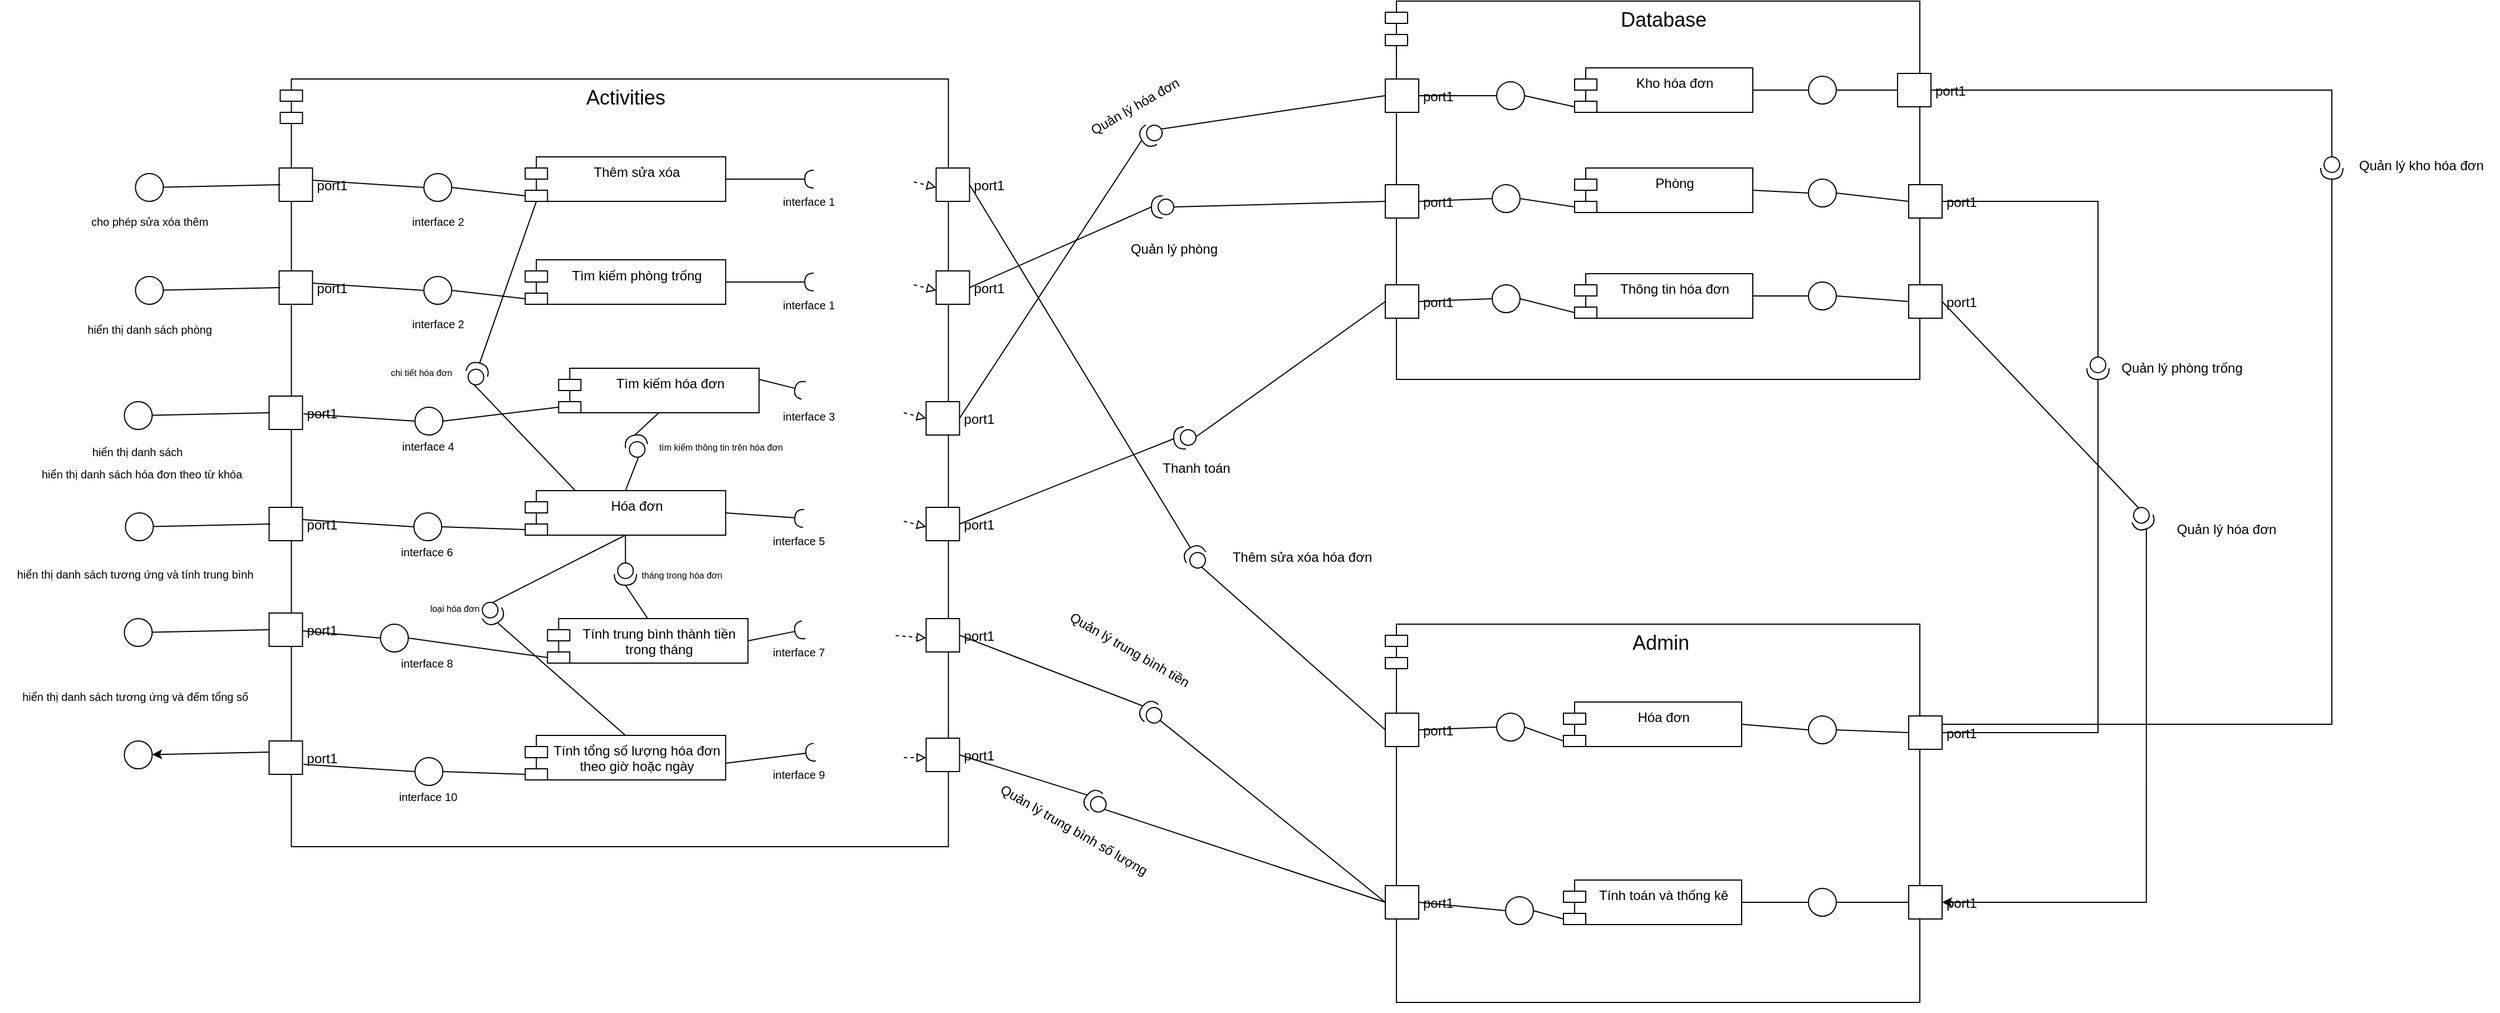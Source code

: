 <mxfile>
    <diagram id="9S3zPr6l5nNT-LvFTdlO" name="sơ đồ thành phần">
        <mxGraphModel dx="2126" dy="742" grid="1" gridSize="10" guides="1" tooltips="1" connect="1" arrows="1" fold="1" page="1" pageScale="1" pageWidth="827" pageHeight="1169" math="0" shadow="0">
            <root>
                <mxCell id="0"/>
                <mxCell id="1" parent="0"/>
                <mxCell id="WauERoY0KgJNIh-unkEI-7" value="&lt;font style=&quot;font-size: 18px;&quot;&gt;Activities&lt;/font&gt;" style="shape=module;align=left;spacingLeft=20;align=center;verticalAlign=top;whiteSpace=wrap;html=1;" parent="1" vertex="1">
                    <mxGeometry x="127.66" y="120" width="600" height="690" as="geometry"/>
                </mxCell>
                <mxCell id="t8p535H8UBnPwVdp-5TA-89" style="rounded=0;orthogonalLoop=1;jettySize=auto;html=1;exitX=0.5;exitY=0;exitDx=0;exitDy=0;entryX=0;entryY=0.5;entryDx=0;entryDy=0;entryPerimeter=0;endArrow=none;endFill=0;" parent="1" source="Nv4EullTK4DX1NzS-c1E-1" target="t8p535H8UBnPwVdp-5TA-84" edge="1">
                    <mxGeometry relative="1" as="geometry"/>
                </mxCell>
                <mxCell id="t8p535H8UBnPwVdp-5TA-93" style="rounded=0;orthogonalLoop=1;jettySize=auto;html=1;exitX=0.5;exitY=1;exitDx=0;exitDy=0;entryX=0;entryY=0.5;entryDx=0;entryDy=0;entryPerimeter=0;endArrow=none;endFill=0;" parent="1" source="Nv4EullTK4DX1NzS-c1E-1" target="t8p535H8UBnPwVdp-5TA-92" edge="1">
                    <mxGeometry relative="1" as="geometry"/>
                </mxCell>
                <mxCell id="t8p535H8UBnPwVdp-5TA-97" style="rounded=0;orthogonalLoop=1;jettySize=auto;html=1;exitX=0.5;exitY=1;exitDx=0;exitDy=0;entryX=0.104;entryY=0.301;entryDx=0;entryDy=0;entryPerimeter=0;endArrow=none;endFill=0;" parent="1" source="Nv4EullTK4DX1NzS-c1E-1" target="t8p535H8UBnPwVdp-5TA-96" edge="1">
                    <mxGeometry relative="1" as="geometry"/>
                </mxCell>
                <mxCell id="Nv4EullTK4DX1NzS-c1E-1" value="Hóa đơn" style="shape=module;align=left;spacingLeft=20;align=center;verticalAlign=top;whiteSpace=wrap;html=1;" parent="1" vertex="1">
                    <mxGeometry x="347.66" y="490" width="180" height="40" as="geometry"/>
                </mxCell>
                <mxCell id="t8p535H8UBnPwVdp-5TA-90" style="rounded=0;orthogonalLoop=1;jettySize=auto;html=1;exitX=0.5;exitY=1;exitDx=0;exitDy=0;entryX=1;entryY=0.5;entryDx=0;entryDy=0;entryPerimeter=0;endArrow=none;endFill=0;" parent="1" source="Nv4EullTK4DX1NzS-c1E-3" target="t8p535H8UBnPwVdp-5TA-84" edge="1">
                    <mxGeometry relative="1" as="geometry"/>
                </mxCell>
                <mxCell id="Nv4EullTK4DX1NzS-c1E-3" value="Tìm kiếm hóa đơn" style="shape=module;align=left;spacingLeft=20;align=center;verticalAlign=top;whiteSpace=wrap;html=1;" parent="1" vertex="1">
                    <mxGeometry x="377.66" y="380" width="180" height="40" as="geometry"/>
                </mxCell>
                <mxCell id="Nv4EullTK4DX1NzS-c1E-4" value="Tính trung bình thành tiền trong tháng" style="shape=module;align=left;spacingLeft=20;align=center;verticalAlign=top;whiteSpace=wrap;html=1;" parent="1" vertex="1">
                    <mxGeometry x="367.66" y="605" width="180" height="40" as="geometry"/>
                </mxCell>
                <mxCell id="Nv4EullTK4DX1NzS-c1E-5" value="Tính tổng số lượng hóa đơn theo giờ hoặc ngày" style="shape=module;align=left;spacingLeft=20;align=center;verticalAlign=top;whiteSpace=wrap;html=1;" parent="1" vertex="1">
                    <mxGeometry x="347.66" y="710" width="180" height="40" as="geometry"/>
                </mxCell>
                <mxCell id="t8p535H8UBnPwVdp-5TA-3" value="port1" style="fontStyle=0;labelPosition=right;verticalLabelPosition=middle;align=left;verticalAlign=middle;spacingLeft=2;" parent="1" vertex="1">
                    <mxGeometry x="117.66" y="405" width="30" height="30" as="geometry"/>
                </mxCell>
                <mxCell id="t8p535H8UBnPwVdp-5TA-4" value="port1" style="fontStyle=0;labelPosition=right;verticalLabelPosition=middle;align=left;verticalAlign=middle;spacingLeft=2;" parent="1" vertex="1">
                    <mxGeometry x="117.66" y="505" width="30" height="30" as="geometry"/>
                </mxCell>
                <mxCell id="t8p535H8UBnPwVdp-5TA-5" value="port1" style="fontStyle=0;labelPosition=right;verticalLabelPosition=middle;align=left;verticalAlign=middle;spacingLeft=2;" parent="1" vertex="1">
                    <mxGeometry x="117.66" y="600" width="30" height="30" as="geometry"/>
                </mxCell>
                <mxCell id="t8p535H8UBnPwVdp-5TA-6" value="port1" style="fontStyle=0;labelPosition=right;verticalLabelPosition=middle;align=left;verticalAlign=middle;spacingLeft=2;" parent="1" vertex="1">
                    <mxGeometry x="117.66" y="715" width="30" height="30" as="geometry"/>
                </mxCell>
                <mxCell id="t8p535H8UBnPwVdp-5TA-22" value="" style="rounded=0;orthogonalLoop=1;jettySize=auto;html=1;endArrow=none;endFill=0;" parent="1" target="t8p535H8UBnPwVdp-5TA-23" edge="1">
                    <mxGeometry relative="1" as="geometry">
                        <mxPoint x="117.66" y="420" as="sourcePoint"/>
                    </mxGeometry>
                </mxCell>
                <mxCell id="t8p535H8UBnPwVdp-5TA-23" value="" style="ellipse;whiteSpace=wrap;html=1;align=left;fontStyle=0;spacingLeft=2;" parent="1" vertex="1">
                    <mxGeometry x="-12.34" y="410" width="25" height="25" as="geometry"/>
                </mxCell>
                <mxCell id="t8p535H8UBnPwVdp-5TA-24" value="&lt;font style=&quot;font-size: 10px;&quot;&gt;hiển thị danh sách&lt;br&gt;&lt;/font&gt;" style="text;html=1;align=center;verticalAlign=middle;resizable=0;points=[];autosize=1;strokeColor=none;fillColor=none;" parent="1" vertex="1">
                    <mxGeometry x="-50.84" y="440" width="100" height="30" as="geometry"/>
                </mxCell>
                <mxCell id="t8p535H8UBnPwVdp-5TA-25" value="" style="rounded=0;orthogonalLoop=1;jettySize=auto;html=1;endArrow=none;endFill=0;" parent="1" target="t8p535H8UBnPwVdp-5TA-26" edge="1">
                    <mxGeometry relative="1" as="geometry">
                        <mxPoint x="118.66" y="520" as="sourcePoint"/>
                    </mxGeometry>
                </mxCell>
                <mxCell id="t8p535H8UBnPwVdp-5TA-26" value="" style="ellipse;whiteSpace=wrap;html=1;align=left;fontStyle=0;spacingLeft=2;" parent="1" vertex="1">
                    <mxGeometry x="-11.34" y="510" width="25" height="25" as="geometry"/>
                </mxCell>
                <mxCell id="t8p535H8UBnPwVdp-5TA-27" value="&lt;font style=&quot;font-size: 10px;&quot;&gt;hiển thị danh sách hóa đơn theo từ khóa&lt;br&gt;&lt;/font&gt;" style="text;html=1;align=center;verticalAlign=middle;resizable=0;points=[];autosize=1;strokeColor=none;fillColor=none;" parent="1" vertex="1">
                    <mxGeometry x="-97.5" y="460" width="200" height="30" as="geometry"/>
                </mxCell>
                <mxCell id="t8p535H8UBnPwVdp-5TA-28" value="" style="rounded=0;orthogonalLoop=1;jettySize=auto;html=1;endArrow=none;endFill=0;" parent="1" target="t8p535H8UBnPwVdp-5TA-29" edge="1">
                    <mxGeometry relative="1" as="geometry">
                        <mxPoint x="117.66" y="615" as="sourcePoint"/>
                    </mxGeometry>
                </mxCell>
                <mxCell id="t8p535H8UBnPwVdp-5TA-29" value="" style="ellipse;whiteSpace=wrap;html=1;align=left;fontStyle=0;spacingLeft=2;" parent="1" vertex="1">
                    <mxGeometry x="-12.34" y="605" width="25" height="25" as="geometry"/>
                </mxCell>
                <mxCell id="t8p535H8UBnPwVdp-5TA-30" value="&lt;font style=&quot;font-size: 10px;&quot;&gt;hiển thị danh sách tương ứng và tính trung bình&lt;br&gt;&lt;/font&gt;" style="text;html=1;align=center;verticalAlign=middle;resizable=0;points=[];autosize=1;strokeColor=none;fillColor=none;" parent="1" vertex="1">
                    <mxGeometry x="-123.5" y="550" width="240" height="30" as="geometry"/>
                </mxCell>
                <mxCell id="t8p535H8UBnPwVdp-5TA-31" value="" style="rounded=0;orthogonalLoop=1;jettySize=auto;html=1;" parent="1" target="t8p535H8UBnPwVdp-5TA-32" edge="1">
                    <mxGeometry relative="1" as="geometry">
                        <mxPoint x="117.66" y="725" as="sourcePoint"/>
                    </mxGeometry>
                </mxCell>
                <mxCell id="t8p535H8UBnPwVdp-5TA-32" value="" style="ellipse;whiteSpace=wrap;html=1;align=left;fontStyle=0;spacingLeft=2;" parent="1" vertex="1">
                    <mxGeometry x="-12.34" y="715" width="25" height="25" as="geometry"/>
                </mxCell>
                <mxCell id="t8p535H8UBnPwVdp-5TA-33" value="&lt;font style=&quot;font-size: 10px;&quot;&gt;hiển thị danh sách tương ứng và đếm tổng số&lt;br&gt;&lt;/font&gt;" style="text;html=1;align=center;verticalAlign=middle;resizable=0;points=[];autosize=1;strokeColor=none;fillColor=none;" parent="1" vertex="1">
                    <mxGeometry x="-118.5" y="660" width="230" height="30" as="geometry"/>
                </mxCell>
                <mxCell id="t8p535H8UBnPwVdp-5TA-46" value="" style="rounded=0;orthogonalLoop=1;jettySize=auto;html=1;entryX=0;entryY=0.5;entryDx=0;entryDy=0;endArrow=none;endFill=0;" parent="1" target="t8p535H8UBnPwVdp-5TA-48" edge="1">
                    <mxGeometry relative="1" as="geometry">
                        <mxPoint x="148.66" y="421" as="sourcePoint"/>
                        <mxPoint x="271.16" y="440" as="targetPoint"/>
                    </mxGeometry>
                </mxCell>
                <mxCell id="t8p535H8UBnPwVdp-5TA-47" style="rounded=0;orthogonalLoop=1;jettySize=auto;html=1;exitX=1;exitY=0.5;exitDx=0;exitDy=0;entryX=0;entryY=0;entryDx=0;entryDy=35;entryPerimeter=0;endArrow=none;endFill=0;" parent="1" source="t8p535H8UBnPwVdp-5TA-48" target="Nv4EullTK4DX1NzS-c1E-3" edge="1">
                    <mxGeometry relative="1" as="geometry">
                        <mxPoint x="338.66" y="435" as="targetPoint"/>
                    </mxGeometry>
                </mxCell>
                <mxCell id="t8p535H8UBnPwVdp-5TA-48" value="" style="ellipse;whiteSpace=wrap;html=1;align=left;fontStyle=0;spacingLeft=2;" parent="1" vertex="1">
                    <mxGeometry x="248.66" y="415" width="25" height="25" as="geometry"/>
                </mxCell>
                <mxCell id="t8p535H8UBnPwVdp-5TA-49" value="&lt;span style=&quot;font-size: 10px;&quot;&gt;interface 4&lt;/span&gt;" style="text;html=1;align=center;verticalAlign=middle;resizable=0;points=[];autosize=1;strokeColor=none;fillColor=none;" parent="1" vertex="1">
                    <mxGeometry x="225.16" y="435" width="70" height="30" as="geometry"/>
                </mxCell>
                <mxCell id="t8p535H8UBnPwVdp-5TA-50" value="" style="rounded=0;orthogonalLoop=1;jettySize=auto;html=1;entryX=0;entryY=0.5;entryDx=0;entryDy=0;endArrow=none;endFill=0;" parent="1" target="t8p535H8UBnPwVdp-5TA-52" edge="1">
                    <mxGeometry relative="1" as="geometry">
                        <mxPoint x="147.66" y="516" as="sourcePoint"/>
                        <mxPoint x="270.16" y="535" as="targetPoint"/>
                    </mxGeometry>
                </mxCell>
                <mxCell id="t8p535H8UBnPwVdp-5TA-51" style="rounded=0;orthogonalLoop=1;jettySize=auto;html=1;exitX=1;exitY=0.5;exitDx=0;exitDy=0;entryX=0;entryY=0;entryDx=0;entryDy=35;entryPerimeter=0;endArrow=none;endFill=0;" parent="1" source="t8p535H8UBnPwVdp-5TA-52" target="Nv4EullTK4DX1NzS-c1E-1" edge="1">
                    <mxGeometry relative="1" as="geometry">
                        <mxPoint x="337.66" y="530" as="targetPoint"/>
                    </mxGeometry>
                </mxCell>
                <mxCell id="t8p535H8UBnPwVdp-5TA-52" value="" style="ellipse;whiteSpace=wrap;html=1;align=left;fontStyle=0;spacingLeft=2;" parent="1" vertex="1">
                    <mxGeometry x="247.66" y="510" width="25" height="25" as="geometry"/>
                </mxCell>
                <mxCell id="t8p535H8UBnPwVdp-5TA-53" value="&lt;span style=&quot;font-size: 10px;&quot;&gt;interface 6&lt;br&gt;&lt;/span&gt;" style="text;html=1;align=center;verticalAlign=middle;resizable=0;points=[];autosize=1;strokeColor=none;fillColor=none;" parent="1" vertex="1">
                    <mxGeometry x="224.16" y="530" width="70" height="30" as="geometry"/>
                </mxCell>
                <mxCell id="t8p535H8UBnPwVdp-5TA-54" value="" style="rounded=0;orthogonalLoop=1;jettySize=auto;html=1;entryX=0;entryY=0.5;entryDx=0;entryDy=0;endArrow=none;endFill=0;" parent="1" target="t8p535H8UBnPwVdp-5TA-56" edge="1">
                    <mxGeometry relative="1" as="geometry">
                        <mxPoint x="147.66" y="616" as="sourcePoint"/>
                        <mxPoint x="270.16" y="635" as="targetPoint"/>
                    </mxGeometry>
                </mxCell>
                <mxCell id="t8p535H8UBnPwVdp-5TA-55" style="rounded=0;orthogonalLoop=1;jettySize=auto;html=1;exitX=1;exitY=0.5;exitDx=0;exitDy=0;entryX=0;entryY=0;entryDx=0;entryDy=35;entryPerimeter=0;endArrow=none;endFill=0;" parent="1" source="t8p535H8UBnPwVdp-5TA-56" target="Nv4EullTK4DX1NzS-c1E-4" edge="1">
                    <mxGeometry relative="1" as="geometry">
                        <mxPoint x="337.66" y="630" as="targetPoint"/>
                    </mxGeometry>
                </mxCell>
                <mxCell id="t8p535H8UBnPwVdp-5TA-56" value="" style="ellipse;whiteSpace=wrap;html=1;align=left;fontStyle=0;spacingLeft=2;" parent="1" vertex="1">
                    <mxGeometry x="217.66" y="610" width="25" height="25" as="geometry"/>
                </mxCell>
                <mxCell id="t8p535H8UBnPwVdp-5TA-57" value="&lt;span style=&quot;font-size: 10px;&quot;&gt;interface 8&lt;br&gt;&lt;/span&gt;" style="text;html=1;align=center;verticalAlign=middle;resizable=0;points=[];autosize=1;strokeColor=none;fillColor=none;" parent="1" vertex="1">
                    <mxGeometry x="224.16" y="630" width="70" height="30" as="geometry"/>
                </mxCell>
                <mxCell id="t8p535H8UBnPwVdp-5TA-58" value="" style="rounded=0;orthogonalLoop=1;jettySize=auto;html=1;entryX=0;entryY=0.5;entryDx=0;entryDy=0;endArrow=none;endFill=0;" parent="1" target="t8p535H8UBnPwVdp-5TA-60" edge="1">
                    <mxGeometry relative="1" as="geometry">
                        <mxPoint x="148.66" y="736" as="sourcePoint"/>
                        <mxPoint x="271.16" y="755" as="targetPoint"/>
                    </mxGeometry>
                </mxCell>
                <mxCell id="t8p535H8UBnPwVdp-5TA-59" style="rounded=0;orthogonalLoop=1;jettySize=auto;html=1;exitX=1;exitY=0.5;exitDx=0;exitDy=0;entryX=0;entryY=0;entryDx=0;entryDy=35;entryPerimeter=0;endArrow=none;endFill=0;" parent="1" source="t8p535H8UBnPwVdp-5TA-60" target="Nv4EullTK4DX1NzS-c1E-5" edge="1">
                    <mxGeometry relative="1" as="geometry">
                        <mxPoint x="338.66" y="750" as="targetPoint"/>
                    </mxGeometry>
                </mxCell>
                <mxCell id="t8p535H8UBnPwVdp-5TA-60" value="" style="ellipse;whiteSpace=wrap;html=1;align=left;fontStyle=0;spacingLeft=2;" parent="1" vertex="1">
                    <mxGeometry x="248.66" y="730" width="25" height="25" as="geometry"/>
                </mxCell>
                <mxCell id="t8p535H8UBnPwVdp-5TA-61" value="&lt;span style=&quot;font-size: 10px;&quot;&gt;interface 10&lt;br&gt;&lt;/span&gt;" style="text;html=1;align=center;verticalAlign=middle;resizable=0;points=[];autosize=1;strokeColor=none;fillColor=none;" parent="1" vertex="1">
                    <mxGeometry x="220.16" y="750" width="80" height="30" as="geometry"/>
                </mxCell>
                <mxCell id="t8p535H8UBnPwVdp-5TA-124" style="rounded=0;orthogonalLoop=1;jettySize=auto;html=1;exitX=1;exitY=0.5;exitDx=0;exitDy=0;entryX=1;entryY=0.5;entryDx=0;entryDy=0;entryPerimeter=0;endArrow=none;endFill=0;" parent="1" source="t8p535H8UBnPwVdp-5TA-64" target="t8p535H8UBnPwVdp-5TA-120" edge="1">
                    <mxGeometry relative="1" as="geometry"/>
                </mxCell>
                <mxCell id="t8p535H8UBnPwVdp-5TA-64" value="port1" style="fontStyle=0;labelPosition=right;verticalLabelPosition=middle;align=left;verticalAlign=middle;spacingLeft=2;" parent="1" vertex="1">
                    <mxGeometry x="707.66" y="410" width="30" height="30" as="geometry"/>
                </mxCell>
                <mxCell id="t8p535H8UBnPwVdp-5TA-128" style="rounded=0;orthogonalLoop=1;jettySize=auto;html=1;exitX=1;exitY=0.5;exitDx=0;exitDy=0;entryX=1;entryY=0.5;entryDx=0;entryDy=0;entryPerimeter=0;endArrow=none;endFill=0;" parent="1" source="t8p535H8UBnPwVdp-5TA-65" target="t8p535H8UBnPwVdp-5TA-127" edge="1">
                    <mxGeometry relative="1" as="geometry"/>
                </mxCell>
                <mxCell id="t8p535H8UBnPwVdp-5TA-65" value="port1" style="fontStyle=0;labelPosition=right;verticalLabelPosition=middle;align=left;verticalAlign=middle;spacingLeft=2;" parent="1" vertex="1">
                    <mxGeometry x="707.66" y="505" width="30" height="30" as="geometry"/>
                </mxCell>
                <mxCell id="t8p535H8UBnPwVdp-5TA-137" style="rounded=0;orthogonalLoop=1;jettySize=auto;html=1;exitX=1;exitY=0.5;exitDx=0;exitDy=0;entryX=1;entryY=0.5;entryDx=0;entryDy=0;entryPerimeter=0;endArrow=none;endFill=0;" parent="1" source="t8p535H8UBnPwVdp-5TA-66" target="t8p535H8UBnPwVdp-5TA-135" edge="1">
                    <mxGeometry relative="1" as="geometry">
                        <mxPoint x="890.0" y="683.572" as="targetPoint"/>
                    </mxGeometry>
                </mxCell>
                <mxCell id="t8p535H8UBnPwVdp-5TA-66" value="port1" style="fontStyle=0;labelPosition=right;verticalLabelPosition=middle;align=left;verticalAlign=middle;spacingLeft=2;" parent="1" vertex="1">
                    <mxGeometry x="707.66" y="605" width="30" height="30" as="geometry"/>
                </mxCell>
                <mxCell id="t8p535H8UBnPwVdp-5TA-138" style="rounded=0;orthogonalLoop=1;jettySize=auto;html=1;exitX=1;exitY=0.5;exitDx=0;exitDy=0;entryX=1;entryY=0.5;entryDx=0;entryDy=0;entryPerimeter=0;endArrow=none;endFill=0;" parent="1" source="t8p535H8UBnPwVdp-5TA-67" target="t8p535H8UBnPwVdp-5TA-136" edge="1">
                    <mxGeometry relative="1" as="geometry">
                        <mxPoint x="850.0" y="843.572" as="targetPoint"/>
                    </mxGeometry>
                </mxCell>
                <mxCell id="t8p535H8UBnPwVdp-5TA-67" value="port1" style="fontStyle=0;labelPosition=right;verticalLabelPosition=middle;align=left;verticalAlign=middle;spacingLeft=2;" parent="1" vertex="1">
                    <mxGeometry x="707.66" y="712.5" width="30" height="30" as="geometry"/>
                </mxCell>
                <mxCell id="t8p535H8UBnPwVdp-5TA-69" value="" style="ellipse;whiteSpace=wrap;html=1;align=center;aspect=fixed;fillColor=none;strokeColor=none;resizable=0;perimeter=centerPerimeter;rotatable=0;allowArrows=0;points=[];outlineConnect=1;" parent="1" vertex="1">
                    <mxGeometry x="587.66" y="380" width="10" height="10" as="geometry"/>
                </mxCell>
                <mxCell id="t8p535H8UBnPwVdp-5TA-71" value="" style="rounded=0;orthogonalLoop=1;jettySize=auto;html=1;endArrow=halfCircle;endFill=0;endSize=6;strokeWidth=1;sketch=0;fontSize=12;curved=1;exitX=1;exitY=0.5;exitDx=0;exitDy=0;entryX=0.783;entryY=0.111;entryDx=0;entryDy=0;entryPerimeter=0;" parent="1" edge="1">
                    <mxGeometry relative="1" as="geometry">
                        <mxPoint x="557.66" y="390" as="sourcePoint"/>
                        <mxPoint x="597.66" y="400" as="targetPoint"/>
                    </mxGeometry>
                </mxCell>
                <mxCell id="t8p535H8UBnPwVdp-5TA-72" value="" style="rounded=0;orthogonalLoop=1;jettySize=auto;html=1;endArrow=halfCircle;endFill=0;endSize=6;strokeWidth=1;sketch=0;fontSize=12;curved=1;exitX=1;exitY=0.5;exitDx=0;exitDy=0;entryX=0.783;entryY=0.111;entryDx=0;entryDy=0;entryPerimeter=0;" parent="1" source="Nv4EullTK4DX1NzS-c1E-1" edge="1">
                    <mxGeometry relative="1" as="geometry">
                        <mxPoint x="517.66" y="525" as="sourcePoint"/>
                        <mxPoint x="597.66" y="515" as="targetPoint"/>
                    </mxGeometry>
                </mxCell>
                <mxCell id="t8p535H8UBnPwVdp-5TA-73" value="" style="rounded=0;orthogonalLoop=1;jettySize=auto;html=1;endArrow=halfCircle;endFill=0;endSize=6;strokeWidth=1;sketch=0;fontSize=12;curved=1;exitX=1;exitY=0.5;exitDx=0;exitDy=0;entryX=0.783;entryY=0.111;entryDx=0;entryDy=0;entryPerimeter=0;" parent="1" source="Nv4EullTK4DX1NzS-c1E-4" edge="1">
                    <mxGeometry relative="1" as="geometry">
                        <mxPoint x="517.66" y="625" as="sourcePoint"/>
                        <mxPoint x="597.66" y="615" as="targetPoint"/>
                    </mxGeometry>
                </mxCell>
                <mxCell id="t8p535H8UBnPwVdp-5TA-74" value="" style="rounded=0;orthogonalLoop=1;jettySize=auto;html=1;endArrow=halfCircle;endFill=0;endSize=6;strokeWidth=1;sketch=0;fontSize=12;curved=1;exitX=1;exitY=0.5;exitDx=0;exitDy=0;entryX=0.783;entryY=0.111;entryDx=0;entryDy=0;entryPerimeter=0;" parent="1" edge="1">
                    <mxGeometry relative="1" as="geometry">
                        <mxPoint x="527.66" y="735" as="sourcePoint"/>
                        <mxPoint x="607.66" y="725" as="targetPoint"/>
                    </mxGeometry>
                </mxCell>
                <mxCell id="t8p535H8UBnPwVdp-5TA-77" value="&lt;span style=&quot;font-size: 10px;&quot;&gt;interface 3&lt;/span&gt;" style="text;html=1;align=center;verticalAlign=middle;resizable=0;points=[];autosize=1;strokeColor=none;fillColor=none;" parent="1" vertex="1">
                    <mxGeometry x="566.66" y="407.5" width="70" height="30" as="geometry"/>
                </mxCell>
                <mxCell id="t8p535H8UBnPwVdp-5TA-78" value="&lt;span style=&quot;font-size: 10px;&quot;&gt;interface 5&lt;/span&gt;" style="text;html=1;align=center;verticalAlign=middle;resizable=0;points=[];autosize=1;strokeColor=none;fillColor=none;" parent="1" vertex="1">
                    <mxGeometry x="557.66" y="520" width="70" height="30" as="geometry"/>
                </mxCell>
                <mxCell id="t8p535H8UBnPwVdp-5TA-80" value="&lt;span style=&quot;font-size: 10px;&quot;&gt;interface 7&lt;/span&gt;" style="text;html=1;align=center;verticalAlign=middle;resizable=0;points=[];autosize=1;strokeColor=none;fillColor=none;" parent="1" vertex="1">
                    <mxGeometry x="557.66" y="620" width="70" height="30" as="geometry"/>
                </mxCell>
                <mxCell id="t8p535H8UBnPwVdp-5TA-81" value="&lt;span style=&quot;font-size: 10px;&quot;&gt;interface 9&lt;br&gt;&lt;/span&gt;" style="text;html=1;align=center;verticalAlign=middle;resizable=0;points=[];autosize=1;strokeColor=none;fillColor=none;" parent="1" vertex="1">
                    <mxGeometry x="557.66" y="730" width="70" height="30" as="geometry"/>
                </mxCell>
                <mxCell id="t8p535H8UBnPwVdp-5TA-84" value="" style="shape=providedRequiredInterface;html=1;verticalLabelPosition=bottom;sketch=0;rotation=-100;" parent="1" vertex="1">
                    <mxGeometry x="437.66" y="440" width="20" height="20" as="geometry"/>
                </mxCell>
                <mxCell id="t8p535H8UBnPwVdp-5TA-91" value="&lt;font style=&quot;font-size: 8px;&quot;&gt;tìm kiếm thông tin trên hóa đơn&lt;/font&gt;" style="text;html=1;align=center;verticalAlign=middle;resizable=0;points=[];autosize=1;strokeColor=none;fillColor=none;" parent="1" vertex="1">
                    <mxGeometry x="457.66" y="435" width="130" height="30" as="geometry"/>
                </mxCell>
                <mxCell id="t8p535H8UBnPwVdp-5TA-94" style="rounded=0;orthogonalLoop=1;jettySize=auto;html=1;exitX=1;exitY=0.5;exitDx=0;exitDy=0;exitPerimeter=0;entryX=0.5;entryY=0;entryDx=0;entryDy=0;endArrow=none;endFill=0;" parent="1" source="t8p535H8UBnPwVdp-5TA-92" target="Nv4EullTK4DX1NzS-c1E-4" edge="1">
                    <mxGeometry relative="1" as="geometry"/>
                </mxCell>
                <mxCell id="t8p535H8UBnPwVdp-5TA-92" value="" style="shape=providedRequiredInterface;html=1;verticalLabelPosition=bottom;sketch=0;rotation=90;" parent="1" vertex="1">
                    <mxGeometry x="427.66" y="555" width="20" height="20" as="geometry"/>
                </mxCell>
                <mxCell id="t8p535H8UBnPwVdp-5TA-95" value="&lt;font style=&quot;font-size: 8px;&quot;&gt;tháng trong hóa đơn&lt;/font&gt;" style="text;html=1;align=center;verticalAlign=middle;resizable=0;points=[];autosize=1;strokeColor=none;fillColor=none;" parent="1" vertex="1">
                    <mxGeometry x="437.66" y="550" width="100" height="30" as="geometry"/>
                </mxCell>
                <mxCell id="t8p535H8UBnPwVdp-5TA-98" style="rounded=0;orthogonalLoop=1;jettySize=auto;html=1;exitX=1;exitY=0.5;exitDx=0;exitDy=0;exitPerimeter=0;entryX=0.5;entryY=0;entryDx=0;entryDy=0;endArrow=none;endFill=0;" parent="1" source="t8p535H8UBnPwVdp-5TA-96" target="Nv4EullTK4DX1NzS-c1E-5" edge="1">
                    <mxGeometry relative="1" as="geometry"/>
                </mxCell>
                <mxCell id="t8p535H8UBnPwVdp-5TA-96" value="" style="shape=providedRequiredInterface;html=1;verticalLabelPosition=bottom;sketch=0;rotation=60;" parent="1" vertex="1">
                    <mxGeometry x="307.66" y="590" width="20" height="20" as="geometry"/>
                </mxCell>
                <mxCell id="t8p535H8UBnPwVdp-5TA-99" value="&lt;font style=&quot;font-size: 8px;&quot;&gt;loại hóa đơn&lt;/font&gt;" style="text;html=1;align=center;verticalAlign=middle;resizable=0;points=[];autosize=1;strokeColor=none;fillColor=none;" parent="1" vertex="1">
                    <mxGeometry x="248.66" y="580" width="70" height="30" as="geometry"/>
                </mxCell>
                <mxCell id="t8p535H8UBnPwVdp-5TA-100" value="" style="endArrow=block;html=1;rounded=0;dashed=1;endFill=0;" parent="1" edge="1">
                    <mxGeometry width="50" height="50" relative="1" as="geometry">
                        <mxPoint x="687.66" y="420" as="sourcePoint"/>
                        <mxPoint x="707.66" y="425" as="targetPoint"/>
                    </mxGeometry>
                </mxCell>
                <mxCell id="t8p535H8UBnPwVdp-5TA-101" value="" style="endArrow=block;html=1;rounded=0;dashed=1;endFill=0;" parent="1" edge="1">
                    <mxGeometry width="50" height="50" relative="1" as="geometry">
                        <mxPoint x="687.66" y="517.5" as="sourcePoint"/>
                        <mxPoint x="707.66" y="522.5" as="targetPoint"/>
                    </mxGeometry>
                </mxCell>
                <mxCell id="t8p535H8UBnPwVdp-5TA-102" value="" style="endArrow=block;html=1;rounded=0;dashed=1;endFill=0;exitX=0.921;exitY=0.725;exitDx=0;exitDy=0;exitPerimeter=0;" parent="1" source="WauERoY0KgJNIh-unkEI-7" edge="1">
                    <mxGeometry width="50" height="50" relative="1" as="geometry">
                        <mxPoint x="687.66" y="617.5" as="sourcePoint"/>
                        <mxPoint x="707.66" y="622.5" as="targetPoint"/>
                    </mxGeometry>
                </mxCell>
                <mxCell id="t8p535H8UBnPwVdp-5TA-103" value="" style="endArrow=block;html=1;rounded=0;dashed=1;endFill=0;" parent="1" edge="1">
                    <mxGeometry width="50" height="50" relative="1" as="geometry">
                        <mxPoint x="687.66" y="730" as="sourcePoint"/>
                        <mxPoint x="707.66" y="730" as="targetPoint"/>
                    </mxGeometry>
                </mxCell>
                <mxCell id="t8p535H8UBnPwVdp-5TA-106" value="&lt;font style=&quot;font-size: 18px;&quot;&gt;Database&lt;/font&gt;" style="shape=module;align=left;spacingLeft=20;align=center;verticalAlign=top;whiteSpace=wrap;html=1;" parent="1" vertex="1">
                    <mxGeometry x="1120" y="50" width="480" height="340" as="geometry"/>
                </mxCell>
                <mxCell id="t8p535H8UBnPwVdp-5TA-107" value="&lt;font style=&quot;font-size: 18px;&quot;&gt;Admin&amp;nbsp;&lt;/font&gt;" style="shape=module;align=left;spacingLeft=20;align=center;verticalAlign=top;whiteSpace=wrap;html=1;" parent="1" vertex="1">
                    <mxGeometry x="1120" y="610" width="480" height="340" as="geometry"/>
                </mxCell>
                <mxCell id="t8p535H8UBnPwVdp-5TA-198" style="rounded=0;orthogonalLoop=1;jettySize=auto;html=1;exitX=1;exitY=0.5;exitDx=0;exitDy=0;entryX=0;entryY=0.5;entryDx=0;entryDy=0;endArrow=none;endFill=0;" parent="1" source="t8p535H8UBnPwVdp-5TA-108" target="t8p535H8UBnPwVdp-5TA-190" edge="1">
                    <mxGeometry relative="1" as="geometry"/>
                </mxCell>
                <mxCell id="t8p535H8UBnPwVdp-5TA-108" value="Kho hóa đơn" style="shape=module;align=left;spacingLeft=20;align=center;verticalAlign=top;whiteSpace=wrap;html=1;" parent="1" vertex="1">
                    <mxGeometry x="1290" y="110" width="160" height="40" as="geometry"/>
                </mxCell>
                <mxCell id="t8p535H8UBnPwVdp-5TA-200" style="rounded=0;orthogonalLoop=1;jettySize=auto;html=1;exitX=1;exitY=0.5;exitDx=0;exitDy=0;entryX=0;entryY=0.5;entryDx=0;entryDy=0;endArrow=none;endFill=0;" parent="1" source="t8p535H8UBnPwVdp-5TA-110" target="t8p535H8UBnPwVdp-5TA-193" edge="1">
                    <mxGeometry relative="1" as="geometry"/>
                </mxCell>
                <mxCell id="t8p535H8UBnPwVdp-5TA-110" value="Thông tin hóa đơn" style="shape=module;align=left;spacingLeft=20;align=center;verticalAlign=top;whiteSpace=wrap;html=1;" parent="1" vertex="1">
                    <mxGeometry x="1290" y="295" width="160" height="40" as="geometry"/>
                </mxCell>
                <mxCell id="t8p535H8UBnPwVdp-5TA-205" style="rounded=0;orthogonalLoop=1;jettySize=auto;html=1;exitX=1;exitY=0.5;exitDx=0;exitDy=0;entryX=0;entryY=0.5;entryDx=0;entryDy=0;endArrow=none;endFill=0;" parent="1" source="t8p535H8UBnPwVdp-5TA-111" target="t8p535H8UBnPwVdp-5TA-196" edge="1">
                    <mxGeometry relative="1" as="geometry"/>
                </mxCell>
                <mxCell id="t8p535H8UBnPwVdp-5TA-111" value="Hóa đơn" style="shape=module;align=left;spacingLeft=20;align=center;verticalAlign=top;whiteSpace=wrap;html=1;" parent="1" vertex="1">
                    <mxGeometry x="1280" y="680" width="160" height="40" as="geometry"/>
                </mxCell>
                <mxCell id="t8p535H8UBnPwVdp-5TA-209" style="rounded=0;orthogonalLoop=1;jettySize=auto;html=1;exitX=1;exitY=0.5;exitDx=0;exitDy=0;entryX=0;entryY=0.5;entryDx=0;entryDy=0;endArrow=none;endFill=0;" parent="1" source="t8p535H8UBnPwVdp-5TA-113" target="t8p535H8UBnPwVdp-5TA-197" edge="1">
                    <mxGeometry relative="1" as="geometry"/>
                </mxCell>
                <mxCell id="t8p535H8UBnPwVdp-5TA-113" value="Tính toán và thống kê" style="shape=module;align=left;spacingLeft=20;align=center;verticalAlign=top;whiteSpace=wrap;html=1;" parent="1" vertex="1">
                    <mxGeometry x="1280" y="840" width="160" height="40" as="geometry"/>
                </mxCell>
                <mxCell id="t8p535H8UBnPwVdp-5TA-184" style="rounded=0;orthogonalLoop=1;jettySize=auto;html=1;exitX=1;exitY=0.5;exitDx=0;exitDy=0;entryX=0;entryY=0.5;entryDx=0;entryDy=0;endArrow=none;endFill=0;" parent="1" source="t8p535H8UBnPwVdp-5TA-114" target="t8p535H8UBnPwVdp-5TA-181" edge="1">
                    <mxGeometry relative="1" as="geometry"/>
                </mxCell>
                <mxCell id="t8p535H8UBnPwVdp-5TA-114" value="port1" style="fontStyle=0;labelPosition=right;verticalLabelPosition=middle;align=left;verticalAlign=middle;spacingLeft=2;" parent="1" vertex="1">
                    <mxGeometry x="1120" y="120" width="30" height="30" as="geometry"/>
                </mxCell>
                <mxCell id="t8p535H8UBnPwVdp-5TA-185" style="rounded=0;orthogonalLoop=1;jettySize=auto;html=1;exitX=1;exitY=0.5;exitDx=0;exitDy=0;entryX=0;entryY=0.5;entryDx=0;entryDy=0;endArrow=none;endFill=0;" parent="1" source="t8p535H8UBnPwVdp-5TA-115" target="t8p535H8UBnPwVdp-5TA-182" edge="1">
                    <mxGeometry relative="1" as="geometry"/>
                </mxCell>
                <mxCell id="t8p535H8UBnPwVdp-5TA-115" value="port1" style="fontStyle=0;labelPosition=right;verticalLabelPosition=middle;align=left;verticalAlign=middle;spacingLeft=2;" parent="1" vertex="1">
                    <mxGeometry x="1120" y="215" width="30" height="30" as="geometry"/>
                </mxCell>
                <mxCell id="t8p535H8UBnPwVdp-5TA-186" style="rounded=0;orthogonalLoop=1;jettySize=auto;html=1;exitX=1;exitY=0.5;exitDx=0;exitDy=0;entryX=0;entryY=0.5;entryDx=0;entryDy=0;endArrow=none;endFill=0;" parent="1" source="t8p535H8UBnPwVdp-5TA-116" target="t8p535H8UBnPwVdp-5TA-183" edge="1">
                    <mxGeometry relative="1" as="geometry"/>
                </mxCell>
                <mxCell id="t8p535H8UBnPwVdp-5TA-116" value="port1" style="fontStyle=0;labelPosition=right;verticalLabelPosition=middle;align=left;verticalAlign=middle;spacingLeft=2;" parent="1" vertex="1">
                    <mxGeometry x="1120" y="305" width="30" height="30" as="geometry"/>
                </mxCell>
                <mxCell id="t8p535H8UBnPwVdp-5TA-225" style="edgeStyle=orthogonalEdgeStyle;rounded=0;orthogonalLoop=1;jettySize=auto;html=1;exitX=1;exitY=0.5;exitDx=0;exitDy=0;entryX=0;entryY=0.5;entryDx=0;entryDy=0;entryPerimeter=0;endArrow=none;endFill=0;" parent="1" source="t8p535H8UBnPwVdp-5TA-117" target="t8p535H8UBnPwVdp-5TA-224" edge="1">
                    <mxGeometry relative="1" as="geometry"/>
                </mxCell>
                <mxCell id="t8p535H8UBnPwVdp-5TA-117" value="port1" style="fontStyle=0;labelPosition=right;verticalLabelPosition=middle;align=left;verticalAlign=middle;spacingLeft=2;" parent="1" vertex="1">
                    <mxGeometry x="1580" y="115" width="30" height="30" as="geometry"/>
                </mxCell>
                <mxCell id="t8p535H8UBnPwVdp-5TA-220" style="edgeStyle=orthogonalEdgeStyle;rounded=0;orthogonalLoop=1;jettySize=auto;html=1;exitX=1;exitY=0.5;exitDx=0;exitDy=0;entryX=0;entryY=0.5;entryDx=0;entryDy=0;entryPerimeter=0;endArrow=none;endFill=0;" parent="1" source="t8p535H8UBnPwVdp-5TA-118" target="t8p535H8UBnPwVdp-5TA-219" edge="1">
                    <mxGeometry relative="1" as="geometry"/>
                </mxCell>
                <mxCell id="t8p535H8UBnPwVdp-5TA-118" value="port1" style="fontStyle=0;labelPosition=right;verticalLabelPosition=middle;align=left;verticalAlign=middle;spacingLeft=2;" parent="1" vertex="1">
                    <mxGeometry x="1590" y="215" width="30" height="30" as="geometry"/>
                </mxCell>
                <mxCell id="t8p535H8UBnPwVdp-5TA-125" style="rounded=0;orthogonalLoop=1;jettySize=auto;html=1;exitX=0;exitY=0.5;exitDx=0;exitDy=0;exitPerimeter=0;entryX=0;entryY=0.5;entryDx=0;entryDy=0;endArrow=none;endFill=0;" parent="1" source="t8p535H8UBnPwVdp-5TA-120" target="t8p535H8UBnPwVdp-5TA-114" edge="1">
                    <mxGeometry relative="1" as="geometry"/>
                </mxCell>
                <mxCell id="t8p535H8UBnPwVdp-5TA-120" value="" style="shape=providedRequiredInterface;html=1;verticalLabelPosition=bottom;sketch=0;rotation=-210;" parent="1" vertex="1">
                    <mxGeometry x="900" y="160" width="20" height="20" as="geometry"/>
                </mxCell>
                <mxCell id="t8p535H8UBnPwVdp-5TA-199" style="rounded=0;orthogonalLoop=1;jettySize=auto;html=1;exitX=1;exitY=0.5;exitDx=0;exitDy=0;entryX=0;entryY=0.5;entryDx=0;entryDy=0;endArrow=none;endFill=0;" parent="1" source="t8p535H8UBnPwVdp-5TA-121" target="t8p535H8UBnPwVdp-5TA-191" edge="1">
                    <mxGeometry relative="1" as="geometry"/>
                </mxCell>
                <mxCell id="t8p535H8UBnPwVdp-5TA-121" value="Phòng" style="shape=module;align=left;spacingLeft=20;align=center;verticalAlign=top;whiteSpace=wrap;html=1;" parent="1" vertex="1">
                    <mxGeometry x="1290" y="200" width="160" height="40" as="geometry"/>
                </mxCell>
                <mxCell id="t8p535H8UBnPwVdp-5TA-126" value="Quản lý hóa đơn" style="text;html=1;align=center;verticalAlign=middle;resizable=0;points=[];autosize=1;strokeColor=none;fillColor=none;rotation=-30;" parent="1" vertex="1">
                    <mxGeometry x="840" y="130" width="110" height="30" as="geometry"/>
                </mxCell>
                <mxCell id="t8p535H8UBnPwVdp-5TA-132" style="rounded=0;orthogonalLoop=1;jettySize=auto;html=1;exitX=0;exitY=0.5;exitDx=0;exitDy=0;exitPerimeter=0;entryX=0;entryY=0.5;entryDx=0;entryDy=0;endArrow=none;endFill=0;" parent="1" source="t8p535H8UBnPwVdp-5TA-127" target="t8p535H8UBnPwVdp-5TA-116" edge="1">
                    <mxGeometry relative="1" as="geometry"/>
                </mxCell>
                <mxCell id="t8p535H8UBnPwVdp-5TA-127" value="" style="shape=providedRequiredInterface;html=1;verticalLabelPosition=bottom;sketch=0;rotation=-185;" parent="1" vertex="1">
                    <mxGeometry x="930" y="432.5" width="20" height="20" as="geometry"/>
                </mxCell>
                <mxCell id="t8p535H8UBnPwVdp-5TA-204" style="rounded=0;orthogonalLoop=1;jettySize=auto;html=1;exitX=1;exitY=0.5;exitDx=0;exitDy=0;entryX=0;entryY=0.5;entryDx=0;entryDy=0;endArrow=none;endFill=0;" parent="1" source="t8p535H8UBnPwVdp-5TA-129" target="t8p535H8UBnPwVdp-5TA-194" edge="1">
                    <mxGeometry relative="1" as="geometry"/>
                </mxCell>
                <mxCell id="t8p535H8UBnPwVdp-5TA-129" value="port1" style="fontStyle=0;labelPosition=right;verticalLabelPosition=middle;align=left;verticalAlign=middle;spacingLeft=2;" parent="1" vertex="1">
                    <mxGeometry x="1120" y="690" width="30" height="30" as="geometry"/>
                </mxCell>
                <mxCell id="t8p535H8UBnPwVdp-5TA-206" style="rounded=0;orthogonalLoop=1;jettySize=auto;html=1;exitX=1;exitY=0.5;exitDx=0;exitDy=0;entryX=0;entryY=0.5;entryDx=0;entryDy=0;endArrow=none;endFill=0;" parent="1" source="t8p535H8UBnPwVdp-5TA-131" target="t8p535H8UBnPwVdp-5TA-195" edge="1">
                    <mxGeometry relative="1" as="geometry"/>
                </mxCell>
                <mxCell id="t8p535H8UBnPwVdp-5TA-131" value="port1" style="fontStyle=0;labelPosition=right;verticalLabelPosition=middle;align=left;verticalAlign=middle;spacingLeft=2;" parent="1" vertex="1">
                    <mxGeometry x="1120" y="845" width="30" height="30" as="geometry"/>
                </mxCell>
                <mxCell id="t8p535H8UBnPwVdp-5TA-133" value="Thanh toán" style="text;html=1;align=center;verticalAlign=middle;resizable=0;points=[];autosize=1;strokeColor=none;fillColor=none;rotation=0;" parent="1" vertex="1">
                    <mxGeometry x="910" y="455" width="80" height="30" as="geometry"/>
                </mxCell>
                <mxCell id="t8p535H8UBnPwVdp-5TA-139" style="rounded=0;orthogonalLoop=1;jettySize=auto;html=1;exitX=0;exitY=0.5;exitDx=0;exitDy=0;exitPerimeter=0;entryX=0;entryY=0.5;entryDx=0;entryDy=0;endArrow=none;endFill=0;" parent="1" source="t8p535H8UBnPwVdp-5TA-135" target="t8p535H8UBnPwVdp-5TA-131" edge="1">
                    <mxGeometry relative="1" as="geometry"/>
                </mxCell>
                <mxCell id="t8p535H8UBnPwVdp-5TA-135" value="" style="shape=providedRequiredInterface;html=1;verticalLabelPosition=bottom;sketch=0;rotation=-140;" parent="1" vertex="1">
                    <mxGeometry x="900" y="680" width="20" height="20" as="geometry"/>
                </mxCell>
                <mxCell id="t8p535H8UBnPwVdp-5TA-140" style="rounded=0;orthogonalLoop=1;jettySize=auto;html=1;exitX=0;exitY=0.5;exitDx=0;exitDy=0;exitPerimeter=0;entryX=0;entryY=0.5;entryDx=0;entryDy=0;endArrow=none;endFill=0;" parent="1" source="t8p535H8UBnPwVdp-5TA-136" target="t8p535H8UBnPwVdp-5TA-131" edge="1">
                    <mxGeometry relative="1" as="geometry">
                        <mxPoint x="1090" y="850" as="targetPoint"/>
                    </mxGeometry>
                </mxCell>
                <mxCell id="t8p535H8UBnPwVdp-5TA-136" value="" style="shape=providedRequiredInterface;html=1;verticalLabelPosition=bottom;sketch=0;rotation=-140;" parent="1" vertex="1">
                    <mxGeometry x="850" y="760" width="20" height="20" as="geometry"/>
                </mxCell>
                <mxCell id="t8p535H8UBnPwVdp-5TA-143" value="Tìm kiếm phòng trống" style="shape=module;align=left;spacingLeft=20;align=center;verticalAlign=top;whiteSpace=wrap;html=1;" parent="1" vertex="1">
                    <mxGeometry x="347.66" y="282.5" width="180" height="40" as="geometry"/>
                </mxCell>
                <mxCell id="t8p535H8UBnPwVdp-5TA-144" value="port1" style="fontStyle=0;labelPosition=right;verticalLabelPosition=middle;align=left;verticalAlign=middle;spacingLeft=2;" parent="1" vertex="1">
                    <mxGeometry x="126.66" y="292.5" width="30" height="30" as="geometry"/>
                </mxCell>
                <mxCell id="t8p535H8UBnPwVdp-5TA-145" value="" style="rounded=0;orthogonalLoop=1;jettySize=auto;html=1;endArrow=none;endFill=0;" parent="1" target="t8p535H8UBnPwVdp-5TA-146" edge="1">
                    <mxGeometry relative="1" as="geometry">
                        <mxPoint x="127.66" y="307.5" as="sourcePoint"/>
                    </mxGeometry>
                </mxCell>
                <mxCell id="t8p535H8UBnPwVdp-5TA-146" value="" style="ellipse;whiteSpace=wrap;html=1;align=left;fontStyle=0;spacingLeft=2;" parent="1" vertex="1">
                    <mxGeometry x="-2.34" y="297.5" width="25" height="25" as="geometry"/>
                </mxCell>
                <mxCell id="t8p535H8UBnPwVdp-5TA-147" value="" style="rounded=0;orthogonalLoop=1;jettySize=auto;html=1;entryX=0;entryY=0.5;entryDx=0;entryDy=0;endArrow=none;endFill=0;" parent="1" target="t8p535H8UBnPwVdp-5TA-149" edge="1">
                    <mxGeometry relative="1" as="geometry">
                        <mxPoint x="156.66" y="303.5" as="sourcePoint"/>
                        <mxPoint x="279.16" y="322.5" as="targetPoint"/>
                    </mxGeometry>
                </mxCell>
                <mxCell id="t8p535H8UBnPwVdp-5TA-148" style="rounded=0;orthogonalLoop=1;jettySize=auto;html=1;exitX=1;exitY=0.5;exitDx=0;exitDy=0;entryX=0;entryY=0;entryDx=0;entryDy=35;entryPerimeter=0;endArrow=none;endFill=0;" parent="1" source="t8p535H8UBnPwVdp-5TA-149" target="t8p535H8UBnPwVdp-5TA-143" edge="1">
                    <mxGeometry relative="1" as="geometry">
                        <mxPoint x="346.66" y="317.5" as="targetPoint"/>
                    </mxGeometry>
                </mxCell>
                <mxCell id="t8p535H8UBnPwVdp-5TA-149" value="" style="ellipse;whiteSpace=wrap;html=1;align=left;fontStyle=0;spacingLeft=2;" parent="1" vertex="1">
                    <mxGeometry x="256.66" y="297.5" width="25" height="25" as="geometry"/>
                </mxCell>
                <mxCell id="t8p535H8UBnPwVdp-5TA-156" style="rounded=0;orthogonalLoop=1;jettySize=auto;html=1;exitX=1;exitY=0.5;exitDx=0;exitDy=0;entryX=1;entryY=0.5;entryDx=0;entryDy=0;entryPerimeter=0;endArrow=none;endFill=0;" parent="1" source="t8p535H8UBnPwVdp-5TA-168" target="t8p535H8UBnPwVdp-5TA-155" edge="1">
                    <mxGeometry relative="1" as="geometry"/>
                </mxCell>
                <mxCell id="t8p535H8UBnPwVdp-5TA-176" style="rounded=0;orthogonalLoop=1;jettySize=auto;html=1;exitX=1;exitY=0.5;exitDx=0;exitDy=0;entryX=1;entryY=0.5;entryDx=0;entryDy=0;entryPerimeter=0;endArrow=none;endFill=0;" parent="1" source="t8p535H8UBnPwVdp-5TA-150" target="t8p535H8UBnPwVdp-5TA-174" edge="1">
                    <mxGeometry relative="1" as="geometry"/>
                </mxCell>
                <mxCell id="t8p535H8UBnPwVdp-5TA-150" value="port1" style="fontStyle=0;labelPosition=right;verticalLabelPosition=middle;align=left;verticalAlign=middle;spacingLeft=2;" parent="1" vertex="1">
                    <mxGeometry x="716.66" y="292.5" width="30" height="30" as="geometry"/>
                </mxCell>
                <mxCell id="t8p535H8UBnPwVdp-5TA-151" value="" style="rounded=0;orthogonalLoop=1;jettySize=auto;html=1;endArrow=halfCircle;endFill=0;endSize=6;strokeWidth=1;sketch=0;fontSize=12;curved=1;exitX=1;exitY=0.5;exitDx=0;exitDy=0;entryX=0.783;entryY=0.111;entryDx=0;entryDy=0;entryPerimeter=0;" parent="1" source="t8p535H8UBnPwVdp-5TA-143" edge="1">
                    <mxGeometry relative="1" as="geometry">
                        <mxPoint x="526.66" y="312.5" as="sourcePoint"/>
                        <mxPoint x="606.66" y="302.5" as="targetPoint"/>
                    </mxGeometry>
                </mxCell>
                <mxCell id="t8p535H8UBnPwVdp-5TA-152" value="&lt;span style=&quot;font-size: 10px;&quot;&gt;interface 1&lt;/span&gt;" style="text;html=1;align=center;verticalAlign=middle;resizable=0;points=[];autosize=1;strokeColor=none;fillColor=none;" parent="1" vertex="1">
                    <mxGeometry x="566.66" y="307.5" width="70" height="30" as="geometry"/>
                </mxCell>
                <mxCell id="t8p535H8UBnPwVdp-5TA-153" value="" style="endArrow=block;html=1;rounded=0;dashed=1;endFill=0;" parent="1" edge="1">
                    <mxGeometry width="50" height="50" relative="1" as="geometry">
                        <mxPoint x="696.66" y="305" as="sourcePoint"/>
                        <mxPoint x="716.66" y="310" as="targetPoint"/>
                    </mxGeometry>
                </mxCell>
                <mxCell id="t8p535H8UBnPwVdp-5TA-154" value="&lt;span style=&quot;font-size: 10px;&quot;&gt;interface 2&lt;/span&gt;" style="text;html=1;align=center;verticalAlign=middle;resizable=0;points=[];autosize=1;strokeColor=none;fillColor=none;" parent="1" vertex="1">
                    <mxGeometry x="234.16" y="325" width="70" height="30" as="geometry"/>
                </mxCell>
                <mxCell id="t8p535H8UBnPwVdp-5TA-157" style="rounded=0;orthogonalLoop=1;jettySize=auto;html=1;exitX=0;exitY=0.5;exitDx=0;exitDy=0;exitPerimeter=0;entryX=0;entryY=0.5;entryDx=0;entryDy=0;endArrow=none;endFill=0;" parent="1" source="t8p535H8UBnPwVdp-5TA-155" target="t8p535H8UBnPwVdp-5TA-129" edge="1">
                    <mxGeometry relative="1" as="geometry"/>
                </mxCell>
                <mxCell id="t8p535H8UBnPwVdp-5TA-155" value="" style="shape=providedRequiredInterface;html=1;verticalLabelPosition=bottom;sketch=0;rotation=-120;" parent="1" vertex="1">
                    <mxGeometry x="940" y="540" width="20" height="20" as="geometry"/>
                </mxCell>
                <mxCell id="t8p535H8UBnPwVdp-5TA-158" value="Thêm sửa xóa hóa đơn" style="text;html=1;align=center;verticalAlign=middle;resizable=0;points=[];autosize=1;strokeColor=none;fillColor=none;" parent="1" vertex="1">
                    <mxGeometry x="970" y="535" width="150" height="30" as="geometry"/>
                </mxCell>
                <mxCell id="t8p535H8UBnPwVdp-5TA-159" value="Quản lý trung bình tiền" style="text;html=1;align=center;verticalAlign=middle;resizable=0;points=[];autosize=1;strokeColor=none;fillColor=none;rotation=30;" parent="1" vertex="1">
                    <mxGeometry x="820" y="618" width="140" height="30" as="geometry"/>
                </mxCell>
                <mxCell id="t8p535H8UBnPwVdp-5TA-160" value="Quản lý trung bình số lượng" style="text;html=1;align=center;verticalAlign=middle;resizable=0;points=[];autosize=1;strokeColor=none;fillColor=none;rotation=30;" parent="1" vertex="1">
                    <mxGeometry x="755" y="780" width="170" height="30" as="geometry"/>
                </mxCell>
                <mxCell id="t8p535H8UBnPwVdp-5TA-178" style="rounded=0;orthogonalLoop=1;jettySize=auto;html=1;exitX=0;exitY=1;exitDx=10;exitDy=0;exitPerimeter=0;entryX=1;entryY=0.5;entryDx=0;entryDy=0;entryPerimeter=0;endArrow=none;endFill=0;" parent="1" source="t8p535H8UBnPwVdp-5TA-161" target="t8p535H8UBnPwVdp-5TA-177" edge="1">
                    <mxGeometry relative="1" as="geometry"/>
                </mxCell>
                <mxCell id="t8p535H8UBnPwVdp-5TA-161" value="Thêm sửa xóa" style="shape=module;align=left;spacingLeft=20;align=center;verticalAlign=top;whiteSpace=wrap;html=1;" parent="1" vertex="1">
                    <mxGeometry x="347.66" y="190" width="180" height="40" as="geometry"/>
                </mxCell>
                <mxCell id="t8p535H8UBnPwVdp-5TA-162" value="port1" style="fontStyle=0;labelPosition=right;verticalLabelPosition=middle;align=left;verticalAlign=middle;spacingLeft=2;" parent="1" vertex="1">
                    <mxGeometry x="126.66" y="200" width="30" height="30" as="geometry"/>
                </mxCell>
                <mxCell id="t8p535H8UBnPwVdp-5TA-163" value="" style="rounded=0;orthogonalLoop=1;jettySize=auto;html=1;endArrow=none;endFill=0;" parent="1" target="t8p535H8UBnPwVdp-5TA-164" edge="1">
                    <mxGeometry relative="1" as="geometry">
                        <mxPoint x="127.66" y="215" as="sourcePoint"/>
                    </mxGeometry>
                </mxCell>
                <mxCell id="t8p535H8UBnPwVdp-5TA-164" value="" style="ellipse;whiteSpace=wrap;html=1;align=left;fontStyle=0;spacingLeft=2;" parent="1" vertex="1">
                    <mxGeometry x="-2.34" y="205" width="25" height="25" as="geometry"/>
                </mxCell>
                <mxCell id="t8p535H8UBnPwVdp-5TA-165" value="" style="rounded=0;orthogonalLoop=1;jettySize=auto;html=1;entryX=0;entryY=0.5;entryDx=0;entryDy=0;endArrow=none;endFill=0;" parent="1" target="t8p535H8UBnPwVdp-5TA-167" edge="1">
                    <mxGeometry relative="1" as="geometry">
                        <mxPoint x="156.66" y="211" as="sourcePoint"/>
                        <mxPoint x="279.16" y="230" as="targetPoint"/>
                    </mxGeometry>
                </mxCell>
                <mxCell id="t8p535H8UBnPwVdp-5TA-166" style="rounded=0;orthogonalLoop=1;jettySize=auto;html=1;exitX=1;exitY=0.5;exitDx=0;exitDy=0;entryX=0;entryY=0;entryDx=0;entryDy=35;entryPerimeter=0;endArrow=none;endFill=0;" parent="1" source="t8p535H8UBnPwVdp-5TA-167" target="t8p535H8UBnPwVdp-5TA-161" edge="1">
                    <mxGeometry relative="1" as="geometry">
                        <mxPoint x="346.66" y="225" as="targetPoint"/>
                    </mxGeometry>
                </mxCell>
                <mxCell id="t8p535H8UBnPwVdp-5TA-167" value="" style="ellipse;whiteSpace=wrap;html=1;align=left;fontStyle=0;spacingLeft=2;" parent="1" vertex="1">
                    <mxGeometry x="256.66" y="205" width="25" height="25" as="geometry"/>
                </mxCell>
                <mxCell id="t8p535H8UBnPwVdp-5TA-168" value="port1" style="fontStyle=0;labelPosition=right;verticalLabelPosition=middle;align=left;verticalAlign=middle;spacingLeft=2;" parent="1" vertex="1">
                    <mxGeometry x="716.66" y="200" width="30" height="30" as="geometry"/>
                </mxCell>
                <mxCell id="t8p535H8UBnPwVdp-5TA-169" value="" style="rounded=0;orthogonalLoop=1;jettySize=auto;html=1;endArrow=halfCircle;endFill=0;endSize=6;strokeWidth=1;sketch=0;fontSize=12;curved=1;exitX=1;exitY=0.5;exitDx=0;exitDy=0;entryX=0.783;entryY=0.111;entryDx=0;entryDy=0;entryPerimeter=0;" parent="1" source="t8p535H8UBnPwVdp-5TA-161" edge="1">
                    <mxGeometry relative="1" as="geometry">
                        <mxPoint x="526.66" y="220" as="sourcePoint"/>
                        <mxPoint x="606.66" y="210" as="targetPoint"/>
                    </mxGeometry>
                </mxCell>
                <mxCell id="t8p535H8UBnPwVdp-5TA-170" value="&lt;span style=&quot;font-size: 10px;&quot;&gt;interface 1&lt;/span&gt;" style="text;html=1;align=center;verticalAlign=middle;resizable=0;points=[];autosize=1;strokeColor=none;fillColor=none;" parent="1" vertex="1">
                    <mxGeometry x="566.66" y="215" width="70" height="30" as="geometry"/>
                </mxCell>
                <mxCell id="t8p535H8UBnPwVdp-5TA-171" value="" style="endArrow=block;html=1;rounded=0;dashed=1;endFill=0;" parent="1" edge="1">
                    <mxGeometry width="50" height="50" relative="1" as="geometry">
                        <mxPoint x="696.66" y="212.5" as="sourcePoint"/>
                        <mxPoint x="716.66" y="217.5" as="targetPoint"/>
                    </mxGeometry>
                </mxCell>
                <mxCell id="t8p535H8UBnPwVdp-5TA-172" value="&lt;span style=&quot;font-size: 10px;&quot;&gt;interface 2&lt;/span&gt;" style="text;html=1;align=center;verticalAlign=middle;resizable=0;points=[];autosize=1;strokeColor=none;fillColor=none;" parent="1" vertex="1">
                    <mxGeometry x="234.16" y="232.5" width="70" height="30" as="geometry"/>
                </mxCell>
                <mxCell id="t8p535H8UBnPwVdp-5TA-173" style="rounded=0;orthogonalLoop=1;jettySize=auto;html=1;exitX=0;exitY=0.5;exitDx=0;exitDy=0;exitPerimeter=0;entryX=0;entryY=0.5;entryDx=0;entryDy=0;endArrow=none;endFill=0;" parent="1" source="t8p535H8UBnPwVdp-5TA-174" target="t8p535H8UBnPwVdp-5TA-115" edge="1">
                    <mxGeometry relative="1" as="geometry">
                        <mxPoint x="1130" y="200" as="targetPoint"/>
                    </mxGeometry>
                </mxCell>
                <mxCell id="t8p535H8UBnPwVdp-5TA-174" value="" style="shape=providedRequiredInterface;html=1;verticalLabelPosition=bottom;sketch=0;rotation=-180;" parent="1" vertex="1">
                    <mxGeometry x="910" y="225" width="20" height="20" as="geometry"/>
                </mxCell>
                <mxCell id="t8p535H8UBnPwVdp-5TA-175" value="Quản lý phòng" style="text;html=1;align=center;verticalAlign=middle;resizable=0;points=[];autosize=1;strokeColor=none;fillColor=none;rotation=0;" parent="1" vertex="1">
                    <mxGeometry x="880" y="257.5" width="100" height="30" as="geometry"/>
                </mxCell>
                <mxCell id="t8p535H8UBnPwVdp-5TA-179" style="rounded=0;orthogonalLoop=1;jettySize=auto;html=1;exitX=0;exitY=0.5;exitDx=0;exitDy=0;exitPerimeter=0;entryX=0.25;entryY=0;entryDx=0;entryDy=0;endArrow=none;endFill=0;" parent="1" source="t8p535H8UBnPwVdp-5TA-177" target="Nv4EullTK4DX1NzS-c1E-1" edge="1">
                    <mxGeometry relative="1" as="geometry"/>
                </mxCell>
                <mxCell id="t8p535H8UBnPwVdp-5TA-177" value="" style="shape=providedRequiredInterface;html=1;verticalLabelPosition=bottom;sketch=0;rotation=-75;" parent="1" vertex="1">
                    <mxGeometry x="294.16" y="375" width="20" height="20" as="geometry"/>
                </mxCell>
                <mxCell id="t8p535H8UBnPwVdp-5TA-180" value="&lt;font style=&quot;font-size: 8px;&quot;&gt;chi tiết hóa đơn&lt;/font&gt;" style="text;html=1;align=center;verticalAlign=middle;resizable=0;points=[];autosize=1;strokeColor=none;fillColor=none;" parent="1" vertex="1">
                    <mxGeometry x="214.16" y="367.5" width="80" height="30" as="geometry"/>
                </mxCell>
                <mxCell id="t8p535H8UBnPwVdp-5TA-187" style="rounded=0;orthogonalLoop=1;jettySize=auto;html=1;exitX=1;exitY=0.5;exitDx=0;exitDy=0;entryX=0;entryY=0;entryDx=0;entryDy=35;entryPerimeter=0;endArrow=none;endFill=0;" parent="1" source="t8p535H8UBnPwVdp-5TA-181" target="t8p535H8UBnPwVdp-5TA-108" edge="1">
                    <mxGeometry relative="1" as="geometry"/>
                </mxCell>
                <mxCell id="t8p535H8UBnPwVdp-5TA-181" value="" style="ellipse;whiteSpace=wrap;html=1;align=left;fontStyle=0;spacingLeft=2;" parent="1" vertex="1">
                    <mxGeometry x="1220" y="122.5" width="25" height="25" as="geometry"/>
                </mxCell>
                <mxCell id="t8p535H8UBnPwVdp-5TA-188" style="rounded=0;orthogonalLoop=1;jettySize=auto;html=1;exitX=1;exitY=0.5;exitDx=0;exitDy=0;entryX=0;entryY=0;entryDx=0;entryDy=35;entryPerimeter=0;endArrow=none;endFill=0;" parent="1" source="t8p535H8UBnPwVdp-5TA-182" target="t8p535H8UBnPwVdp-5TA-121" edge="1">
                    <mxGeometry relative="1" as="geometry"/>
                </mxCell>
                <mxCell id="t8p535H8UBnPwVdp-5TA-182" value="" style="ellipse;whiteSpace=wrap;html=1;align=left;fontStyle=0;spacingLeft=2;" parent="1" vertex="1">
                    <mxGeometry x="1216" y="215" width="25" height="25" as="geometry"/>
                </mxCell>
                <mxCell id="t8p535H8UBnPwVdp-5TA-189" style="rounded=0;orthogonalLoop=1;jettySize=auto;html=1;exitX=1;exitY=0.5;exitDx=0;exitDy=0;entryX=0;entryY=0;entryDx=0;entryDy=35;entryPerimeter=0;endArrow=none;endFill=0;" parent="1" source="t8p535H8UBnPwVdp-5TA-183" target="t8p535H8UBnPwVdp-5TA-110" edge="1">
                    <mxGeometry relative="1" as="geometry"/>
                </mxCell>
                <mxCell id="t8p535H8UBnPwVdp-5TA-183" value="" style="ellipse;whiteSpace=wrap;html=1;align=left;fontStyle=0;spacingLeft=2;" parent="1" vertex="1">
                    <mxGeometry x="1216" y="305" width="25" height="25" as="geometry"/>
                </mxCell>
                <mxCell id="t8p535H8UBnPwVdp-5TA-201" style="rounded=0;orthogonalLoop=1;jettySize=auto;html=1;exitX=1;exitY=0.5;exitDx=0;exitDy=0;entryX=0;entryY=0.5;entryDx=0;entryDy=0;endArrow=none;endFill=0;" parent="1" source="t8p535H8UBnPwVdp-5TA-190" target="t8p535H8UBnPwVdp-5TA-117" edge="1">
                    <mxGeometry relative="1" as="geometry"/>
                </mxCell>
                <mxCell id="t8p535H8UBnPwVdp-5TA-190" value="" style="ellipse;whiteSpace=wrap;html=1;align=left;fontStyle=0;spacingLeft=2;" parent="1" vertex="1">
                    <mxGeometry x="1500" y="117.5" width="25" height="25" as="geometry"/>
                </mxCell>
                <mxCell id="t8p535H8UBnPwVdp-5TA-202" style="rounded=0;orthogonalLoop=1;jettySize=auto;html=1;exitX=1;exitY=0.5;exitDx=0;exitDy=0;entryX=0;entryY=0.5;entryDx=0;entryDy=0;endArrow=none;endFill=0;" parent="1" source="t8p535H8UBnPwVdp-5TA-191" target="t8p535H8UBnPwVdp-5TA-118" edge="1">
                    <mxGeometry relative="1" as="geometry"/>
                </mxCell>
                <mxCell id="t8p535H8UBnPwVdp-5TA-191" value="" style="ellipse;whiteSpace=wrap;html=1;align=left;fontStyle=0;spacingLeft=2;" parent="1" vertex="1">
                    <mxGeometry x="1500" y="210" width="25" height="25" as="geometry"/>
                </mxCell>
                <mxCell id="t8p535H8UBnPwVdp-5TA-216" style="rounded=0;orthogonalLoop=1;jettySize=auto;html=1;exitX=1;exitY=0.5;exitDx=0;exitDy=0;entryX=0;entryY=0.5;entryDx=0;entryDy=0;entryPerimeter=0;endArrow=none;endFill=0;" parent="1" source="t8p535H8UBnPwVdp-5TA-192" target="t8p535H8UBnPwVdp-5TA-214" edge="1">
                    <mxGeometry relative="1" as="geometry"/>
                </mxCell>
                <mxCell id="t8p535H8UBnPwVdp-5TA-192" value="port1" style="fontStyle=0;labelPosition=right;verticalLabelPosition=middle;align=left;verticalAlign=middle;spacingLeft=2;" parent="1" vertex="1">
                    <mxGeometry x="1590" y="305" width="30" height="30" as="geometry"/>
                </mxCell>
                <mxCell id="t8p535H8UBnPwVdp-5TA-203" style="rounded=0;orthogonalLoop=1;jettySize=auto;html=1;exitX=1;exitY=0.5;exitDx=0;exitDy=0;entryX=0;entryY=0.5;entryDx=0;entryDy=0;endArrow=none;endFill=0;" parent="1" source="t8p535H8UBnPwVdp-5TA-193" target="t8p535H8UBnPwVdp-5TA-192" edge="1">
                    <mxGeometry relative="1" as="geometry"/>
                </mxCell>
                <mxCell id="t8p535H8UBnPwVdp-5TA-193" value="" style="ellipse;whiteSpace=wrap;html=1;align=left;fontStyle=0;spacingLeft=2;" parent="1" vertex="1">
                    <mxGeometry x="1500" y="302.5" width="25" height="25" as="geometry"/>
                </mxCell>
                <mxCell id="t8p535H8UBnPwVdp-5TA-207" style="rounded=0;orthogonalLoop=1;jettySize=auto;html=1;exitX=1;exitY=0.5;exitDx=0;exitDy=0;entryX=0;entryY=0;entryDx=0;entryDy=35;entryPerimeter=0;endArrow=none;endFill=0;" parent="1" source="t8p535H8UBnPwVdp-5TA-194" target="t8p535H8UBnPwVdp-5TA-111" edge="1">
                    <mxGeometry relative="1" as="geometry"/>
                </mxCell>
                <mxCell id="t8p535H8UBnPwVdp-5TA-194" value="" style="ellipse;whiteSpace=wrap;html=1;align=left;fontStyle=0;spacingLeft=2;" parent="1" vertex="1">
                    <mxGeometry x="1220" y="690" width="25" height="25" as="geometry"/>
                </mxCell>
                <mxCell id="t8p535H8UBnPwVdp-5TA-208" style="rounded=0;orthogonalLoop=1;jettySize=auto;html=1;exitX=1;exitY=0.5;exitDx=0;exitDy=0;entryX=0;entryY=0;entryDx=0;entryDy=35;entryPerimeter=0;endArrow=none;endFill=0;" parent="1" source="t8p535H8UBnPwVdp-5TA-195" target="t8p535H8UBnPwVdp-5TA-113" edge="1">
                    <mxGeometry relative="1" as="geometry"/>
                </mxCell>
                <mxCell id="t8p535H8UBnPwVdp-5TA-195" value="" style="ellipse;whiteSpace=wrap;html=1;align=left;fontStyle=0;spacingLeft=2;" parent="1" vertex="1">
                    <mxGeometry x="1228" y="855" width="25" height="25" as="geometry"/>
                </mxCell>
                <mxCell id="t8p535H8UBnPwVdp-5TA-212" style="rounded=0;orthogonalLoop=1;jettySize=auto;html=1;exitX=1;exitY=0.5;exitDx=0;exitDy=0;entryX=0;entryY=0.5;entryDx=0;entryDy=0;endArrow=none;endFill=0;" parent="1" source="t8p535H8UBnPwVdp-5TA-196" target="t8p535H8UBnPwVdp-5TA-210" edge="1">
                    <mxGeometry relative="1" as="geometry"/>
                </mxCell>
                <mxCell id="t8p535H8UBnPwVdp-5TA-196" value="" style="ellipse;whiteSpace=wrap;html=1;align=left;fontStyle=0;spacingLeft=2;" parent="1" vertex="1">
                    <mxGeometry x="1500" y="692.5" width="25" height="25" as="geometry"/>
                </mxCell>
                <mxCell id="t8p535H8UBnPwVdp-5TA-213" style="rounded=0;orthogonalLoop=1;jettySize=auto;html=1;exitX=1;exitY=0.5;exitDx=0;exitDy=0;endArrow=none;endFill=0;" parent="1" source="t8p535H8UBnPwVdp-5TA-197" target="t8p535H8UBnPwVdp-5TA-211" edge="1">
                    <mxGeometry relative="1" as="geometry"/>
                </mxCell>
                <mxCell id="t8p535H8UBnPwVdp-5TA-197" value="" style="ellipse;whiteSpace=wrap;html=1;align=left;fontStyle=0;spacingLeft=2;" parent="1" vertex="1">
                    <mxGeometry x="1500" y="847.5" width="25" height="25" as="geometry"/>
                </mxCell>
                <mxCell id="t8p535H8UBnPwVdp-5TA-221" style="edgeStyle=orthogonalEdgeStyle;rounded=0;orthogonalLoop=1;jettySize=auto;html=1;exitX=1;exitY=0.5;exitDx=0;exitDy=0;entryX=1;entryY=0.5;entryDx=0;entryDy=0;entryPerimeter=0;endArrow=none;endFill=0;" parent="1" source="t8p535H8UBnPwVdp-5TA-210" target="t8p535H8UBnPwVdp-5TA-219" edge="1">
                    <mxGeometry relative="1" as="geometry"/>
                </mxCell>
                <mxCell id="t8p535H8UBnPwVdp-5TA-223" style="edgeStyle=orthogonalEdgeStyle;rounded=0;orthogonalLoop=1;jettySize=auto;html=1;exitX=1;exitY=0.25;exitDx=0;exitDy=0;entryX=1;entryY=0.5;entryDx=0;entryDy=0;entryPerimeter=0;endArrow=none;endFill=0;" parent="1" source="t8p535H8UBnPwVdp-5TA-210" target="t8p535H8UBnPwVdp-5TA-224" edge="1">
                    <mxGeometry relative="1" as="geometry">
                        <mxPoint x="1970" y="220" as="targetPoint"/>
                    </mxGeometry>
                </mxCell>
                <mxCell id="t8p535H8UBnPwVdp-5TA-210" value="port1" style="fontStyle=0;labelPosition=right;verticalLabelPosition=middle;align=left;verticalAlign=middle;spacingLeft=2;" parent="1" vertex="1">
                    <mxGeometry x="1590" y="692.5" width="30" height="30" as="geometry"/>
                </mxCell>
                <mxCell id="t8p535H8UBnPwVdp-5TA-211" value="port1" style="fontStyle=0;labelPosition=right;verticalLabelPosition=middle;align=left;verticalAlign=middle;spacingLeft=2;" parent="1" vertex="1">
                    <mxGeometry x="1590" y="845" width="30" height="30" as="geometry"/>
                </mxCell>
                <mxCell id="t8p535H8UBnPwVdp-5TA-217" style="edgeStyle=orthogonalEdgeStyle;rounded=0;orthogonalLoop=1;jettySize=auto;html=1;exitX=1;exitY=0.5;exitDx=0;exitDy=0;exitPerimeter=0;entryX=1;entryY=0.5;entryDx=0;entryDy=0;" parent="1" source="t8p535H8UBnPwVdp-5TA-214" target="t8p535H8UBnPwVdp-5TA-211" edge="1">
                    <mxGeometry relative="1" as="geometry">
                        <mxPoint x="1803.333" y="880" as="targetPoint"/>
                        <Array as="points">
                            <mxPoint x="1803" y="860"/>
                        </Array>
                    </mxGeometry>
                </mxCell>
                <mxCell id="t8p535H8UBnPwVdp-5TA-214" value="" style="shape=providedRequiredInterface;html=1;verticalLabelPosition=bottom;sketch=0;rotation=70;" parent="1" vertex="1">
                    <mxGeometry x="1790" y="505" width="20" height="20" as="geometry"/>
                </mxCell>
                <mxCell id="t8p535H8UBnPwVdp-5TA-218" value="Quản lý hóa đơn" style="text;html=1;align=center;verticalAlign=middle;resizable=0;points=[];autosize=1;strokeColor=none;fillColor=none;" parent="1" vertex="1">
                    <mxGeometry x="1820" y="510" width="110" height="30" as="geometry"/>
                </mxCell>
                <mxCell id="t8p535H8UBnPwVdp-5TA-219" value="" style="shape=providedRequiredInterface;html=1;verticalLabelPosition=bottom;sketch=0;rotation=90;" parent="1" vertex="1">
                    <mxGeometry x="1750" y="370" width="20" height="20" as="geometry"/>
                </mxCell>
                <mxCell id="t8p535H8UBnPwVdp-5TA-224" value="" style="shape=providedRequiredInterface;html=1;verticalLabelPosition=bottom;sketch=0;rotation=90;" parent="1" vertex="1">
                    <mxGeometry x="1960" y="190" width="20" height="20" as="geometry"/>
                </mxCell>
                <mxCell id="t8p535H8UBnPwVdp-5TA-226" value="Quản lý kho hóa đơn" style="text;html=1;align=center;verticalAlign=middle;resizable=0;points=[];autosize=1;strokeColor=none;fillColor=none;" parent="1" vertex="1">
                    <mxGeometry x="1980" y="182.5" width="140" height="30" as="geometry"/>
                </mxCell>
                <mxCell id="t8p535H8UBnPwVdp-5TA-227" value="Quản lý phòng trống" style="text;html=1;align=center;verticalAlign=middle;resizable=0;points=[];autosize=1;strokeColor=none;fillColor=none;" parent="1" vertex="1">
                    <mxGeometry x="1770" y="365" width="130" height="30" as="geometry"/>
                </mxCell>
                <mxCell id="t8p535H8UBnPwVdp-5TA-228" value="&lt;font style=&quot;font-size: 10px;&quot;&gt;hiển thị danh sách phòng&lt;br&gt;&lt;/font&gt;" style="text;html=1;align=center;verticalAlign=middle;resizable=0;points=[];autosize=1;strokeColor=none;fillColor=none;" parent="1" vertex="1">
                    <mxGeometry x="-59.84" y="330" width="140" height="30" as="geometry"/>
                </mxCell>
                <mxCell id="t8p535H8UBnPwVdp-5TA-229" value="&lt;font style=&quot;font-size: 10px;&quot;&gt;cho phép sửa xóa thêm&lt;br&gt;&lt;/font&gt;" style="text;html=1;align=center;verticalAlign=middle;resizable=0;points=[];autosize=1;strokeColor=none;fillColor=none;" parent="1" vertex="1">
                    <mxGeometry x="-54.84" y="232.5" width="130" height="30" as="geometry"/>
                </mxCell>
                <mxCell id="t8p535H8UBnPwVdp-5TA-230" style="edgeStyle=orthogonalEdgeStyle;rounded=0;orthogonalLoop=1;jettySize=auto;html=1;exitX=0.5;exitY=1;exitDx=0;exitDy=0;" parent="1" source="t8p535H8UBnPwVdp-5TA-107" target="t8p535H8UBnPwVdp-5TA-107" edge="1">
                    <mxGeometry relative="1" as="geometry"/>
                </mxCell>
                <mxCell id="t8p535H8UBnPwVdp-5TA-231" style="edgeStyle=orthogonalEdgeStyle;rounded=0;orthogonalLoop=1;jettySize=auto;html=1;exitX=0.5;exitY=1;exitDx=0;exitDy=0;" parent="1" source="t8p535H8UBnPwVdp-5TA-107" target="t8p535H8UBnPwVdp-5TA-107" edge="1">
                    <mxGeometry relative="1" as="geometry"/>
                </mxCell>
            </root>
        </mxGraphModel>
    </diagram>
    <diagram id="NGkG87DcyzIBqYjrCRfl" name="Giao diện đồ họa">
        <mxGraphModel dx="1744" dy="1158" grid="1" gridSize="10" guides="1" tooltips="1" connect="1" arrows="1" fold="1" page="1" pageScale="1" pageWidth="850" pageHeight="1100" math="0" shadow="0">
            <root>
                <mxCell id="0"/>
                <mxCell id="1" parent="0"/>
                <mxCell id="KR69ase9WIvaPu1L12wt-1" value="" style="shape=image;verticalLabelPosition=bottom;labelBackgroundColor=default;verticalAlign=top;aspect=fixed;imageAspect=0;image=https://cdn.discordapp.com/attachments/1112604125046263833/1136691011649810512/image.png;" parent="1" vertex="1">
                    <mxGeometry x="40" y="230" width="731" height="488" as="geometry"/>
                </mxCell>
                <mxCell id="KR69ase9WIvaPu1L12wt-2" value="" style="shape=image;verticalLabelPosition=bottom;labelBackgroundColor=default;verticalAlign=top;aspect=fixed;imageAspect=0;image=https://cdn.discordapp.com/attachments/1112604125046263833/1136691028007604284/image.png;" parent="1" vertex="1">
                    <mxGeometry x="950" y="229" width="726" height="489" as="geometry"/>
                </mxCell>
                <mxCell id="KR69ase9WIvaPu1L12wt-3" value="" style="shape=image;verticalLabelPosition=bottom;labelBackgroundColor=default;verticalAlign=top;aspect=fixed;imageAspect=0;image=https://cdn.discordapp.com/attachments/1112604125046263833/1136691162107875380/image.png;" parent="1" vertex="1">
                    <mxGeometry x="40" y="850" width="728" height="490" as="geometry"/>
                </mxCell>
                <mxCell id="KR69ase9WIvaPu1L12wt-4" value="" style="shape=image;verticalLabelPosition=bottom;labelBackgroundColor=default;verticalAlign=top;aspect=fixed;imageAspect=0;image=https://cdn.discordapp.com/attachments/1112604125046263833/1136691097024876624/image.png;" parent="1" vertex="1">
                    <mxGeometry x="970" y="840" width="728" height="490" as="geometry"/>
                </mxCell>
                <mxCell id="KR69ase9WIvaPu1L12wt-5" value="" style="shape=image;verticalLabelPosition=bottom;labelBackgroundColor=default;verticalAlign=top;aspect=fixed;imageAspect=0;image=https://cdn.discordapp.com/attachments/1112604125046263833/1136691217334276247/image.png;" parent="1" vertex="1">
                    <mxGeometry x="40" y="1470" width="730" height="490" as="geometry"/>
                </mxCell>
            </root>
        </mxGraphModel>
    </diagram>
    <diagram id="rC3I-LrWB72qv1xpu3RR" name="display">
        <mxGraphModel dx="1242" dy="521" grid="1" gridSize="10" guides="1" tooltips="1" connect="1" arrows="1" fold="1" page="1" pageScale="1" pageWidth="850" pageHeight="1100" math="0" shadow="0">
            <root>
                <mxCell id="0"/>
                <mxCell id="1" parent="0"/>
                <mxCell id="H0oPvaTFoW9F9yT_f04e-1" style="edgeStyle=orthogonalEdgeStyle;rounded=0;orthogonalLoop=1;jettySize=auto;html=1;" parent="1" source="H0oPvaTFoW9F9yT_f04e-7" target="H0oPvaTFoW9F9yT_f04e-9" edge="1">
                    <mxGeometry relative="1" as="geometry"/>
                </mxCell>
                <mxCell id="H0oPvaTFoW9F9yT_f04e-2" style="edgeStyle=orthogonalEdgeStyle;rounded=0;orthogonalLoop=1;jettySize=auto;html=1;entryX=0;entryY=0.5;entryDx=0;entryDy=0;curved=1;exitX=0.75;exitY=0;exitDx=0;exitDy=0;" parent="1" source="H0oPvaTFoW9F9yT_f04e-7" target="H0oPvaTFoW9F9yT_f04e-8" edge="1">
                    <mxGeometry relative="1" as="geometry"/>
                </mxCell>
                <mxCell id="H0oPvaTFoW9F9yT_f04e-3" style="edgeStyle=orthogonalEdgeStyle;rounded=0;orthogonalLoop=1;jettySize=auto;html=1;" parent="1" source="H0oPvaTFoW9F9yT_f04e-7" target="H0oPvaTFoW9F9yT_f04e-11" edge="1">
                    <mxGeometry relative="1" as="geometry"/>
                </mxCell>
                <mxCell id="H0oPvaTFoW9F9yT_f04e-4" style="edgeStyle=orthogonalEdgeStyle;rounded=0;orthogonalLoop=1;jettySize=auto;html=1;entryX=1;entryY=0.5;entryDx=0;entryDy=0;curved=1;exitX=0.25;exitY=0;exitDx=0;exitDy=0;" parent="1" source="H0oPvaTFoW9F9yT_f04e-7" target="H0oPvaTFoW9F9yT_f04e-12" edge="1">
                    <mxGeometry relative="1" as="geometry"/>
                </mxCell>
                <mxCell id="H0oPvaTFoW9F9yT_f04e-5" style="edgeStyle=orthogonalEdgeStyle;rounded=0;orthogonalLoop=1;jettySize=auto;html=1;entryX=1;entryY=0.5;entryDx=0;entryDy=0;curved=1;exitX=0.25;exitY=1;exitDx=0;exitDy=0;" parent="1" source="H0oPvaTFoW9F9yT_f04e-7" target="H0oPvaTFoW9F9yT_f04e-13" edge="1">
                    <mxGeometry relative="1" as="geometry"/>
                </mxCell>
                <mxCell id="H0oPvaTFoW9F9yT_f04e-6" style="edgeStyle=orthogonalEdgeStyle;rounded=0;orthogonalLoop=1;jettySize=auto;html=1;entryX=0;entryY=0.5;entryDx=0;entryDy=0;curved=1;exitX=0.75;exitY=1;exitDx=0;exitDy=0;" parent="1" source="H0oPvaTFoW9F9yT_f04e-7" target="H0oPvaTFoW9F9yT_f04e-10" edge="1">
                    <mxGeometry relative="1" as="geometry"/>
                </mxCell>
                <mxCell id="H0oPvaTFoW9F9yT_f04e-7" value="&lt;font style=&quot;font-size: 20px;&quot;&gt;&lt;b&gt;Màn hình chính&lt;/b&gt;&lt;/font&gt;" style="rounded=1;whiteSpace=wrap;html=1;" parent="1" vertex="1">
                    <mxGeometry x="730" y="580" width="180" height="70" as="geometry"/>
                </mxCell>
                <mxCell id="H0oPvaTFoW9F9yT_f04e-8" value="Màn hình menu" style="rounded=1;whiteSpace=wrap;html=1;" parent="1" vertex="1">
                    <mxGeometry x="1040" y="500" width="120" height="60" as="geometry"/>
                </mxCell>
                <mxCell id="H0oPvaTFoW9F9yT_f04e-9" value="Màn hình danh sách hóa đơn" style="rounded=1;whiteSpace=wrap;html=1;" parent="1" vertex="1">
                    <mxGeometry x="1040" y="585" width="200" height="60" as="geometry"/>
                </mxCell>
                <mxCell id="H0oPvaTFoW9F9yT_f04e-10" value="Màn hình thông tin hóa đơn" style="rounded=1;whiteSpace=wrap;html=1;" parent="1" vertex="1">
                    <mxGeometry x="1040" y="670" width="160" height="60" as="geometry"/>
                </mxCell>
                <mxCell id="H0oPvaTFoW9F9yT_f04e-11" value="Màn hình tìm kiếm" style="rounded=1;whiteSpace=wrap;html=1;" parent="1" vertex="1">
                    <mxGeometry x="440" y="585" width="160" height="60" as="geometry"/>
                </mxCell>
                <mxCell id="H0oPvaTFoW9F9yT_f04e-12" value="Màn hình đếm số lượng hóa đơn" style="rounded=1;whiteSpace=wrap;html=1;" parent="1" vertex="1">
                    <mxGeometry x="410" y="500" width="190" height="60" as="geometry"/>
                </mxCell>
                <mxCell id="H0oPvaTFoW9F9yT_f04e-13" value="Màn hình tính trung bình theo tháng" style="rounded=1;whiteSpace=wrap;html=1;" parent="1" vertex="1">
                    <mxGeometry x="440" y="670" width="160" height="60" as="geometry"/>
                </mxCell>
            </root>
        </mxGraphModel>
    </diagram>
    <diagram id="tsX1HfJ-O3DeWnu574WO" name="menu">
        <mxGraphModel dx="1242" dy="521" grid="1" gridSize="10" guides="1" tooltips="1" connect="1" arrows="1" fold="1" page="1" pageScale="1" pageWidth="850" pageHeight="1100" math="0" shadow="0">
            <root>
                <mxCell id="0"/>
                <mxCell id="1" parent="0"/>
                <mxCell id="fUkZnuFVIOwabRAh-1rj-1" style="rounded=0;orthogonalLoop=1;jettySize=auto;html=1;entryX=0;entryY=0.5;entryDx=0;entryDy=0;edgeStyle=orthogonalEdgeStyle;curved=1;" parent="1" source="fUkZnuFVIOwabRAh-1rj-5" target="fUkZnuFVIOwabRAh-1rj-6" edge="1">
                    <mxGeometry relative="1" as="geometry"/>
                </mxCell>
                <mxCell id="fUkZnuFVIOwabRAh-1rj-2" style="rounded=0;orthogonalLoop=1;jettySize=auto;html=1;entryX=0;entryY=0.5;entryDx=0;entryDy=0;edgeStyle=orthogonalEdgeStyle;curved=1;" parent="1" source="fUkZnuFVIOwabRAh-1rj-5" target="fUkZnuFVIOwabRAh-1rj-7" edge="1">
                    <mxGeometry relative="1" as="geometry"/>
                </mxCell>
                <mxCell id="fUkZnuFVIOwabRAh-1rj-3" style="edgeStyle=orthogonalEdgeStyle;rounded=0;orthogonalLoop=1;jettySize=auto;html=1;entryX=0;entryY=0.5;entryDx=0;entryDy=0;curved=1;" parent="1" source="fUkZnuFVIOwabRAh-1rj-5" target="fUkZnuFVIOwabRAh-1rj-12" edge="1">
                    <mxGeometry relative="1" as="geometry"/>
                </mxCell>
                <mxCell id="fUkZnuFVIOwabRAh-1rj-4" style="edgeStyle=orthogonalEdgeStyle;rounded=0;orthogonalLoop=1;jettySize=auto;html=1;entryX=0;entryY=0.5;entryDx=0;entryDy=0;curved=1;" parent="1" source="fUkZnuFVIOwabRAh-1rj-5" target="fUkZnuFVIOwabRAh-1rj-8" edge="1">
                    <mxGeometry relative="1" as="geometry"/>
                </mxCell>
                <mxCell id="fUkZnuFVIOwabRAh-1rj-5" value="Menubar&amp;nbsp;" style="rounded=1;whiteSpace=wrap;html=1;" parent="1" vertex="1">
                    <mxGeometry x="211.84" y="390" width="120" height="60" as="geometry"/>
                </mxCell>
                <mxCell id="fUkZnuFVIOwabRAh-1rj-6" value="Tra cứu danh sách hóa đơn" style="rounded=1;whiteSpace=wrap;html=1;" parent="1" vertex="1">
                    <mxGeometry x="530" y="120" width="160" height="60" as="geometry"/>
                </mxCell>
                <mxCell id="fUkZnuFVIOwabRAh-1rj-7" value="Tính tổng số lượng hóa đơn từng loại&lt;br&gt;Tính tổng thành tiền theo tháng" style="rounded=1;whiteSpace=wrap;html=1;align=left;" parent="1" vertex="1">
                    <mxGeometry x="580" y="265" width="210" height="60" as="geometry"/>
                </mxCell>
                <mxCell id="fUkZnuFVIOwabRAh-1rj-8" value="In danh sách hóa đơn" style="rounded=1;whiteSpace=wrap;html=1;" parent="1" vertex="1">
                    <mxGeometry x="580" y="510" width="150" height="60" as="geometry"/>
                </mxCell>
                <mxCell id="fUkZnuFVIOwabRAh-1rj-9" value="quản lý hóa đơn" style="text;html=1;strokeColor=none;fillColor=none;align=center;verticalAlign=middle;whiteSpace=wrap;rounded=0;" parent="1" vertex="1">
                    <mxGeometry x="470" y="330" width="60" height="30" as="geometry"/>
                </mxCell>
                <mxCell id="fUkZnuFVIOwabRAh-1rj-10" value="tra cứu" style="text;html=1;strokeColor=none;fillColor=none;align=center;verticalAlign=middle;whiteSpace=wrap;rounded=0;" parent="1" vertex="1">
                    <mxGeometry x="450" y="190" width="60" height="30" as="geometry"/>
                </mxCell>
                <mxCell id="fUkZnuFVIOwabRAh-1rj-11" value="Báo cáo - thống kê" style="text;html=1;strokeColor=none;fillColor=none;align=center;verticalAlign=middle;whiteSpace=wrap;rounded=0;" parent="1" vertex="1">
                    <mxGeometry x="480" y="490" width="60" height="30" as="geometry"/>
                </mxCell>
                <mxCell id="fUkZnuFVIOwabRAh-1rj-12" value="Sao lưu dữ liêu" style="rounded=1;whiteSpace=wrap;html=1;" parent="1" vertex="1">
                    <mxGeometry x="540" y="650" width="120" height="40" as="geometry"/>
                </mxCell>
                <mxCell id="fUkZnuFVIOwabRAh-1rj-13" value="tiện ích" style="text;html=1;strokeColor=none;fillColor=none;align=center;verticalAlign=middle;whiteSpace=wrap;rounded=0;" parent="1" vertex="1">
                    <mxGeometry x="470" y="620" width="60" height="30" as="geometry"/>
                </mxCell>
            </root>
        </mxGraphModel>
    </diagram>
    <diagram id="i2yNQQK43r4UO61Q8tRE" name="deployment">
        <mxGraphModel dx="2092" dy="521" grid="1" gridSize="10" guides="1" tooltips="1" connect="1" arrows="1" fold="1" page="1" pageScale="1" pageWidth="850" pageHeight="1100" math="0" shadow="0">
            <root>
                <mxCell id="0"/>
                <mxCell id="1" parent="0"/>
                <mxCell id="372ngu6HRmlq2_EKyphk-1" style="edgeStyle=orthogonalEdgeStyle;rounded=0;orthogonalLoop=1;jettySize=auto;html=1;" parent="1" source="372ngu6HRmlq2_EKyphk-2" target="372ngu6HRmlq2_EKyphk-4" edge="1">
                    <mxGeometry relative="1" as="geometry"/>
                </mxCell>
                <mxCell id="372ngu6HRmlq2_EKyphk-2" value="Client server" style="shape=cube;whiteSpace=wrap;html=1;boundedLbl=1;backgroundOutline=1;darkOpacity=0.05;darkOpacity2=0.1;size=10;direction=south;" parent="1" vertex="1">
                    <mxGeometry x="130" y="330" width="120" height="80" as="geometry"/>
                </mxCell>
                <mxCell id="372ngu6HRmlq2_EKyphk-3" style="edgeStyle=orthogonalEdgeStyle;rounded=0;orthogonalLoop=1;jettySize=auto;html=1;" parent="1" source="372ngu6HRmlq2_EKyphk-4" target="372ngu6HRmlq2_EKyphk-6" edge="1">
                    <mxGeometry relative="1" as="geometry"/>
                </mxCell>
                <mxCell id="372ngu6HRmlq2_EKyphk-4" value="Firewall" style="shape=cube;whiteSpace=wrap;html=1;boundedLbl=1;backgroundOutline=1;darkOpacity=0.05;darkOpacity2=0.1;size=10;direction=south;" parent="1" vertex="1">
                    <mxGeometry x="330" y="330" width="120" height="80" as="geometry"/>
                </mxCell>
                <mxCell id="372ngu6HRmlq2_EKyphk-5" style="edgeStyle=orthogonalEdgeStyle;rounded=0;orthogonalLoop=1;jettySize=auto;html=1;" parent="1" source="372ngu6HRmlq2_EKyphk-6" target="372ngu6HRmlq2_EKyphk-7" edge="1">
                    <mxGeometry relative="1" as="geometry"/>
                </mxCell>
                <mxCell id="372ngu6HRmlq2_EKyphk-6" value="Application server" style="shape=cube;whiteSpace=wrap;html=1;boundedLbl=1;backgroundOutline=1;darkOpacity=0.05;darkOpacity2=0.1;size=10;direction=south;" parent="1" vertex="1">
                    <mxGeometry x="530" y="330" width="120" height="80" as="geometry"/>
                </mxCell>
                <mxCell id="372ngu6HRmlq2_EKyphk-7" value="Database server" style="shape=cube;whiteSpace=wrap;html=1;boundedLbl=1;backgroundOutline=1;darkOpacity=0.05;darkOpacity2=0.1;size=10;direction=south;" parent="1" vertex="1">
                    <mxGeometry x="730" y="330" width="120" height="80" as="geometry"/>
                </mxCell>
                <mxCell id="372ngu6HRmlq2_EKyphk-8" style="edgeStyle=orthogonalEdgeStyle;rounded=0;orthogonalLoop=1;jettySize=auto;html=1;" parent="1" source="372ngu6HRmlq2_EKyphk-9" target="372ngu6HRmlq2_EKyphk-2" edge="1">
                    <mxGeometry relative="1" as="geometry"/>
                </mxCell>
                <mxCell id="372ngu6HRmlq2_EKyphk-9" value="Client window application" style="shape=cube;whiteSpace=wrap;html=1;boundedLbl=1;backgroundOutline=1;darkOpacity=0.05;darkOpacity2=0.1;size=10;direction=south;" parent="1" vertex="1">
                    <mxGeometry x="-80" y="330" width="120" height="80" as="geometry"/>
                </mxCell>
                <mxCell id="372ngu6HRmlq2_EKyphk-10" style="edgeStyle=orthogonalEdgeStyle;rounded=0;orthogonalLoop=1;jettySize=auto;html=1;entryX=0;entryY=0;entryDx=80;entryDy=65;entryPerimeter=0;" parent="1" source="372ngu6HRmlq2_EKyphk-11" target="372ngu6HRmlq2_EKyphk-2" edge="1">
                    <mxGeometry relative="1" as="geometry"/>
                </mxCell>
                <mxCell id="372ngu6HRmlq2_EKyphk-11" value="Client window application" style="shape=cube;whiteSpace=wrap;html=1;boundedLbl=1;backgroundOutline=1;darkOpacity=0.05;darkOpacity2=0.1;size=10;direction=south;" parent="1" vertex="1">
                    <mxGeometry x="-80" y="470" width="120" height="80" as="geometry"/>
                </mxCell>
            </root>
        </mxGraphModel>
    </diagram>
    <diagram id="W8edsDTNVAomaXurEKNQ" name="class">
        <mxGraphModel dx="1774" dy="613" grid="1" gridSize="10" guides="1" tooltips="1" connect="1" arrows="1" fold="1" page="1" pageScale="1" pageWidth="850" pageHeight="1100" math="0" shadow="0">
            <root>
                <mxCell id="0"/>
                <mxCell id="1" parent="0"/>
                <mxCell id="kfN92md3yOafFmNRjF9U-1" value="" style="rounded=0;whiteSpace=wrap;html=1;" parent="1" vertex="1">
                    <mxGeometry x="3370" y="2550" width="1200" height="1140" as="geometry"/>
                </mxCell>
                <mxCell id="kfN92md3yOafFmNRjF9U-2" value="" style="rounded=0;whiteSpace=wrap;html=1;" parent="1" vertex="1">
                    <mxGeometry x="-380" y="730" width="2470" height="1530" as="geometry"/>
                </mxCell>
                <mxCell id="kfN92md3yOafFmNRjF9U-3" value="&lt;p style=&quot;margin:0px;margin-top:4px;text-align:center;&quot;&gt;&lt;b&gt;&amp;lt;&amp;lt;interface&amp;gt;&amp;gt;&lt;/b&gt;&lt;/p&gt;&lt;p style=&quot;margin:0px;margin-top:4px;text-align:center;&quot;&gt;&lt;b&gt;Command&lt;/b&gt;&lt;/p&gt;&lt;hr size=&quot;1&quot;&gt;&lt;p style=&quot;margin:0px;margin-left:4px;&quot;&gt;....&lt;/p&gt;&lt;hr size=&quot;1&quot;&gt;&lt;p style=&quot;margin:0px;margin-left:4px;&quot;&gt;+ execute(): void&lt;/p&gt;" style="verticalAlign=top;align=left;overflow=fill;fontSize=12;fontFamily=Helvetica;html=1;" parent="1" vertex="1">
                    <mxGeometry x="820" y="900" width="180" height="100" as="geometry"/>
                </mxCell>
                <mxCell id="kfN92md3yOafFmNRjF9U-4" value="&lt;p style=&quot;margin:0px;margin-top:4px;text-align:center;&quot;&gt;&lt;b&gt;addCommand&lt;/b&gt;&lt;/p&gt;&lt;hr size=&quot;1&quot;&gt;&lt;p style=&quot;margin:0px;margin-left:4px;&quot;&gt;....&lt;/p&gt;&lt;hr size=&quot;1&quot;&gt;&lt;p style=&quot;margin:0px;margin-left:4px;&quot;&gt;+ execute(): void&lt;/p&gt;" style="verticalAlign=top;align=left;overflow=fill;fontSize=12;fontFamily=Helvetica;html=1;" parent="1" vertex="1">
                    <mxGeometry x="40" y="1290" width="180" height="100" as="geometry"/>
                </mxCell>
                <mxCell id="kfN92md3yOafFmNRjF9U-5" value="&lt;p style=&quot;margin:0px;margin-top:4px;text-align:center;&quot;&gt;&lt;b&gt;editCommand&lt;/b&gt;&lt;/p&gt;&lt;hr size=&quot;1&quot;&gt;&lt;p style=&quot;margin:0px;margin-left:4px;&quot;&gt;....&lt;/p&gt;&lt;hr size=&quot;1&quot;&gt;&lt;p style=&quot;margin:0px;margin-left:4px;&quot;&gt;+ execute(): void&lt;/p&gt;" style="verticalAlign=top;align=left;overflow=fill;fontSize=12;fontFamily=Helvetica;html=1;" parent="1" vertex="1">
                    <mxGeometry x="295" y="1290" width="180" height="100" as="geometry"/>
                </mxCell>
                <mxCell id="kfN92md3yOafFmNRjF9U-6" value="Implement" style="endArrow=block;endSize=16;endFill=0;html=1;rounded=0;exitX=0.5;exitY=0;exitDx=0;exitDy=0;entryX=0;entryY=1;entryDx=0;entryDy=0;" parent="1" source="kfN92md3yOafFmNRjF9U-4" target="kfN92md3yOafFmNRjF9U-3" edge="1">
                    <mxGeometry width="160" relative="1" as="geometry">
                        <mxPoint x="650" y="1335" as="sourcePoint"/>
                        <mxPoint x="685.003" y="1490" as="targetPoint"/>
                    </mxGeometry>
                </mxCell>
                <mxCell id="kfN92md3yOafFmNRjF9U-7" value="&lt;p style=&quot;margin:0px;margin-top:4px;text-align:center;&quot;&gt;HotelBillFrame&lt;br&gt;&lt;/p&gt;&lt;hr size=&quot;1&quot;&gt;&lt;p style=&quot;margin:0px;margin-left:4px;&quot;&gt;-&amp;nbsp;addButton: JButton&lt;/p&gt;&lt;p style=&quot;margin:0px;margin-left:4px;&quot;&gt;- editButton: JButton&lt;/p&gt;&lt;p style=&quot;margin:0px;margin-left:4px;&quot;&gt;- deleteButton: JBuntton&lt;/p&gt;&lt;p style=&quot;margin:0px;margin-left:4px;&quot;&gt;- findButton: JButton&lt;/p&gt;&lt;p style=&quot;margin:0px;margin-left:4px;&quot;&gt;- sophong: JTextField&lt;/p&gt;&lt;p style=&quot;margin:0px;margin-left:4px;&quot;&gt;- tenkhachhang: JTextField&lt;/p&gt;&lt;p style=&quot;margin:0px;margin-left:4px;&quot;&gt;- thoigiannhanphong: JTextField&lt;/p&gt;&lt;p style=&quot;margin:0px;margin-left:4px;&quot;&gt;- thoigiantraphong: JTextField&lt;/p&gt;&lt;p style=&quot;margin:0px;margin-left:4px;&quot;&gt;- loaihodon: JComboBox&lt;/p&gt;&lt;p style=&quot;margin:0px;margin-left:4px;&quot;&gt;- dongia: JTextField&lt;/p&gt;&lt;p style=&quot;margin:0px;margin-left:4px;&quot;&gt;- phong: JTextField&lt;/p&gt;&lt;p style=&quot;margin:0px;margin-left:4px;&quot;&gt;- sodienthoai: JTextField&lt;/p&gt;&lt;p style=&quot;margin:0px;margin-left:4px;&quot;&gt;+ BillList: JMenuItem&lt;/p&gt;&lt;p style=&quot;margin:0px;margin-left:4px;&quot;&gt;+ Count: JMenuItem&lt;/p&gt;&lt;p style=&quot;margin:0px;margin-left:4px;&quot;&gt;+ Average: JMenuItem&lt;/p&gt;&lt;p style=&quot;margin:0px;margin-left:4px;&quot;&gt;&lt;br&gt;&lt;/p&gt;&lt;hr size=&quot;1&quot;&gt;&lt;p style=&quot;margin:0px;margin-left:4px;&quot;&gt;+ getHistoryTextArea():&amp;nbsp;JTextArea&lt;/p&gt;&lt;p style=&quot;margin:0px;margin-left:4px;&quot;&gt;+ showDialogCount():&amp;nbsp; void&lt;/p&gt;&lt;p style=&quot;margin:0px;margin-left:4px;&quot;&gt;+ showDialogAverage(): void&lt;/p&gt;&lt;p style=&quot;margin:0px;margin-left:4px;&quot;&gt;+ clearFields: void&lt;/p&gt;&lt;p style=&quot;margin:0px;margin-left:4px;&quot;&gt;+showDialogFind(): void&lt;/p&gt;" style="verticalAlign=top;align=left;overflow=fill;fontSize=12;fontFamily=Helvetica;html=1;" parent="1" vertex="1">
                    <mxGeometry x="770" y="1630" width="280" height="360" as="geometry"/>
                </mxCell>
                <mxCell id="kfN92md3yOafFmNRjF9U-8" value="&lt;p style=&quot;margin:0px;margin-top:4px;text-align:center;&quot;&gt;&lt;b&gt;javax.swing.JFrame&lt;/b&gt;&lt;/p&gt;&lt;hr size=&quot;1&quot;&gt;&lt;p style=&quot;margin:0px;margin-left:4px;&quot;&gt;+ field: Type&lt;/p&gt;&lt;hr size=&quot;1&quot;&gt;&lt;p style=&quot;margin:0px;margin-left:4px;&quot;&gt;+ method(): Type&lt;/p&gt;" style="verticalAlign=top;align=left;overflow=fill;fontSize=12;fontFamily=Helvetica;html=1;" parent="1" vertex="1">
                    <mxGeometry x="1100" y="2120" width="160" height="90" as="geometry"/>
                </mxCell>
                <mxCell id="kfN92md3yOafFmNRjF9U-9" value="Extends" style="endArrow=block;endSize=16;endFill=0;html=1;rounded=0;entryX=0.5;entryY=0;entryDx=0;entryDy=0;exitX=1;exitY=1;exitDx=0;exitDy=0;" parent="1" source="kfN92md3yOafFmNRjF9U-7" target="kfN92md3yOafFmNRjF9U-8" edge="1">
                    <mxGeometry width="160" relative="1" as="geometry">
                        <mxPoint x="1068.24" y="1581.94" as="sourcePoint"/>
                        <mxPoint x="1000" y="1512.5" as="targetPoint"/>
                    </mxGeometry>
                </mxCell>
                <mxCell id="kfN92md3yOafFmNRjF9U-10" value="&lt;p style=&quot;margin:0px;margin-top:4px;text-align:center;&quot;&gt;&lt;b&gt;javax.swing.JLabel&lt;/b&gt;&lt;/p&gt;&lt;hr size=&quot;1&quot;&gt;&lt;p style=&quot;margin:0px;margin-left:4px;&quot;&gt;+ field: Type&lt;/p&gt;&lt;hr size=&quot;1&quot;&gt;&lt;p style=&quot;margin:0px;margin-left:4px;&quot;&gt;+ method(): Type&lt;/p&gt;" style="verticalAlign=top;align=left;overflow=fill;fontSize=12;fontFamily=Helvetica;html=1;" parent="1" vertex="1">
                    <mxGeometry x="120" y="1980" width="160" height="90" as="geometry"/>
                </mxCell>
                <mxCell id="kfN92md3yOafFmNRjF9U-11" value="" style="endArrow=diamondThin;endFill=1;endSize=24;html=1;rounded=0;" parent="1" source="kfN92md3yOafFmNRjF9U-10" target="kfN92md3yOafFmNRjF9U-7" edge="1">
                    <mxGeometry width="160" relative="1" as="geometry">
                        <mxPoint x="860" y="1760.0" as="sourcePoint"/>
                        <mxPoint x="1050" y="1712.5" as="targetPoint"/>
                    </mxGeometry>
                </mxCell>
                <mxCell id="kfN92md3yOafFmNRjF9U-12" value="- celLabelRemote&lt;br&gt;- fahLabelRemote" style="edgeLabel;html=1;align=center;verticalAlign=middle;resizable=0;points=[];rotation=0;" parent="kfN92md3yOafFmNRjF9U-11" vertex="1" connectable="0">
                    <mxGeometry x="-0.636" y="-2" relative="1" as="geometry">
                        <mxPoint x="25" y="-28" as="offset"/>
                    </mxGeometry>
                </mxCell>
                <mxCell id="kfN92md3yOafFmNRjF9U-13" value="&lt;p style=&quot;margin:0px;margin-top:4px;text-align:center;&quot;&gt;&lt;b&gt;javax.swing.JTextField&lt;/b&gt;&lt;/p&gt;&lt;hr size=&quot;1&quot;&gt;&lt;p style=&quot;margin:0px;margin-left:4px;&quot;&gt;+ field: Type&lt;/p&gt;&lt;hr size=&quot;1&quot;&gt;&lt;p style=&quot;margin:0px;margin-left:4px;&quot;&gt;+ method(): Type&lt;/p&gt;" style="verticalAlign=top;align=left;overflow=fill;fontSize=12;fontFamily=Helvetica;html=1;" parent="1" vertex="1">
                    <mxGeometry x="110" y="1835" width="160" height="90" as="geometry"/>
                </mxCell>
                <mxCell id="kfN92md3yOafFmNRjF9U-14" value="" style="endArrow=diamondThin;endFill=1;endSize=24;html=1;rounded=0;entryX=0;entryY=0.5;entryDx=0;entryDy=0;exitX=1;exitY=0.5;exitDx=0;exitDy=0;" parent="1" source="kfN92md3yOafFmNRjF9U-13" target="kfN92md3yOafFmNRjF9U-7" edge="1">
                    <mxGeometry width="160" relative="1" as="geometry">
                        <mxPoint x="629.92" y="1824.95" as="sourcePoint"/>
                        <mxPoint x="770" y="1740" as="targetPoint"/>
                        <Array as="points"/>
                    </mxGeometry>
                </mxCell>
                <mxCell id="kfN92md3yOafFmNRjF9U-15" value="- celTextFieldRemote&lt;br style=&quot;font-size: 13px;&quot;&gt;- fahTextFieldRemote" style="edgeLabel;html=1;align=center;verticalAlign=middle;resizable=0;points=[];rotation=-30;fontSize=13;" parent="kfN92md3yOafFmNRjF9U-14" vertex="1" connectable="0">
                    <mxGeometry x="-0.636" y="-2" relative="1" as="geometry">
                        <mxPoint x="45" y="-29" as="offset"/>
                    </mxGeometry>
                </mxCell>
                <mxCell id="kfN92md3yOafFmNRjF9U-16" value="&lt;p style=&quot;margin:0px;margin-top:4px;text-align:center;&quot;&gt;&lt;b&gt;javax.swing.&lt;/b&gt;&lt;b style=&quot;background-color: initial;&quot;&gt;JMenu&lt;/b&gt;&lt;/p&gt;&lt;hr size=&quot;1&quot;&gt;&lt;p style=&quot;margin:0px;margin-left:4px;&quot;&gt;+ field: Type&lt;/p&gt;&lt;hr size=&quot;1&quot;&gt;&lt;p style=&quot;margin:0px;margin-left:4px;&quot;&gt;+ method(): Type&lt;/p&gt;" style="verticalAlign=top;align=left;overflow=fill;fontSize=12;fontFamily=Helvetica;html=1;" parent="1" vertex="1">
                    <mxGeometry x="245" y="2110" width="230" height="90" as="geometry"/>
                </mxCell>
                <mxCell id="kfN92md3yOafFmNRjF9U-17" value="" style="endArrow=diamondThin;endFill=1;endSize=24;html=1;rounded=0;entryX=0.25;entryY=1;entryDx=0;entryDy=0;exitX=0.913;exitY=0;exitDx=0;exitDy=0;exitPerimeter=0;" parent="1" source="kfN92md3yOafFmNRjF9U-16" target="kfN92md3yOafFmNRjF9U-7" edge="1">
                    <mxGeometry width="160" relative="1" as="geometry">
                        <mxPoint x="630" y="1840" as="sourcePoint"/>
                        <mxPoint x="780" y="1750" as="targetPoint"/>
                        <Array as="points"/>
                    </mxGeometry>
                </mxCell>
                <mxCell id="kfN92md3yOafFmNRjF9U-18" value="&lt;p style=&quot;margin:0px;margin-top:4px;text-align:center;&quot;&gt;&lt;b&gt;javax.swing.JPanel&lt;/b&gt;&lt;/p&gt;&lt;hr size=&quot;1&quot;&gt;&lt;p style=&quot;margin:0px;margin-left:4px;&quot;&gt;+ field: Type&lt;/p&gt;&lt;hr size=&quot;1&quot;&gt;&lt;p style=&quot;margin:0px;margin-left:4px;&quot;&gt;+ method(): Type&lt;/p&gt;" style="verticalAlign=top;align=left;overflow=fill;fontSize=12;fontFamily=Helvetica;html=1;" parent="1" vertex="1">
                    <mxGeometry x="140" y="1670" width="160" height="90" as="geometry"/>
                </mxCell>
                <mxCell id="kfN92md3yOafFmNRjF9U-19" value="Use" style="endArrow=open;endSize=12;dashed=1;html=1;rounded=0;entryX=1;entryY=0.5;entryDx=0;entryDy=0;" parent="1" source="kfN92md3yOafFmNRjF9U-7" target="kfN92md3yOafFmNRjF9U-18" edge="1">
                    <mxGeometry width="160" relative="1" as="geometry">
                        <mxPoint x="1046.64" y="1743.78" as="sourcePoint"/>
                        <mxPoint x="830" y="1855.0" as="targetPoint"/>
                    </mxGeometry>
                </mxCell>
                <mxCell id="kfN92md3yOafFmNRjF9U-20" value="&lt;p style=&quot;margin:0px;margin-top:4px;text-align:center;&quot;&gt;&lt;b&gt;javax.swing.&lt;/b&gt;&lt;b style=&quot;background-color: initial;&quot;&gt;JMenuItem&lt;/b&gt;&lt;/p&gt;&lt;hr size=&quot;1&quot;&gt;&lt;p style=&quot;margin:0px;margin-left:4px;&quot;&gt;+ field: Type&lt;/p&gt;&lt;hr size=&quot;1&quot;&gt;&lt;p style=&quot;margin:0px;margin-left:4px;&quot;&gt;+ method(): Type&lt;/p&gt;" style="verticalAlign=top;align=left;overflow=fill;fontSize=12;fontFamily=Helvetica;html=1;" parent="1" vertex="1">
                    <mxGeometry x="600" y="2105" width="170" height="100" as="geometry"/>
                </mxCell>
                <mxCell id="kfN92md3yOafFmNRjF9U-21" value="Use" style="endArrow=open;endSize=12;dashed=1;html=1;rounded=0;entryX=0.5;entryY=0;entryDx=0;entryDy=0;exitX=0.373;exitY=1.013;exitDx=0;exitDy=0;exitPerimeter=0;" parent="1" source="kfN92md3yOafFmNRjF9U-7" target="kfN92md3yOafFmNRjF9U-20" edge="1">
                    <mxGeometry width="160" relative="1" as="geometry">
                        <mxPoint x="850" y="1640" as="sourcePoint"/>
                        <mxPoint x="735.6" y="1561.34" as="targetPoint"/>
                    </mxGeometry>
                </mxCell>
                <mxCell id="kfN92md3yOafFmNRjF9U-22" value="&lt;p style=&quot;margin:0px;margin-top:4px;text-align:center;&quot;&gt;&lt;b&gt;&amp;lt;&amp;lt;interface&amp;gt;&amp;gt;&lt;/b&gt;&lt;/p&gt;&lt;p style=&quot;margin:0px;margin-top:4px;text-align:center;&quot;&gt;&lt;b&gt;java.awt.event.ActionListener&lt;/b&gt;&lt;/p&gt;&lt;hr size=&quot;1&quot;&gt;&lt;p style=&quot;margin:0px;margin-left:4px;&quot;&gt;- title: String&lt;/p&gt;&lt;hr size=&quot;1&quot;&gt;&lt;p style=&quot;margin:0px;margin-left:4px;&quot;&gt;+ execute(): void&lt;/p&gt;" style="verticalAlign=top;align=left;overflow=fill;fontSize=12;fontFamily=Helvetica;html=1;" parent="1" vertex="1">
                    <mxGeometry x="830" y="2110" width="180" height="100" as="geometry"/>
                </mxCell>
                <mxCell id="kfN92md3yOafFmNRjF9U-23" value="Use" style="endArrow=open;endSize=12;dashed=1;html=1;rounded=0;entryX=0.414;entryY=0.02;entryDx=0;entryDy=0;exitX=0.5;exitY=1;exitDx=0;exitDy=0;entryPerimeter=0;" parent="1" source="kfN92md3yOafFmNRjF9U-7" target="kfN92md3yOafFmNRjF9U-22" edge="1">
                    <mxGeometry width="160" relative="1" as="geometry">
                        <mxPoint x="884.44" y="1751.43" as="sourcePoint"/>
                        <mxPoint x="815" y="1935" as="targetPoint"/>
                    </mxGeometry>
                </mxCell>
                <mxCell id="kfN92md3yOafFmNRjF9U-24" value="" style="endArrow=diamondThin;endFill=1;endSize=24;html=1;rounded=0;entryX=0.25;entryY=0;entryDx=0;entryDy=0;" parent="1" source="kfN92md3yOafFmNRjF9U-5" target="kfN92md3yOafFmNRjF9U-7" edge="1">
                    <mxGeometry width="160" relative="1" as="geometry">
                        <mxPoint x="500.0" y="1530" as="sourcePoint"/>
                        <mxPoint x="630" y="1530" as="targetPoint"/>
                    </mxGeometry>
                </mxCell>
                <mxCell id="kfN92md3yOafFmNRjF9U-25" value="" style="endArrow=diamondThin;endFill=1;endSize=24;html=1;rounded=0;entryX=0.057;entryY=0.003;entryDx=0;entryDy=0;entryPerimeter=0;exitX=0.25;exitY=1;exitDx=0;exitDy=0;" parent="1" source="kfN92md3yOafFmNRjF9U-4" target="kfN92md3yOafFmNRjF9U-7" edge="1">
                    <mxGeometry width="160" relative="1" as="geometry">
                        <mxPoint x="360" y="1250" as="sourcePoint"/>
                        <mxPoint x="519.88" y="1606.43" as="targetPoint"/>
                    </mxGeometry>
                </mxCell>
                <mxCell id="kfN92md3yOafFmNRjF9U-26" value="Implement" style="endArrow=block;endSize=16;endFill=0;html=1;rounded=0;exitX=0.5;exitY=0;exitDx=0;exitDy=0;entryX=0;entryY=1;entryDx=0;entryDy=0;" parent="1" source="kfN92md3yOafFmNRjF9U-5" target="kfN92md3yOafFmNRjF9U-3" edge="1">
                    <mxGeometry width="160" relative="1" as="geometry">
                        <mxPoint x="370" y="1340" as="sourcePoint"/>
                        <mxPoint x="700" y="1050" as="targetPoint"/>
                    </mxGeometry>
                </mxCell>
                <mxCell id="kfN92md3yOafFmNRjF9U-27" value="&lt;p style=&quot;margin:0px;margin-top:4px;text-align:center;&quot;&gt;&lt;b&gt;deleteCommand&lt;/b&gt;&lt;/p&gt;&lt;hr size=&quot;1&quot;&gt;&lt;p style=&quot;margin:0px;margin-left:4px;&quot;&gt;....&lt;/p&gt;&lt;hr size=&quot;1&quot;&gt;&lt;p style=&quot;margin:0px;margin-left:4px;&quot;&gt;+ execute(): void&lt;/p&gt;" style="verticalAlign=top;align=left;overflow=fill;fontSize=12;fontFamily=Helvetica;html=1;" parent="1" vertex="1">
                    <mxGeometry x="560" y="1290" width="180" height="100" as="geometry"/>
                </mxCell>
                <mxCell id="kfN92md3yOafFmNRjF9U-28" value="&lt;p style=&quot;margin:0px;margin-top:4px;text-align:center;&quot;&gt;&lt;b&gt;undoCommand&lt;/b&gt;&lt;/p&gt;&lt;hr size=&quot;1&quot;&gt;&lt;p style=&quot;margin:0px;margin-left:4px;&quot;&gt;....&lt;/p&gt;&lt;hr size=&quot;1&quot;&gt;&lt;p style=&quot;margin:0px;margin-left:4px;&quot;&gt;+ execute(): void&lt;/p&gt;" style="verticalAlign=top;align=left;overflow=fill;fontSize=12;fontFamily=Helvetica;html=1;" parent="1" vertex="1">
                    <mxGeometry x="1600" y="1290" width="180" height="100" as="geometry"/>
                </mxCell>
                <mxCell id="kfN92md3yOafFmNRjF9U-29" value="&lt;p style=&quot;margin:0px;margin-top:4px;text-align:center;&quot;&gt;&lt;b&gt;averageCommand&lt;/b&gt;&lt;/p&gt;&lt;hr size=&quot;1&quot;&gt;&lt;p style=&quot;margin:0px;margin-left:4px;&quot;&gt;....&lt;/p&gt;&lt;hr size=&quot;1&quot;&gt;&lt;p style=&quot;margin:0px;margin-left:4px;&quot;&gt;+ execute(): void&lt;/p&gt;" style="verticalAlign=top;align=left;overflow=fill;fontSize=12;fontFamily=Helvetica;html=1;" parent="1" vertex="1">
                    <mxGeometry x="1340" y="1290" width="180" height="100" as="geometry"/>
                </mxCell>
                <mxCell id="kfN92md3yOafFmNRjF9U-30" value="&lt;p style=&quot;margin:0px;margin-top:4px;text-align:center;&quot;&gt;&lt;b&gt;countCommand&lt;/b&gt;&lt;/p&gt;&lt;hr size=&quot;1&quot;&gt;&lt;p style=&quot;margin:0px;margin-left:4px;&quot;&gt;....&lt;/p&gt;&lt;hr size=&quot;1&quot;&gt;&lt;p style=&quot;margin:0px;margin-left:4px;&quot;&gt;+ execute(): void&lt;/p&gt;" style="verticalAlign=top;align=left;overflow=fill;fontSize=12;fontFamily=Helvetica;html=1;" parent="1" vertex="1">
                    <mxGeometry x="1080" y="1290" width="180" height="100" as="geometry"/>
                </mxCell>
                <mxCell id="kfN92md3yOafFmNRjF9U-31" value="&lt;p style=&quot;margin:0px;margin-top:4px;text-align:center;&quot;&gt;&lt;b&gt;findCommand&lt;/b&gt;&lt;/p&gt;&lt;hr size=&quot;1&quot;&gt;&lt;p style=&quot;margin:0px;margin-left:4px;&quot;&gt;....&lt;/p&gt;&lt;hr size=&quot;1&quot;&gt;&lt;p style=&quot;margin:0px;margin-left:4px;&quot;&gt;+ execute(): void&lt;/p&gt;" style="verticalAlign=top;align=left;overflow=fill;fontSize=12;fontFamily=Helvetica;html=1;" parent="1" vertex="1">
                    <mxGeometry x="820" y="1290" width="180" height="100" as="geometry"/>
                </mxCell>
                <mxCell id="kfN92md3yOafFmNRjF9U-32" value="Implement" style="endArrow=block;endSize=16;endFill=0;html=1;rounded=0;exitX=0.5;exitY=0;exitDx=0;exitDy=0;entryX=0.5;entryY=1;entryDx=0;entryDy=0;" parent="1" source="kfN92md3yOafFmNRjF9U-27" target="kfN92md3yOafFmNRjF9U-3" edge="1">
                    <mxGeometry width="160" relative="1" as="geometry">
                        <mxPoint x="395" y="1300.0" as="sourcePoint"/>
                        <mxPoint x="875" y="1010.0" as="targetPoint"/>
                    </mxGeometry>
                </mxCell>
                <mxCell id="kfN92md3yOafFmNRjF9U-33" value="Implement" style="endArrow=block;endSize=16;endFill=0;html=1;rounded=0;exitX=0.5;exitY=0;exitDx=0;exitDy=0;entryX=1;entryY=1;entryDx=0;entryDy=0;" parent="1" source="kfN92md3yOafFmNRjF9U-29" target="kfN92md3yOafFmNRjF9U-3" edge="1">
                    <mxGeometry width="160" relative="1" as="geometry">
                        <mxPoint x="1030" y="1270.0" as="sourcePoint"/>
                        <mxPoint x="1465" y="980.0" as="targetPoint"/>
                    </mxGeometry>
                </mxCell>
                <mxCell id="kfN92md3yOafFmNRjF9U-34" value="Implement" style="endArrow=block;endSize=16;endFill=0;html=1;rounded=0;exitX=0.5;exitY=0;exitDx=0;exitDy=0;" parent="1" source="kfN92md3yOafFmNRjF9U-28" edge="1">
                    <mxGeometry width="160" relative="1" as="geometry">
                        <mxPoint x="1645" y="1250.0" as="sourcePoint"/>
                        <mxPoint x="1000" y="1000" as="targetPoint"/>
                    </mxGeometry>
                </mxCell>
                <mxCell id="kfN92md3yOafFmNRjF9U-35" value="Implement" style="endArrow=block;endSize=16;endFill=0;html=1;rounded=0;exitX=0.5;exitY=0;exitDx=0;exitDy=0;" parent="1" source="kfN92md3yOafFmNRjF9U-31" edge="1">
                    <mxGeometry width="160" relative="1" as="geometry">
                        <mxPoint x="660" y="1300.0" as="sourcePoint"/>
                        <mxPoint x="910" y="1000" as="targetPoint"/>
                    </mxGeometry>
                </mxCell>
                <mxCell id="kfN92md3yOafFmNRjF9U-36" value="Implement" style="endArrow=block;endSize=16;endFill=0;html=1;rounded=0;exitX=0.5;exitY=0;exitDx=0;exitDy=0;" parent="1" source="kfN92md3yOafFmNRjF9U-30" edge="1">
                    <mxGeometry width="160" relative="1" as="geometry">
                        <mxPoint x="990" y="1300.0" as="sourcePoint"/>
                        <mxPoint x="910" y="1000" as="targetPoint"/>
                    </mxGeometry>
                </mxCell>
                <mxCell id="kfN92md3yOafFmNRjF9U-37" value="" style="endArrow=diamondThin;endFill=1;endSize=24;html=1;rounded=0;entryX=0.5;entryY=0;entryDx=0;entryDy=0;exitX=0.5;exitY=1;exitDx=0;exitDy=0;" parent="1" source="kfN92md3yOafFmNRjF9U-27" target="kfN92md3yOafFmNRjF9U-7" edge="1">
                    <mxGeometry width="160" relative="1" as="geometry">
                        <mxPoint x="610" y="1390" as="sourcePoint"/>
                        <mxPoint x="970" y="1630" as="targetPoint"/>
                    </mxGeometry>
                </mxCell>
                <mxCell id="kfN92md3yOafFmNRjF9U-38" value="" style="endArrow=diamondThin;endFill=1;endSize=24;html=1;rounded=0;exitX=0.5;exitY=1;exitDx=0;exitDy=0;" parent="1" source="kfN92md3yOafFmNRjF9U-31" target="kfN92md3yOafFmNRjF9U-7" edge="1">
                    <mxGeometry width="160" relative="1" as="geometry">
                        <mxPoint x="800" y="1380" as="sourcePoint"/>
                        <mxPoint x="1060" y="1620" as="targetPoint"/>
                    </mxGeometry>
                </mxCell>
                <mxCell id="kfN92md3yOafFmNRjF9U-39" value="" style="endArrow=diamondThin;endFill=1;endSize=24;html=1;rounded=0;exitX=0.5;exitY=1;exitDx=0;exitDy=0;entryX=0.5;entryY=0;entryDx=0;entryDy=0;" parent="1" source="kfN92md3yOafFmNRjF9U-30" target="kfN92md3yOafFmNRjF9U-7" edge="1">
                    <mxGeometry width="160" relative="1" as="geometry">
                        <mxPoint x="920" y="1400" as="sourcePoint"/>
                        <mxPoint x="920" y="1640" as="targetPoint"/>
                    </mxGeometry>
                </mxCell>
                <mxCell id="kfN92md3yOafFmNRjF9U-40" value="" style="endArrow=diamondThin;endFill=1;endSize=24;html=1;rounded=0;exitX=0.5;exitY=1;exitDx=0;exitDy=0;entryX=0.75;entryY=0;entryDx=0;entryDy=0;" parent="1" source="kfN92md3yOafFmNRjF9U-29" target="kfN92md3yOafFmNRjF9U-7" edge="1">
                    <mxGeometry width="160" relative="1" as="geometry">
                        <mxPoint x="1180" y="1400" as="sourcePoint"/>
                        <mxPoint x="920" y="1640" as="targetPoint"/>
                    </mxGeometry>
                </mxCell>
                <mxCell id="kfN92md3yOafFmNRjF9U-41" value="" style="endArrow=diamondThin;endFill=1;endSize=24;html=1;rounded=0;exitX=0.5;exitY=1;exitDx=0;exitDy=0;entryX=1;entryY=0;entryDx=0;entryDy=0;" parent="1" source="kfN92md3yOafFmNRjF9U-28" target="kfN92md3yOafFmNRjF9U-7" edge="1">
                    <mxGeometry width="160" relative="1" as="geometry">
                        <mxPoint x="1440" y="1400" as="sourcePoint"/>
                        <mxPoint x="920" y="1640" as="targetPoint"/>
                    </mxGeometry>
                </mxCell>
                <mxCell id="kfN92md3yOafFmNRjF9U-42" value="&lt;font style=&quot;font-size: 36px;&quot;&gt;Presentation&lt;/font&gt;" style="text;html=1;strokeColor=none;fillColor=none;align=center;verticalAlign=middle;whiteSpace=wrap;rounded=0;" parent="1" vertex="1">
                    <mxGeometry x="-390" y="710" width="370" height="160" as="geometry"/>
                </mxCell>
                <mxCell id="kfN92md3yOafFmNRjF9U-43" value="" style="rounded=0;whiteSpace=wrap;html=1;" parent="1" vertex="1">
                    <mxGeometry x="2600" y="730" width="2860" height="1530" as="geometry"/>
                </mxCell>
                <mxCell id="kfN92md3yOafFmNRjF9U-44" value="&lt;font style=&quot;font-size: 36px;&quot;&gt;Domain&lt;/font&gt;" style="text;html=1;strokeColor=none;fillColor=none;align=center;verticalAlign=middle;whiteSpace=wrap;rounded=0;" parent="1" vertex="1">
                    <mxGeometry x="2550" y="730" width="370" height="160" as="geometry"/>
                </mxCell>
                <mxCell id="kfN92md3yOafFmNRjF9U-45" value="&lt;font style=&quot;font-size: 36px;&quot;&gt;Persistance&lt;/font&gt;" style="text;html=1;strokeColor=none;fillColor=none;align=center;verticalAlign=middle;whiteSpace=wrap;rounded=0;" parent="1" vertex="1">
                    <mxGeometry x="3390" y="2550" width="370" height="160" as="geometry"/>
                </mxCell>
                <mxCell id="kfN92md3yOafFmNRjF9U-46" value="&lt;p style=&quot;margin:0px;margin-top:4px;text-align:center;&quot;&gt;BillServiceImpl&lt;br&gt;&lt;/p&gt;&lt;hr size=&quot;1&quot;&gt;&lt;p style=&quot;margin:0px;margin-left:4px;&quot;&gt;- soPhong: int&lt;/p&gt;&lt;p style=&quot;margin:0px;margin-left:4px;&quot;&gt;- tenKhachHang: string&lt;/p&gt;&lt;p style=&quot;margin:0px;margin-left:4px;&quot;&gt;- ngayNhanPhong: Date&lt;/p&gt;&lt;p style=&quot;margin:0px;margin-left:4px;&quot;&gt;- ngayTraPhong: Date&lt;/p&gt;&lt;p style=&quot;margin:0px;margin-left:4px;&quot;&gt;- loaiHoaDon: Boolean&lt;/p&gt;&lt;p style=&quot;margin:0px;margin-left:4px;&quot;&gt;- thang: int&lt;/p&gt;&lt;p style=&quot;margin:0px;margin-left:4px;&quot;&gt;- donGia: int&lt;/p&gt;&lt;p style=&quot;margin:0px;margin-left:4px;&quot;&gt;- phongID: int&lt;/p&gt;&lt;p style=&quot;margin:0px;margin-left:4px;&quot;&gt;&lt;br&gt;&lt;/p&gt;&lt;hr size=&quot;1&quot;&gt;&lt;p style=&quot;margin: 0px 0px 0px 4px;&quot;&gt;+ addBill(): void&lt;/p&gt;&lt;p style=&quot;margin: 0px 0px 0px 4px;&quot;&gt;+ updateBill(): void&lt;/p&gt;&lt;p style=&quot;margin: 0px 0px 0px 4px;&quot;&gt;+ deleteBill():void&lt;/p&gt;&lt;p style=&quot;margin: 0px 0px 0px 4px;&quot;&gt;+ findBill(): Bill&lt;/p&gt;&lt;p style=&quot;margin: 0px 0px 0px 4px;&quot;&gt;+ totalByTypeOfBill(): void&lt;/p&gt;&lt;p style=&quot;margin: 0px 0px 0px 4px;&quot;&gt;+ averageMonthlyIncome(): void&lt;/p&gt;&lt;p style=&quot;margin: 0px 0px 0px 4px;&quot;&gt;+ getAllBill(): List&amp;lt;Bill&amp;gt;&lt;/p&gt;&lt;p style=&quot;margin: 0px 0px 0px 4px;&quot;&gt;+ updateRoomStatus(): void&lt;/p&gt;&lt;p style=&quot;margin: 0px 0px 0px 4px;&quot;&gt;+ getRoomStatus(): boolean&lt;/p&gt;&lt;p style=&quot;margin: 0px 0px 0px 4px;&quot;&gt;+ isBillExists(): boolean&lt;/p&gt;&lt;p style=&quot;margin: 0px 0px 0px 4px;&quot;&gt;+ normalizeString(): string&lt;/p&gt;&lt;p style=&quot;margin: 0px 0px 0px 4px;&quot;&gt;&lt;br&gt;&lt;/p&gt;&lt;p style=&quot;margin: 0px 0px 0px 4px;&quot;&gt;&lt;br&gt;&lt;/p&gt;" style="verticalAlign=top;align=left;overflow=fill;fontSize=12;fontFamily=Helvetica;html=1;" parent="1" vertex="1">
                    <mxGeometry x="4160" y="1760" width="280" height="380" as="geometry"/>
                </mxCell>
                <mxCell id="kfN92md3yOafFmNRjF9U-47" value="" style="endArrow=diamondThin;endFill=1;endSize=24;html=1;rounded=0;exitX=0.5;exitY=0;exitDx=0;exitDy=0;edgeStyle=orthogonalEdgeStyle;entryX=1;entryY=0.389;entryDx=0;entryDy=0;entryPerimeter=0;" parent="1" source="kfN92md3yOafFmNRjF9U-46" edge="1" target="kfN92md3yOafFmNRjF9U-7">
                    <mxGeometry width="160" relative="1" as="geometry">
                        <mxPoint x="1700" y="1400" as="sourcePoint"/>
                        <mxPoint x="1050" y="1720" as="targetPoint"/>
                        <Array as="points">
                            <mxPoint x="4300" y="590"/>
                            <mxPoint x="2380" y="590"/>
                            <mxPoint x="2380" y="1770"/>
                        </Array>
                    </mxGeometry>
                </mxCell>
                <mxCell id="kfN92md3yOafFmNRjF9U-48" value="&lt;p style=&quot;margin:0px;margin-top:4px;text-align:center;&quot;&gt;&lt;b&gt;&amp;lt;&amp;lt;interface&amp;gt;&amp;gt;&lt;/b&gt;&lt;/p&gt;&lt;p style=&quot;margin:0px;margin-top:4px;text-align:center;&quot;&gt;&lt;b&gt;BillDAO&lt;/b&gt;&lt;/p&gt;&lt;hr size=&quot;1&quot;&gt;&lt;p style=&quot;margin:0px;margin-left:4px;&quot;&gt;....&lt;/p&gt;&lt;hr size=&quot;1&quot;&gt;&lt;p style=&quot;margin:0px;margin-left:4px;&quot;&gt;+ addBill(): void&lt;/p&gt;&lt;p style=&quot;margin:0px;margin-left:4px;&quot;&gt;+ updateBill(): void&lt;/p&gt;&lt;p style=&quot;margin:0px;margin-left:4px;&quot;&gt;+ deleteBill(): void&lt;/p&gt;&lt;p style=&quot;margin:0px;margin-left:4px;&quot;&gt;+ findBill(): Bill&lt;/p&gt;&lt;p style=&quot;margin:0px;margin-left:4px;&quot;&gt;&lt;span style=&quot;background-color: initial;&quot;&gt;+ totalByTypefBill(): void&lt;/span&gt;&lt;/p&gt;&lt;p style=&quot;margin:0px;margin-left:4px;&quot;&gt;&lt;span style=&quot;background-color: initial;&quot;&gt;+ averageMonthlyInCome(): void&lt;/span&gt;&lt;/p&gt;&lt;p style=&quot;margin:0px;margin-left:4px;&quot;&gt;+ getAllBill(): List&amp;lt;Bill&amp;gt;&lt;/p&gt;&lt;p style=&quot;margin:0px;margin-left:4px;&quot;&gt;+ updateRoomStatus(): void&lt;/p&gt;&lt;p style=&quot;margin:0px;margin-left:4px;&quot;&gt;+ getRoomStatus(): boolean&lt;/p&gt;" style="verticalAlign=top;align=left;overflow=fill;fontSize=12;fontFamily=Helvetica;html=1;" parent="1" vertex="1">
                    <mxGeometry x="4000" y="2800" width="180" height="240" as="geometry"/>
                </mxCell>
                <mxCell id="kfN92md3yOafFmNRjF9U-49" value="&lt;p style=&quot;margin:0px;margin-top:4px;text-align:center;&quot;&gt;&lt;b&gt;&amp;lt;&amp;lt;interface&amp;gt;&amp;gt;&lt;/b&gt;&lt;/p&gt;&lt;p style=&quot;margin:0px;margin-top:4px;text-align:center;&quot;&gt;&lt;b&gt;BillGateWay&lt;/b&gt;&lt;/p&gt;&lt;hr size=&quot;1&quot;&gt;&lt;p style=&quot;margin:0px;margin-left:4px;&quot;&gt;....&lt;/p&gt;&lt;hr size=&quot;1&quot;&gt;&lt;p style=&quot;margin:0px;margin-left:4px;&quot;&gt;+ addBill(): void&lt;/p&gt;&lt;p style=&quot;margin:0px;margin-left:4px;&quot;&gt;+ updateBill(): void&lt;/p&gt;&lt;p style=&quot;margin:0px;margin-left:4px;&quot;&gt;+ deleteBill(): void&lt;/p&gt;&lt;p style=&quot;margin:0px;margin-left:4px;&quot;&gt;+ findBill(): Bill&lt;/p&gt;&lt;p style=&quot;margin:0px;margin-left:4px;&quot;&gt;&lt;span style=&quot;background-color: initial;&quot;&gt;+ totalByTypefBill(): void&lt;/span&gt;&lt;/p&gt;&lt;p style=&quot;margin:0px;margin-left:4px;&quot;&gt;&lt;span style=&quot;background-color: initial;&quot;&gt;+ averageMonthlyInCome(): void&lt;/span&gt;&lt;/p&gt;&lt;p style=&quot;margin:0px;margin-left:4px;&quot;&gt;+ getAllBill(): List&amp;lt;Bill&amp;gt;&lt;/p&gt;&lt;p style=&quot;margin:0px;margin-left:4px;&quot;&gt;+ updateRoomStatus(): void&lt;/p&gt;&lt;p style=&quot;margin:0px;margin-left:4px;&quot;&gt;+ getRoomStatus(): boolean&lt;/p&gt;" style="verticalAlign=top;align=left;overflow=fill;fontSize=12;fontFamily=Helvetica;html=1;" parent="1" vertex="1">
                    <mxGeometry x="3550" y="2790" width="180" height="240" as="geometry"/>
                </mxCell>
                <mxCell id="kfN92md3yOafFmNRjF9U-50" value="&lt;p style=&quot;margin:0px;margin-top:4px;text-align:center;&quot;&gt;&lt;b&gt;BillDAOImpl&lt;/b&gt;&lt;/p&gt;&lt;hr size=&quot;1&quot;&gt;&lt;p style=&quot;margin:0px;margin-left:4px;&quot;&gt;- billGateWayRemote: BillGateWay&lt;/p&gt;&lt;hr size=&quot;1&quot;&gt;&lt;p style=&quot;margin:0px;margin-left:4px;&quot;&gt;+ BillDAOImpl(): constructor&lt;/p&gt;&lt;p style=&quot;margin:0px;margin-left:4px;&quot;&gt;+ addBill(): void&lt;/p&gt;&lt;p style=&quot;margin:0px;margin-left:4px;&quot;&gt;+ updateBill(): void&lt;/p&gt;&lt;p style=&quot;margin:0px;margin-left:4px;&quot;&gt;+ deleteBill():void&lt;/p&gt;&lt;p style=&quot;margin:0px;margin-left:4px;&quot;&gt;+ findBill(): Bill&lt;/p&gt;&lt;p style=&quot;margin:0px;margin-left:4px;&quot;&gt;+ totalByTypeOfBill(): void&lt;/p&gt;&lt;p style=&quot;margin:0px;margin-left:4px;&quot;&gt;+ averageMonthlyIncome(): void&lt;/p&gt;&lt;p style=&quot;margin:0px;margin-left:4px;&quot;&gt;+ getAllBill(): List&amp;lt;Bill&amp;gt;&lt;/p&gt;&lt;p style=&quot;margin:0px;margin-left:4px;&quot;&gt;+ updateRoomStatus(): void&lt;/p&gt;&lt;p style=&quot;margin:0px;margin-left:4px;&quot;&gt;+ getRoomStatus(): boolean&lt;/p&gt;" style="verticalAlign=top;align=left;overflow=fill;fontSize=12;fontFamily=Helvetica;html=1;" parent="1" vertex="1">
                    <mxGeometry x="4190" y="3240" width="240" height="220" as="geometry"/>
                </mxCell>
                <mxCell id="kfN92md3yOafFmNRjF9U-51" value="Implement" style="endArrow=block;endSize=16;endFill=0;html=1;rounded=0;exitX=0.5;exitY=0;exitDx=0;exitDy=0;entryX=0.5;entryY=1;entryDx=0;entryDy=0;" parent="1" source="kfN92md3yOafFmNRjF9U-50" target="kfN92md3yOafFmNRjF9U-48" edge="1">
                    <mxGeometry width="160" relative="1" as="geometry">
                        <mxPoint x="4060" y="3270" as="sourcePoint"/>
                        <mxPoint x="4060" y="2980" as="targetPoint"/>
                    </mxGeometry>
                </mxCell>
                <mxCell id="kfN92md3yOafFmNRjF9U-52" value="&lt;p style=&quot;margin:0px;margin-top:4px;text-align:center;&quot;&gt;&lt;b&gt;BillJBDCGateWay&lt;/b&gt;&lt;/p&gt;&lt;hr size=&quot;1&quot;&gt;&lt;p style=&quot;margin:0px;margin-left:4px;&quot;&gt;- connection: Connection&lt;/p&gt;&lt;hr size=&quot;1&quot;&gt;&lt;p style=&quot;margin:0px;margin-left:4px;&quot;&gt;+ BillJBDCGateWay(): db connect&lt;/p&gt;&lt;p style=&quot;margin: 0px 0px 0px 4px;&quot;&gt;+ addBill(): void&lt;/p&gt;&lt;p style=&quot;margin: 0px 0px 0px 4px;&quot;&gt;+ updateBill(): void&lt;/p&gt;&lt;p style=&quot;margin: 0px 0px 0px 4px;&quot;&gt;+ deleteBill():void&lt;/p&gt;&lt;p style=&quot;margin: 0px 0px 0px 4px;&quot;&gt;+ findBill(): Bill&lt;/p&gt;&lt;p style=&quot;margin: 0px 0px 0px 4px;&quot;&gt;+ totalByTypeOfBill(): void&lt;/p&gt;&lt;p style=&quot;margin: 0px 0px 0px 4px;&quot;&gt;+ averageMonthlyIncome(): void&lt;/p&gt;&lt;p style=&quot;margin: 0px 0px 0px 4px;&quot;&gt;+ getAllBill(): List&amp;lt;Bill&amp;gt;&lt;/p&gt;&lt;p style=&quot;margin: 0px 0px 0px 4px;&quot;&gt;+ updateRoomStatus(): void&lt;/p&gt;&lt;p style=&quot;margin: 0px 0px 0px 4px;&quot;&gt;+ getRoomStatus(): boolean&lt;/p&gt;" style="verticalAlign=top;align=left;overflow=fill;fontSize=12;fontFamily=Helvetica;html=1;" parent="1" vertex="1">
                    <mxGeometry x="3520" y="3250" width="240" height="220" as="geometry"/>
                </mxCell>
                <mxCell id="kfN92md3yOafFmNRjF9U-53" value="Implement" style="endArrow=block;endSize=16;endFill=0;html=1;rounded=0;exitX=0.5;exitY=0;exitDx=0;exitDy=0;entryX=0.5;entryY=1;entryDx=0;entryDy=0;" parent="1" source="kfN92md3yOafFmNRjF9U-52" target="kfN92md3yOafFmNRjF9U-49" edge="1">
                    <mxGeometry width="160" relative="1" as="geometry">
                        <mxPoint x="3609.17" y="3260" as="sourcePoint"/>
                        <mxPoint x="3609.17" y="3030" as="targetPoint"/>
                    </mxGeometry>
                </mxCell>
                <mxCell id="kfN92md3yOafFmNRjF9U-54" value="" style="endArrow=diamondThin;endFill=1;endSize=24;html=1;rounded=0;exitX=1;exitY=0.5;exitDx=0;exitDy=0;entryX=0;entryY=0.5;entryDx=0;entryDy=0;" parent="1" source="kfN92md3yOafFmNRjF9U-52" target="kfN92md3yOafFmNRjF9U-50" edge="1">
                    <mxGeometry width="160" relative="1" as="geometry">
                        <mxPoint x="4670" y="3260" as="sourcePoint"/>
                        <mxPoint x="3230" y="3635" as="targetPoint"/>
                    </mxGeometry>
                </mxCell>
                <mxCell id="kfN92md3yOafFmNRjF9U-55" value="" style="endArrow=diamondThin;endFill=1;endSize=24;html=1;rounded=0;entryX=0.5;entryY=1;entryDx=0;entryDy=0;" parent="1" source="kfN92md3yOafFmNRjF9U-50" target="kfN92md3yOafFmNRjF9U-46" edge="1">
                    <mxGeometry width="160" relative="1" as="geometry">
                        <mxPoint x="3810.0" y="1600" as="sourcePoint"/>
                        <mxPoint x="3470.0" y="1580" as="targetPoint"/>
                    </mxGeometry>
                </mxCell>
                <mxCell id="kfN92md3yOafFmNRjF9U-56" value="&lt;p style=&quot;margin:0px;margin-top:4px;text-align:center;&quot;&gt;&lt;b&gt;selectCommand&lt;/b&gt;&lt;/p&gt;&lt;hr size=&quot;1&quot;&gt;&lt;p style=&quot;margin:0px;margin-left:4px;&quot;&gt;....&lt;/p&gt;&lt;hr size=&quot;1&quot;&gt;&lt;p style=&quot;margin:0px;margin-left:4px;&quot;&gt;+ execute(): void&lt;/p&gt;" style="verticalAlign=top;align=left;overflow=fill;fontSize=12;fontFamily=Helvetica;html=1;" parent="1" vertex="1">
                    <mxGeometry x="1850" y="1290" width="180" height="100" as="geometry"/>
                </mxCell>
                <mxCell id="kfN92md3yOafFmNRjF9U-57" value="Implement" style="endArrow=block;endSize=16;endFill=0;html=1;rounded=0;exitX=0.5;exitY=0;exitDx=0;exitDy=0;entryX=1;entryY=0.5;entryDx=0;entryDy=0;" parent="1" source="kfN92md3yOafFmNRjF9U-56" edge="1" target="kfN92md3yOafFmNRjF9U-3">
                    <mxGeometry width="160" relative="1" as="geometry">
                        <mxPoint x="1810" y="1220" as="sourcePoint"/>
                        <mxPoint x="1000" y="1000" as="targetPoint"/>
                    </mxGeometry>
                </mxCell>
                <mxCell id="kfN92md3yOafFmNRjF9U-58" value="&lt;p style=&quot;margin:0px;margin-top:4px;text-align:center;&quot;&gt;&lt;b&gt;&amp;lt;&amp;lt;interface&amp;gt;&amp;gt;&lt;/b&gt;&lt;/p&gt;&lt;p style=&quot;margin:0px;margin-top:4px;text-align:center;&quot;&gt;&lt;b&gt;BillService&lt;/b&gt;&lt;/p&gt;&lt;hr size=&quot;1&quot;&gt;&lt;p style=&quot;margin:0px;margin-left:4px;&quot;&gt;....&lt;/p&gt;&lt;hr size=&quot;1&quot;&gt;&lt;p style=&quot;margin: 0px 0px 0px 4px;&quot;&gt;+ addBill(): void&lt;/p&gt;&lt;p style=&quot;margin: 0px 0px 0px 4px;&quot;&gt;+ updateBill(): void&lt;/p&gt;&lt;p style=&quot;margin: 0px 0px 0px 4px;&quot;&gt;+ deleteBill():void&lt;/p&gt;&lt;p style=&quot;margin: 0px 0px 0px 4px;&quot;&gt;+ findBill(): Bill&lt;/p&gt;&lt;p style=&quot;margin: 0px 0px 0px 4px;&quot;&gt;+ totalByTypeOfBill(): void&lt;/p&gt;&lt;p style=&quot;margin: 0px 0px 0px 4px;&quot;&gt;+ averageMonthlyIncome(): void&lt;/p&gt;&lt;p style=&quot;margin: 0px 0px 0px 4px;&quot;&gt;+ getAllBill(): List&amp;lt;Bill&amp;gt;&lt;/p&gt;&lt;p style=&quot;margin: 0px 0px 0px 4px;&quot;&gt;+ updateRoomStatus(): void&lt;/p&gt;&lt;p style=&quot;margin: 0px 0px 0px 4px;&quot;&gt;+ getRoomStatus(): boolean&lt;/p&gt;&lt;p style=&quot;margin: 0px 0px 0px 4px;&quot;&gt;+ isBillExists(): boolean&lt;/p&gt;&lt;p style=&quot;margin: 0px 0px 0px 4px;&quot;&gt;+ normalizeString(): string&lt;/p&gt;" style="verticalAlign=top;align=left;overflow=fill;fontSize=12;fontFamily=Helvetica;html=1;" parent="1" vertex="1">
                    <mxGeometry x="4680" y="1815" width="180" height="270" as="geometry"/>
                </mxCell>
                <mxCell id="kfN92md3yOafFmNRjF9U-59" value="Implement" style="endArrow=block;endSize=16;endFill=0;html=1;rounded=0;exitX=1;exitY=0.5;exitDx=0;exitDy=0;entryX=0;entryY=0.5;entryDx=0;entryDy=0;" parent="1" source="kfN92md3yOafFmNRjF9U-46" target="kfN92md3yOafFmNRjF9U-58" edge="1">
                    <mxGeometry width="160" relative="1" as="geometry">
                        <mxPoint x="4890" y="1910" as="sourcePoint"/>
                        <mxPoint x="3950" y="1570" as="targetPoint"/>
                    </mxGeometry>
                </mxCell>
                <mxCell id="kfN92md3yOafFmNRjF9U-60" value="" style="whiteSpace=wrap;html=1;aspect=fixed;" parent="1" vertex="1">
                    <mxGeometry x="2650" y="890" width="1320" height="1320" as="geometry"/>
                </mxCell>
                <mxCell id="kfN92md3yOafFmNRjF9U-61" value="&lt;font style=&quot;font-size: 24px;&quot;&gt;Model&lt;/font&gt;" style="text;html=1;strokeColor=none;fillColor=none;align=center;verticalAlign=middle;whiteSpace=wrap;rounded=0;" parent="1" vertex="1">
                    <mxGeometry x="2540" y="860" width="370" height="160" as="geometry"/>
                </mxCell>
                <mxCell id="kfN92md3yOafFmNRjF9U-62" value="&lt;p style=&quot;margin:0px;margin-top:4px;text-align:center;&quot;&gt;&lt;b&gt;&amp;lt;&amp;lt;abstract&amp;gt;&amp;gt;&lt;/b&gt;&lt;/p&gt;&lt;p style=&quot;margin:0px;margin-top:4px;text-align:center;&quot;&gt;&lt;b&gt;Bill&lt;/b&gt;&lt;/p&gt;&lt;hr size=&quot;1&quot;&gt;&lt;p style=&quot;margin:0px;margin-left:4px;&quot;&gt;- hoaDonId: int&lt;/p&gt;&lt;p style=&quot;margin:0px;margin-left:4px;&quot;&gt;- soPhong: int&lt;/p&gt;&lt;p style=&quot;margin:0px;margin-left:4px;&quot;&gt;- tenKhachHang: String&lt;/p&gt;&lt;p style=&quot;margin:0px;margin-left:4px;&quot;&gt;- soDienThoai: String&lt;/p&gt;&lt;p style=&quot;margin:0px;margin-left:4px;&quot;&gt;- NgayNhanPhong: timestamp&lt;/p&gt;&lt;p style=&quot;margin:0px;margin-left:4px;&quot;&gt;- NgayTraPhong: timestamp&lt;/p&gt;&lt;p style=&quot;margin:0px;margin-left:4px;&quot;&gt;- loaiHoaDon: boolean&lt;/p&gt;&lt;p style=&quot;margin:0px;margin-left:4px;&quot;&gt;- thang: int&lt;/p&gt;&lt;p style=&quot;margin:0px;margin-left:4px;&quot;&gt;- donGia: double&lt;/p&gt;&lt;p style=&quot;margin:0px;margin-left:4px;&quot;&gt;- phongID: int&lt;/p&gt;&lt;p style=&quot;margin:0px;margin-left:4px;&quot;&gt;- loaiphong: string&lt;/p&gt;&lt;hr size=&quot;1&quot;&gt;&lt;p style=&quot;margin: 0px 0px 0px 4px;&quot;&gt;+ getSoPhong(): int&lt;/p&gt;&lt;p style=&quot;margin: 0px 0px 0px 4px;&quot;&gt;+ setSoPhong(): void&lt;/p&gt;&lt;p style=&quot;margin: 0px 0px 0px 4px;&quot;&gt;+ getTenKhachHang():string&lt;/p&gt;&lt;p style=&quot;margin: 0px 0px 0px 4px;&quot;&gt;+ setTenKhachHang(): void&lt;/p&gt;&lt;p style=&quot;margin: 0px 0px 0px 4px;&quot;&gt;+ getNgayNhanPhong(): timestamp&lt;/p&gt;&lt;p style=&quot;margin: 0px 0px 0px 4px;&quot;&gt;+ setNgayNhanPhong(): void&lt;/p&gt;&lt;p style=&quot;margin: 0px 0px 0px 4px;&quot;&gt;+ getNgayTraPhong(): timestamp&lt;/p&gt;&lt;p style=&quot;margin: 0px 0px 0px 4px;&quot;&gt;+ setNgayTraPhong(): void&lt;/p&gt;&lt;p style=&quot;margin: 0px 0px 0px 4px;&quot;&gt;+ getLoaiHoaDon(): string&lt;/p&gt;&lt;p style=&quot;margin: 0px 0px 0px 4px;&quot;&gt;+ setLoaiHoaDon(): void&lt;/p&gt;&lt;p style=&quot;margin: 0px 0px 0px 4px;&quot;&gt;+ getThang(): double&lt;/p&gt;&lt;p style=&quot;margin: 0px 0px 0px 4px;&quot;&gt;+ setThang(): void&lt;/p&gt;&lt;p style=&quot;margin: 0px 0px 0px 4px;&quot;&gt;+ getDonGia(): double&lt;/p&gt;&lt;p style=&quot;margin: 0px 0px 0px 4px;&quot;&gt;+ setDonGia(): void&lt;/p&gt;&lt;p style=&quot;margin: 0px 0px 0px 4px;&quot;&gt;+ getPhongID(): int&lt;/p&gt;&lt;p style=&quot;margin: 0px 0px 0px 4px;&quot;&gt;+ setPhongID(): void&lt;/p&gt;&lt;p style=&quot;margin: 0px 0px 0px 4px;&quot;&gt;+ getHoaDonID(): int&lt;/p&gt;&lt;p style=&quot;margin: 0px 0px 0px 4px;&quot;&gt;+ setHoaDonID(): void&lt;/p&gt;&lt;p style=&quot;margin: 0px 0px 0px 4px;&quot;&gt;+ getSoDienThoai(): string&lt;/p&gt;&lt;p style=&quot;margin: 0px 0px 0px 4px;&quot;&gt;+ setSoDienThoai(): void&lt;/p&gt;&lt;p style=&quot;margin: 0px 0px 0px 4px;&quot;&gt;+ getLoaiPhong(): string&lt;/p&gt;&lt;p style=&quot;margin: 0px 0px 0px 4px;&quot;&gt;+ setLoaiPhong(): void&lt;/p&gt;&lt;p style=&quot;margin: 0px 0px 0px 4px;&quot;&gt;+ unitCost(): string&lt;/p&gt;&lt;p style=&quot;margin: 0px 0px 0px 4px;&quot;&gt;+ calculateDuration(): int&lt;/p&gt;&lt;p style=&quot;margin: 0px 0px 0px 4px;&quot;&gt;&lt;br&gt;&lt;/p&gt;" style="verticalAlign=top;align=left;overflow=fill;fontSize=12;fontFamily=Helvetica;html=1;" parent="1" vertex="1">
                    <mxGeometry x="3450" y="1280" width="470" height="600" as="geometry"/>
                </mxCell>
                <mxCell id="kfN92md3yOafFmNRjF9U-63" value="&lt;p style=&quot;margin:0px;margin-top:4px;text-align:center;&quot;&gt;&lt;b&gt;&amp;lt;&amp;lt;abstract&amp;gt;&amp;gt;&lt;/b&gt;&lt;/p&gt;&lt;p style=&quot;margin:0px;margin-top:4px;text-align:center;&quot;&gt;&lt;b&gt;Bill&lt;/b&gt;&lt;/p&gt;&lt;hr size=&quot;1&quot;&gt;&lt;p style=&quot;margin:0px;margin-left:4px;&quot;&gt;...&lt;/p&gt;&lt;hr size=&quot;1&quot;&gt;&lt;p style=&quot;margin: 0px 0px 0px 4px;&quot;&gt;+ getSoPhong(): int&lt;/p&gt;&lt;p style=&quot;margin: 0px 0px 0px 4px;&quot;&gt;+ setSoPhong(): void&lt;/p&gt;&lt;p style=&quot;margin: 0px 0px 0px 4px;&quot;&gt;+ getTenKhachHang():string&lt;/p&gt;&lt;p style=&quot;margin: 0px 0px 0px 4px;&quot;&gt;+ setTenKhachHang(): void&lt;/p&gt;&lt;p style=&quot;margin: 0px 0px 0px 4px;&quot;&gt;+ getNgayNhanPhong(): timestamp&lt;/p&gt;&lt;p style=&quot;margin: 0px 0px 0px 4px;&quot;&gt;+ setNgayNhanPhong(): void&lt;/p&gt;&lt;p style=&quot;margin: 0px 0px 0px 4px;&quot;&gt;+ getNgayTraPhong(): timestamp&lt;/p&gt;&lt;p style=&quot;margin: 0px 0px 0px 4px;&quot;&gt;+ setNgayTraPhong(): void&lt;/p&gt;&lt;p style=&quot;margin: 0px 0px 0px 4px;&quot;&gt;+ getLoaiHoaDon(): string&lt;/p&gt;&lt;p style=&quot;margin: 0px 0px 0px 4px;&quot;&gt;+ setLoaiHoaDon(): void&lt;/p&gt;&lt;p style=&quot;margin: 0px 0px 0px 4px;&quot;&gt;+ getThang(): double&lt;/p&gt;&lt;p style=&quot;margin: 0px 0px 0px 4px;&quot;&gt;+ setThang(): void&lt;/p&gt;&lt;p style=&quot;margin: 0px 0px 0px 4px;&quot;&gt;+ getDonGia(): double&lt;/p&gt;&lt;p style=&quot;margin: 0px 0px 0px 4px;&quot;&gt;+ setDonGia(): void&lt;/p&gt;&lt;p style=&quot;margin: 0px 0px 0px 4px;&quot;&gt;+ getPhongID(): int&lt;/p&gt;&lt;p style=&quot;margin: 0px 0px 0px 4px;&quot;&gt;+ setPhongID(): void&lt;/p&gt;&lt;p style=&quot;margin: 0px 0px 0px 4px;&quot;&gt;+ getHoaDonID(): int&lt;/p&gt;&lt;p style=&quot;margin: 0px 0px 0px 4px;&quot;&gt;+ setHoaDonID(): void&lt;/p&gt;&lt;p style=&quot;margin: 0px 0px 0px 4px;&quot;&gt;+ getSoDienThoai(): string&lt;/p&gt;&lt;p style=&quot;margin: 0px 0px 0px 4px;&quot;&gt;+ setSoDienThoai(): void&lt;/p&gt;&lt;p style=&quot;margin: 0px 0px 0px 4px;&quot;&gt;+ getLoaiPhong(): string&lt;/p&gt;&lt;p style=&quot;margin: 0px 0px 0px 4px;&quot;&gt;+ setLoaiPhong(): void&lt;/p&gt;&lt;p style=&quot;margin: 0px 0px 0px 4px;&quot;&gt;+ unitCost(): string&lt;/p&gt;&lt;p style=&quot;margin: 0px 0px 0px 4px;&quot;&gt;+ calculateDuration(): int&lt;/p&gt;&lt;p style=&quot;margin: 0px 0px 0px 4px;&quot;&gt;&lt;br&gt;&lt;/p&gt;" style="verticalAlign=top;align=left;overflow=fill;fontSize=12;fontFamily=Helvetica;html=1;" parent="1" vertex="1">
                    <mxGeometry x="2700" y="1080" width="470" height="430" as="geometry"/>
                </mxCell>
                <mxCell id="kfN92md3yOafFmNRjF9U-64" value="&lt;p style=&quot;margin:0px;margin-top:4px;text-align:center;&quot;&gt;&lt;b&gt;&amp;lt;&amp;lt;abstract&amp;gt;&amp;gt;&lt;/b&gt;&lt;/p&gt;&lt;p style=&quot;margin:0px;margin-top:4px;text-align:center;&quot;&gt;&lt;b&gt;Bill&lt;/b&gt;&lt;/p&gt;&lt;hr size=&quot;1&quot;&gt;&lt;p style=&quot;margin:0px;margin-left:4px;&quot;&gt;...&lt;/p&gt;&lt;hr size=&quot;1&quot;&gt;&lt;p style=&quot;margin: 0px 0px 0px 4px;&quot;&gt;+ getSoPhong(): int&lt;/p&gt;&lt;p style=&quot;margin: 0px 0px 0px 4px;&quot;&gt;+ setSoPhong(): void&lt;/p&gt;&lt;p style=&quot;margin: 0px 0px 0px 4px;&quot;&gt;+ getTenKhachHang():string&lt;/p&gt;&lt;p style=&quot;margin: 0px 0px 0px 4px;&quot;&gt;+ setTenKhachHang(): void&lt;/p&gt;&lt;p style=&quot;margin: 0px 0px 0px 4px;&quot;&gt;+ getNgayNhanPhong(): timestamp&lt;/p&gt;&lt;p style=&quot;margin: 0px 0px 0px 4px;&quot;&gt;+ setNgayNhanPhong(): void&lt;/p&gt;&lt;p style=&quot;margin: 0px 0px 0px 4px;&quot;&gt;+ getNgayTraPhong(): timestamp&lt;/p&gt;&lt;p style=&quot;margin: 0px 0px 0px 4px;&quot;&gt;+ setNgayTraPhong(): void&lt;/p&gt;&lt;p style=&quot;margin: 0px 0px 0px 4px;&quot;&gt;+ getLoaiHoaDon(): string&lt;/p&gt;&lt;p style=&quot;margin: 0px 0px 0px 4px;&quot;&gt;+ setLoaiHoaDon(): void&lt;/p&gt;&lt;p style=&quot;margin: 0px 0px 0px 4px;&quot;&gt;+ getThang(): double&lt;/p&gt;&lt;p style=&quot;margin: 0px 0px 0px 4px;&quot;&gt;+ setThang(): void&lt;/p&gt;&lt;p style=&quot;margin: 0px 0px 0px 4px;&quot;&gt;+ getDonGia(): double&lt;/p&gt;&lt;p style=&quot;margin: 0px 0px 0px 4px;&quot;&gt;+ setDonGia(): void&lt;/p&gt;&lt;p style=&quot;margin: 0px 0px 0px 4px;&quot;&gt;+ getPhongID(): int&lt;/p&gt;&lt;p style=&quot;margin: 0px 0px 0px 4px;&quot;&gt;+ setPhongID(): void&lt;/p&gt;&lt;p style=&quot;margin: 0px 0px 0px 4px;&quot;&gt;+ getHoaDonID(): int&lt;/p&gt;&lt;p style=&quot;margin: 0px 0px 0px 4px;&quot;&gt;+ setHoaDonID(): void&lt;/p&gt;&lt;p style=&quot;margin: 0px 0px 0px 4px;&quot;&gt;+ getSoDienThoai(): string&lt;/p&gt;&lt;p style=&quot;margin: 0px 0px 0px 4px;&quot;&gt;+ setSoDienThoai(): void&lt;/p&gt;&lt;p style=&quot;margin: 0px 0px 0px 4px;&quot;&gt;+ getLoaiPhong(): string&lt;/p&gt;&lt;p style=&quot;margin: 0px 0px 0px 4px;&quot;&gt;+ setLoaiPhong(): void&lt;/p&gt;&lt;p style=&quot;margin: 0px 0px 0px 4px;&quot;&gt;+ unitCost(): string&lt;/p&gt;&lt;p style=&quot;margin: 0px 0px 0px 4px;&quot;&gt;+ calculateDuration(): int&lt;/p&gt;&lt;p style=&quot;margin: 0px 0px 0px 4px;&quot;&gt;&lt;br&gt;&lt;/p&gt;" style="verticalAlign=top;align=left;overflow=fill;fontSize=12;fontFamily=Helvetica;html=1;" parent="1" vertex="1">
                    <mxGeometry x="2710" y="1620" width="470" height="430" as="geometry"/>
                </mxCell>
                <mxCell id="kfN92md3yOafFmNRjF9U-65" value="extends" style="endArrow=block;endSize=16;endFill=0;html=1;rounded=0;exitX=1;exitY=0.75;exitDx=0;exitDy=0;entryX=0;entryY=0.5;entryDx=0;entryDy=0;" parent="1" source="kfN92md3yOafFmNRjF9U-64" target="kfN92md3yOafFmNRjF9U-62" edge="1">
                    <mxGeometry width="160" relative="1" as="geometry">
                        <mxPoint x="3450" y="1550" as="sourcePoint"/>
                        <mxPoint x="3450" y="1390" as="targetPoint"/>
                    </mxGeometry>
                </mxCell>
                <mxCell id="kfN92md3yOafFmNRjF9U-66" value="extends" style="endArrow=block;endSize=16;endFill=0;html=1;rounded=0;exitX=1;exitY=0.5;exitDx=0;exitDy=0;entryX=0;entryY=0.5;entryDx=0;entryDy=0;" parent="1" source="kfN92md3yOafFmNRjF9U-63" target="kfN92md3yOafFmNRjF9U-62" edge="1">
                    <mxGeometry width="160" relative="1" as="geometry">
                        <mxPoint x="3505" y="1665" as="sourcePoint"/>
                        <mxPoint x="3870" y="1540" as="targetPoint"/>
                    </mxGeometry>
                </mxCell>
                <mxCell id="kfN92md3yOafFmNRjF9U-67" value="" style="endArrow=diamondThin;endFill=1;endSize=24;html=1;rounded=0;exitX=0;exitY=0.5;exitDx=0;exitDy=0;entryX=1;entryY=0.25;entryDx=0;entryDy=0;" parent="1" source="kfN92md3yOafFmNRjF9U-63" target="kfN92md3yOafFmNRjF9U-7" edge="1">
                    <mxGeometry width="160" relative="1" as="geometry">
                        <mxPoint x="1730" y="1530" as="sourcePoint"/>
                        <mxPoint x="1090" y="1770" as="targetPoint"/>
                    </mxGeometry>
                </mxCell>
                <mxCell id="kfN92md3yOafFmNRjF9U-68" value="" style="endArrow=diamondThin;endFill=1;endSize=24;html=1;rounded=0;exitX=0;exitY=0.5;exitDx=0;exitDy=0;" parent="1" source="kfN92md3yOafFmNRjF9U-64" edge="1">
                    <mxGeometry width="160" relative="1" as="geometry">
                        <mxPoint x="2710" y="1305" as="sourcePoint"/>
                        <mxPoint x="1050" y="1820" as="targetPoint"/>
                    </mxGeometry>
                </mxCell>
                <mxCell id="kfN92md3yOafFmNRjF9U-69" value="" style="endArrow=diamondThin;endFill=1;endSize=24;html=1;rounded=0;exitX=0;exitY=0.5;exitDx=0;exitDy=0;entryX=1;entryY=0.75;entryDx=0;entryDy=0;" parent="1" source="kfN92md3yOafFmNRjF9U-52" edge="1" target="kfN92md3yOafFmNRjF9U-7">
                    <mxGeometry width="160" relative="1" as="geometry">
                        <mxPoint x="2720" y="1905" as="sourcePoint"/>
                        <mxPoint x="1060" y="1830" as="targetPoint"/>
                    </mxGeometry>
                </mxCell>
                <mxCell id="x0zv2pguI45zqU1OfhVp-1" value="&lt;p style=&quot;margin:0px;margin-top:4px;text-align:center;&quot;&gt;&lt;b&gt;editCommand&lt;/b&gt;&lt;/p&gt;&lt;hr size=&quot;1&quot;&gt;&lt;p style=&quot;margin:0px;margin-left:4px;&quot;&gt;....&lt;/p&gt;&lt;hr size=&quot;1&quot;&gt;&lt;p style=&quot;margin:0px;margin-left:4px;&quot;&gt;+ execute(): void&lt;/p&gt;" style="verticalAlign=top;align=left;overflow=fill;fontSize=12;fontFamily=Helvetica;html=1;" vertex="1" parent="1">
                    <mxGeometry x="-220" y="1290" width="180" height="100" as="geometry"/>
                </mxCell>
                <mxCell id="x0zv2pguI45zqU1OfhVp-2" value="Implement" style="endArrow=block;endSize=16;endFill=0;html=1;rounded=0;exitX=0.5;exitY=0;exitDx=0;exitDy=0;entryX=0;entryY=0.5;entryDx=0;entryDy=0;" edge="1" parent="1" source="x0zv2pguI45zqU1OfhVp-1" target="kfN92md3yOafFmNRjF9U-3">
                    <mxGeometry width="160" relative="1" as="geometry">
                        <mxPoint x="80" y="1210" as="sourcePoint"/>
                        <mxPoint x="770" y="920.0" as="targetPoint"/>
                    </mxGeometry>
                </mxCell>
                <mxCell id="x0zv2pguI45zqU1OfhVp-3" value="" style="endArrow=diamondThin;endFill=1;endSize=24;html=1;rounded=0;exitX=0.5;exitY=1;exitDx=0;exitDy=0;entryX=1;entryY=0.111;entryDx=0;entryDy=0;entryPerimeter=0;" edge="1" parent="1" source="kfN92md3yOafFmNRjF9U-56" target="kfN92md3yOafFmNRjF9U-7">
                    <mxGeometry width="160" relative="1" as="geometry">
                        <mxPoint x="1700" y="1400" as="sourcePoint"/>
                        <mxPoint x="1060" y="1640" as="targetPoint"/>
                    </mxGeometry>
                </mxCell>
                <mxCell id="x0zv2pguI45zqU1OfhVp-4" value="" style="endArrow=diamondThin;endFill=1;endSize=24;html=1;rounded=0;entryX=-0.003;entryY=0.101;entryDx=0;entryDy=0;entryPerimeter=0;exitX=0.5;exitY=1;exitDx=0;exitDy=0;" edge="1" parent="1" source="x0zv2pguI45zqU1OfhVp-1" target="kfN92md3yOafFmNRjF9U-7">
                    <mxGeometry width="160" relative="1" as="geometry">
                        <mxPoint x="69.04" y="1438.92" as="sourcePoint"/>
                        <mxPoint x="770" y="1680" as="targetPoint"/>
                    </mxGeometry>
                </mxCell>
                <mxCell id="x0zv2pguI45zqU1OfhVp-5" value="" style="rounded=0;whiteSpace=wrap;html=1;dashed=1;dashPattern=12 12;fillColor=none;" vertex="1" parent="1">
                    <mxGeometry x="4460" y="1320" width="660" height="220" as="geometry"/>
                </mxCell>
                <mxCell id="x0zv2pguI45zqU1OfhVp-6" value="&lt;p style=&quot;margin:0px;margin-top:4px;text-align:center;&quot;&gt;&lt;b&gt;BillMemento&lt;/b&gt;&lt;br&gt;&lt;/p&gt;&lt;hr size=&quot;1&quot;&gt;&lt;p style=&quot;margin:0px;margin-left:4px;&quot;&gt;- saveBill: Bill&lt;/p&gt;&lt;hr size=&quot;1&quot;&gt;&lt;p style=&quot;margin:0px;margin-left:4px;&quot;&gt;+ BillMemento(): constuctor&lt;/p&gt;&lt;p style=&quot;margin:0px;margin-left:4px;&quot;&gt;+ getSaveBill(): Bill&lt;/p&gt;" style="verticalAlign=top;align=left;overflow=fill;fontSize=12;fontFamily=Helvetica;html=1;" vertex="1" parent="1">
                    <mxGeometry x="4850" y="1380" width="215" height="100" as="geometry"/>
                </mxCell>
                <mxCell id="x0zv2pguI45zqU1OfhVp-7" value="&lt;p style=&quot;margin:0px;margin-top:4px;text-align:center;&quot;&gt;&lt;b&gt;BillCaretaker&lt;/b&gt;&lt;br&gt;&lt;/p&gt;&lt;hr size=&quot;1&quot;&gt;&lt;p style=&quot;margin:0px;margin-left:4px;&quot;&gt;&lt;br&gt;&lt;/p&gt;&lt;p style=&quot;margin:0px;margin-left:4px;&quot;&gt;-&amp;nbsp;undoStack: Stack&amp;lt;BillMemento&amp;gt;;&lt;/p&gt;&lt;p style=&quot;margin:0px;margin-left:4px;&quot;&gt;&lt;br&gt;&lt;/p&gt;&lt;hr size=&quot;1&quot;&gt;&lt;p style=&quot;margin:0px;margin-left:4px;&quot;&gt;+&amp;nbsp;pushMemento(): void;&lt;/p&gt;&lt;p style=&quot;margin:0px;margin-left:4px;&quot;&gt;+ undo(): void;&lt;/p&gt;&lt;p style=&quot;margin:0px;margin-left:4px;&quot;&gt;+&amp;nbsp;getMemento:&amp;nbsp;TemperatureMemento&lt;/p&gt;" style="verticalAlign=top;align=left;overflow=fill;fontSize=12;fontFamily=Helvetica;html=1;" vertex="1" parent="1">
                    <mxGeometry x="5190" y="1350" width="215" height="160" as="geometry"/>
                </mxCell>
                <mxCell id="x0zv2pguI45zqU1OfhVp-8" value="" style="endArrow=diamondThin;endFill=0;endSize=24;html=1;rounded=0;exitX=0;exitY=0.5;exitDx=0;exitDy=0;entryX=1;entryY=0.5;entryDx=0;entryDy=0;" edge="1" parent="1" source="x0zv2pguI45zqU1OfhVp-7" target="x0zv2pguI45zqU1OfhVp-6">
                    <mxGeometry width="160" relative="1" as="geometry">
                        <mxPoint x="5094.905" y="1500.9" as="sourcePoint"/>
                        <mxPoint x="5094.5" y="1390" as="targetPoint"/>
                    </mxGeometry>
                </mxCell>
                <mxCell id="x0zv2pguI45zqU1OfhVp-9" value="" style="endArrow=diamondThin;endFill=1;endSize=24;html=1;rounded=0;exitX=0;exitY=0.5;exitDx=0;exitDy=0;" edge="1" parent="1" source="x0zv2pguI45zqU1OfhVp-6" target="x0zv2pguI45zqU1OfhVp-10">
                    <mxGeometry width="160" relative="1" as="geometry">
                        <mxPoint x="5320" y="1570" as="sourcePoint"/>
                        <mxPoint x="5320" y="1736" as="targetPoint"/>
                    </mxGeometry>
                </mxCell>
                <mxCell id="x0zv2pguI45zqU1OfhVp-10" value="&lt;p style=&quot;margin:0px;margin-top:4px;text-align:center;&quot;&gt;&lt;b&gt;BillOriginator&lt;/b&gt;&lt;br&gt;&lt;/p&gt;&lt;hr size=&quot;1&quot;&gt;&lt;p style=&quot;margin:0px;margin-left:4px;&quot;&gt;-bill: Bill&lt;/p&gt;&lt;hr size=&quot;1&quot;&gt;&lt;p style=&quot;margin:0px;margin-left:4px;&quot;&gt;+ getBill(): Bill&lt;/p&gt;&lt;p style=&quot;margin:0px;margin-left:4px;&quot;&gt;+ setBill(): void&lt;/p&gt;&lt;p style=&quot;margin:0px;margin-left:4px;&quot;&gt;+ saveStateMemento(): BillMemento&lt;/p&gt;" style="verticalAlign=top;align=left;overflow=fill;fontSize=12;fontFamily=Helvetica;html=1;" vertex="1" parent="1">
                    <mxGeometry x="4490" y="1372.5" width="215" height="115" as="geometry"/>
                </mxCell>
                <mxCell id="x0zv2pguI45zqU1OfhVp-11" value="" style="endArrow=diamondThin;endFill=1;endSize=24;html=1;rounded=0;entryX=0.5;entryY=0;entryDx=0;entryDy=0;edgeStyle=orthogonalEdgeStyle;exitX=0.75;exitY=0;exitDx=0;exitDy=0;" edge="1" parent="1" source="x0zv2pguI45zqU1OfhVp-7" target="kfN92md3yOafFmNRjF9U-28">
                    <mxGeometry width="160" relative="1" as="geometry">
                        <mxPoint x="4800" y="400" as="sourcePoint"/>
                        <mxPoint x="1330" y="849.96" as="targetPoint"/>
                        <Array as="points">
                            <mxPoint x="5351" y="390"/>
                            <mxPoint x="1690" y="390"/>
                        </Array>
                    </mxGeometry>
                </mxCell>
                <mxCell id="x0zv2pguI45zqU1OfhVp-12" value="" style="endArrow=diamondThin;endFill=1;endSize=24;html=1;rounded=0;exitX=0.127;exitY=-0.002;exitDx=0;exitDy=0;edgeStyle=orthogonalEdgeStyle;exitPerimeter=0;" edge="1" parent="1" source="x0zv2pguI45zqU1OfhVp-10">
                    <mxGeometry width="160" relative="1" as="geometry">
                        <mxPoint x="2480" y="560" as="sourcePoint"/>
                        <mxPoint x="1940" y="1300" as="targetPoint"/>
                        <Array as="points">
                            <mxPoint x="4487" y="500"/>
                            <mxPoint x="1940" y="500"/>
                        </Array>
                    </mxGeometry>
                </mxCell>
                <mxCell id="MDJQXjrz6Ftc4YEsqJxP-1" value="" style="endArrow=block;endFill=1;endSize=24;html=1;rounded=0;entryX=1;entryY=0.25;entryDx=0;entryDy=0;exitX=0;exitY=0.5;exitDx=0;exitDy=0;" edge="1" parent="1" source="x0zv2pguI45zqU1OfhVp-10" target="kfN92md3yOafFmNRjF9U-62">
                    <mxGeometry width="160" relative="1" as="geometry">
                        <mxPoint x="4319.091" y="3250" as="sourcePoint"/>
                        <mxPoint x="4310" y="2150" as="targetPoint"/>
                    </mxGeometry>
                </mxCell>
                <mxCell id="MDJQXjrz6Ftc4YEsqJxP-2" value="" style="endArrow=diamondThin;endFill=1;endSize=24;html=1;rounded=0;entryX=1.006;entryY=0.67;entryDx=0;entryDy=0;edgeStyle=orthogonalEdgeStyle;exitX=0.25;exitY=0;exitDx=0;exitDy=0;entryPerimeter=0;" edge="1" parent="1" source="x0zv2pguI45zqU1OfhVp-7" target="kfN92md3yOafFmNRjF9U-7">
                    <mxGeometry width="160" relative="1" as="geometry">
                        <mxPoint x="5361.25" y="1360" as="sourcePoint"/>
                        <mxPoint x="1700" y="1300" as="targetPoint"/>
                        <Array as="points">
                            <mxPoint x="5244" y="230"/>
                            <mxPoint x="2270" y="230"/>
                            <mxPoint x="2270" y="1870"/>
                            <mxPoint x="1070" y="1870"/>
                            <mxPoint x="1070" y="1871"/>
                        </Array>
                    </mxGeometry>
                </mxCell>
            </root>
        </mxGraphModel>
    </diagram>
    <diagram id="vU7WNTUuigSIgXsdx6k1" name="tuần tự">
        <mxGraphModel dx="3248" dy="1855" grid="1" gridSize="10" guides="1" tooltips="1" connect="1" arrows="1" fold="1" page="1" pageScale="1" pageWidth="850" pageHeight="1100" math="0" shadow="0">
            <root>
                <mxCell id="0"/>
                <mxCell id="1" parent="0"/>
                <mxCell id="N4aG_ngA73Sek43SV9KM-1" value="Presentation" style="rounded=0;whiteSpace=wrap;html=1;" parent="1" vertex="1">
                    <mxGeometry x="170" y="140" width="120" height="60" as="geometry"/>
                </mxCell>
                <mxCell id="N4aG_ngA73Sek43SV9KM-2" value="Domain" style="rounded=0;whiteSpace=wrap;html=1;" parent="1" vertex="1">
                    <mxGeometry x="450" y="140" width="120" height="60" as="geometry"/>
                </mxCell>
                <mxCell id="N4aG_ngA73Sek43SV9KM-3" value="Persistance" style="rounded=0;whiteSpace=wrap;html=1;" parent="1" vertex="1">
                    <mxGeometry x="730" y="140" width="120" height="60" as="geometry"/>
                </mxCell>
                <mxCell id="N4aG_ngA73Sek43SV9KM-4" value="" style="endArrow=none;dashed=1;html=1;rounded=0;entryX=0.5;entryY=1;entryDx=0;entryDy=0;" parent="1" edge="1">
                    <mxGeometry width="50" height="50" relative="1" as="geometry">
                        <mxPoint x="230" y="350" as="sourcePoint"/>
                        <mxPoint x="229.29" y="200" as="targetPoint"/>
                    </mxGeometry>
                </mxCell>
                <mxCell id="N4aG_ngA73Sek43SV9KM-5" value="" style="endArrow=none;dashed=1;html=1;rounded=0;entryX=0.5;entryY=1;entryDx=0;entryDy=0;" parent="1" edge="1">
                    <mxGeometry width="50" height="50" relative="1" as="geometry">
                        <mxPoint x="509" y="310" as="sourcePoint"/>
                        <mxPoint x="509.29" y="200" as="targetPoint"/>
                    </mxGeometry>
                </mxCell>
                <mxCell id="N4aG_ngA73Sek43SV9KM-6" value="" style="endArrow=none;dashed=1;html=1;rounded=0;entryX=0.5;entryY=1;entryDx=0;entryDy=0;" parent="1" edge="1">
                    <mxGeometry width="50" height="50" relative="1" as="geometry">
                        <mxPoint x="789" y="580" as="sourcePoint"/>
                        <mxPoint x="789.29" y="200" as="targetPoint"/>
                    </mxGeometry>
                </mxCell>
                <mxCell id="N4aG_ngA73Sek43SV9KM-7" value="" style="endArrow=none;dashed=1;html=1;rounded=0;entryX=1;entryY=0.5;entryDx=0;entryDy=0;" parent="1" edge="1">
                    <mxGeometry width="50" height="50" relative="1" as="geometry">
                        <mxPoint x="510" y="400" as="sourcePoint"/>
                        <mxPoint x="510" y="286.75" as="targetPoint"/>
                    </mxGeometry>
                </mxCell>
                <mxCell id="N4aG_ngA73Sek43SV9KM-8" value="TẠO HÓA ĐƠN" style="rounded=0;whiteSpace=wrap;html=1;" parent="1" vertex="1">
                    <mxGeometry x="160" y="10" width="120" height="60" as="geometry"/>
                </mxCell>
                <mxCell id="N4aG_ngA73Sek43SV9KM-9" value="" style="endArrow=none;dashed=1;html=1;rounded=0;entryX=1;entryY=0.5;entryDx=0;entryDy=0;" parent="1" edge="1">
                    <mxGeometry width="50" height="50" relative="1" as="geometry">
                        <mxPoint x="510" y="520" as="sourcePoint"/>
                        <mxPoint x="510" y="399" as="targetPoint"/>
                    </mxGeometry>
                </mxCell>
                <mxCell id="N4aG_ngA73Sek43SV9KM-10" value="" style="endArrow=none;dashed=1;html=1;rounded=0;entryX=1;entryY=0.5;entryDx=0;entryDy=0;" parent="1" edge="1">
                    <mxGeometry width="50" height="50" relative="1" as="geometry">
                        <mxPoint x="510" y="1010.0" as="sourcePoint"/>
                        <mxPoint x="510" y="908.75" as="targetPoint"/>
                        <Array as="points"/>
                    </mxGeometry>
                </mxCell>
                <mxCell id="N4aG_ngA73Sek43SV9KM-11" value="" style="endArrow=none;dashed=1;html=1;rounded=0;startArrow=none;" parent="1" source="N4aG_ngA73Sek43SV9KM-25" edge="1">
                    <mxGeometry width="50" height="50" relative="1" as="geometry">
                        <mxPoint x="229.624" y="658" as="sourcePoint"/>
                        <mxPoint x="230" y="410" as="targetPoint"/>
                    </mxGeometry>
                </mxCell>
                <mxCell id="N4aG_ngA73Sek43SV9KM-12" value="" style="endArrow=none;dashed=1;html=1;rounded=0;" parent="1" edge="1">
                    <mxGeometry width="50" height="50" relative="1" as="geometry">
                        <mxPoint x="229" y="1120.0" as="sourcePoint"/>
                        <mxPoint x="229" y="660" as="targetPoint"/>
                    </mxGeometry>
                </mxCell>
                <mxCell id="N4aG_ngA73Sek43SV9KM-13" value="" style="endArrow=none;dashed=1;html=1;rounded=0;entryX=1;entryY=0.5;entryDx=0;entryDy=0;startArrow=none;" parent="1" source="N4aG_ngA73Sek43SV9KM-34" edge="1">
                    <mxGeometry width="50" height="50" relative="1" as="geometry">
                        <mxPoint x="790" y="1020" as="sourcePoint"/>
                        <mxPoint x="790" y="575.54" as="targetPoint"/>
                    </mxGeometry>
                </mxCell>
                <mxCell id="N4aG_ngA73Sek43SV9KM-14" value="" style="endArrow=none;dashed=1;html=1;rounded=0;" parent="1" edge="1">
                    <mxGeometry width="50" height="50" relative="1" as="geometry">
                        <mxPoint x="510" y="920" as="sourcePoint"/>
                        <mxPoint x="510" y="520" as="targetPoint"/>
                        <Array as="points"/>
                    </mxGeometry>
                </mxCell>
                <mxCell id="N4aG_ngA73Sek43SV9KM-15" value="" style="endArrow=none;dashed=1;html=1;rounded=0;entryX=1;entryY=0.5;entryDx=0;entryDy=0;" parent="1" edge="1">
                    <mxGeometry width="50" height="50" relative="1" as="geometry">
                        <mxPoint x="510" y="1008.75" as="sourcePoint"/>
                        <mxPoint x="510" y="998.75" as="targetPoint"/>
                        <Array as="points"/>
                    </mxGeometry>
                </mxCell>
                <mxCell id="N4aG_ngA73Sek43SV9KM-16" value="" style="endArrow=none;dashed=1;html=1;rounded=0;startArrow=none;" parent="1" edge="1">
                    <mxGeometry width="50" height="50" relative="1" as="geometry">
                        <mxPoint x="510" y="1013.75" as="sourcePoint"/>
                        <mxPoint x="510" y="1005" as="targetPoint"/>
                        <Array as="points"/>
                    </mxGeometry>
                </mxCell>
                <mxCell id="N4aG_ngA73Sek43SV9KM-17" value="" style="endArrow=none;dashed=1;html=1;rounded=0;entryX=1;entryY=0.5;entryDx=0;entryDy=0;startArrow=none;" parent="1" source="N4aG_ngA73Sek43SV9KM-28" edge="1">
                    <mxGeometry width="50" height="50" relative="1" as="geometry">
                        <mxPoint x="510" y="790" as="sourcePoint"/>
                        <mxPoint x="509.62" y="666.25" as="targetPoint"/>
                        <Array as="points"/>
                    </mxGeometry>
                </mxCell>
                <mxCell id="N4aG_ngA73Sek43SV9KM-18" value="" style="endArrow=none;dashed=1;html=1;rounded=0;entryX=1;entryY=0.5;entryDx=0;entryDy=0;" parent="1" edge="1">
                    <mxGeometry width="50" height="50" relative="1" as="geometry">
                        <mxPoint x="229.924" y="408.75" as="sourcePoint"/>
                        <mxPoint x="230" y="348" as="targetPoint"/>
                    </mxGeometry>
                </mxCell>
                <mxCell id="N4aG_ngA73Sek43SV9KM-19" value="" style="endArrow=classic;html=1;edgeStyle=orthogonalEdgeStyle;" parent="1" edge="1">
                    <mxGeometry width="50" height="50" relative="1" as="geometry">
                        <mxPoint x="230" y="230" as="sourcePoint"/>
                        <mxPoint x="230" y="320" as="targetPoint"/>
                        <Array as="points">
                            <mxPoint x="160" y="230"/>
                            <mxPoint x="160" y="320"/>
                        </Array>
                    </mxGeometry>
                </mxCell>
                <mxCell id="N4aG_ngA73Sek43SV9KM-20" value="Nhập thông tin" style="text;html=1;align=center;verticalAlign=middle;resizable=0;points=[];autosize=1;strokeColor=none;fillColor=none;" parent="1" vertex="1">
                    <mxGeometry x="60" y="260" width="100" height="30" as="geometry"/>
                </mxCell>
                <mxCell id="N4aG_ngA73Sek43SV9KM-21" value="" style="endArrow=classic;html=1;edgeStyle=orthogonalEdgeStyle;" parent="1" edge="1">
                    <mxGeometry width="50" height="50" relative="1" as="geometry">
                        <mxPoint x="230" y="370" as="sourcePoint"/>
                        <mxPoint x="230" y="460" as="targetPoint"/>
                        <Array as="points">
                            <mxPoint x="160" y="370"/>
                            <mxPoint x="160" y="460"/>
                        </Array>
                    </mxGeometry>
                </mxCell>
                <mxCell id="N4aG_ngA73Sek43SV9KM-22" value="Gửi yêu cầu đến invoker và &lt;br&gt;thực thi addCommand" style="text;html=1;align=center;verticalAlign=middle;resizable=0;points=[];autosize=1;strokeColor=none;fillColor=none;" parent="1" vertex="1">
                    <mxGeometry y="395" width="170" height="40" as="geometry"/>
                </mxCell>
                <mxCell id="N4aG_ngA73Sek43SV9KM-23" value="" style="endArrow=none;dashed=1;html=1;rounded=0;" parent="1" target="N4aG_ngA73Sek43SV9KM-25" edge="1">
                    <mxGeometry width="50" height="50" relative="1" as="geometry">
                        <mxPoint x="229.624" y="658" as="sourcePoint"/>
                        <mxPoint x="230" y="410" as="targetPoint"/>
                    </mxGeometry>
                </mxCell>
                <mxCell id="N4aG_ngA73Sek43SV9KM-24" style="html=1;exitX=1;exitY=0;exitDx=0;exitDy=0;entryX=0;entryY=1;entryDx=0;entryDy=0;" parent="1" source="N4aG_ngA73Sek43SV9KM-25" target="N4aG_ngA73Sek43SV9KM-28" edge="1">
                    <mxGeometry relative="1" as="geometry"/>
                </mxCell>
                <mxCell id="N4aG_ngA73Sek43SV9KM-25" value="" style="whiteSpace=wrap;html=1;rotation=90;" parent="1" vertex="1">
                    <mxGeometry x="205" y="630" width="50" height="7.5" as="geometry"/>
                </mxCell>
                <mxCell id="N4aG_ngA73Sek43SV9KM-26" value="" style="endArrow=none;dashed=1;html=1;rounded=0;entryX=1;entryY=0.5;entryDx=0;entryDy=0;" parent="1" target="N4aG_ngA73Sek43SV9KM-28" edge="1">
                    <mxGeometry width="50" height="50" relative="1" as="geometry">
                        <mxPoint x="510" y="640" as="sourcePoint"/>
                        <mxPoint x="509.62" y="516.25" as="targetPoint"/>
                        <Array as="points"/>
                    </mxGeometry>
                </mxCell>
                <mxCell id="N4aG_ngA73Sek43SV9KM-27" style="html=1;exitX=1;exitY=0;exitDx=0;exitDy=0;entryX=0;entryY=1;entryDx=0;entryDy=0;" parent="1" source="N4aG_ngA73Sek43SV9KM-28" target="N4aG_ngA73Sek43SV9KM-34" edge="1">
                    <mxGeometry relative="1" as="geometry"/>
                </mxCell>
                <mxCell id="N4aG_ngA73Sek43SV9KM-28" value="" style="whiteSpace=wrap;html=1;rotation=90;" parent="1" vertex="1">
                    <mxGeometry x="485" y="680" width="50" height="7.5" as="geometry"/>
                </mxCell>
                <mxCell id="N4aG_ngA73Sek43SV9KM-29" value="Gửi bill qua phương thức addBill cúa service" style="text;html=1;align=center;verticalAlign=middle;resizable=0;points=[];autosize=1;strokeColor=none;fillColor=none;" parent="1" vertex="1">
                    <mxGeometry x="240" y="630" width="260" height="30" as="geometry"/>
                </mxCell>
                <mxCell id="N4aG_ngA73Sek43SV9KM-30" value="" style="endArrow=classic;html=1;edgeStyle=orthogonalEdgeStyle;" parent="1" edge="1">
                    <mxGeometry width="50" height="50" relative="1" as="geometry">
                        <mxPoint x="225" y="520" as="sourcePoint"/>
                        <mxPoint x="225" y="610" as="targetPoint"/>
                        <Array as="points">
                            <mxPoint x="155" y="520"/>
                            <mxPoint x="155" y="610"/>
                        </Array>
                    </mxGeometry>
                </mxCell>
                <mxCell id="N4aG_ngA73Sek43SV9KM-31" value="Thông tin &lt;br&gt;textfield vào Bill" style="text;html=1;align=center;verticalAlign=middle;resizable=0;points=[];autosize=1;strokeColor=none;fillColor=none;" parent="1" vertex="1">
                    <mxGeometry x="30" y="545" width="110" height="40" as="geometry"/>
                </mxCell>
                <mxCell id="N4aG_ngA73Sek43SV9KM-32" value="" style="endArrow=none;dashed=1;html=1;rounded=0;entryX=1;entryY=0.5;entryDx=0;entryDy=0;" parent="1" target="N4aG_ngA73Sek43SV9KM-34" edge="1">
                    <mxGeometry width="50" height="50" relative="1" as="geometry">
                        <mxPoint x="790" y="1100" as="sourcePoint"/>
                        <mxPoint x="790" y="575.54" as="targetPoint"/>
                    </mxGeometry>
                </mxCell>
                <mxCell id="N4aG_ngA73Sek43SV9KM-33" style="edgeStyle=orthogonalEdgeStyle;html=1;exitX=1;exitY=0;exitDx=0;exitDy=0;" parent="1" source="N4aG_ngA73Sek43SV9KM-34" edge="1">
                    <mxGeometry relative="1" as="geometry">
                        <mxPoint x="790" y="840" as="targetPoint"/>
                        <Array as="points">
                            <mxPoint x="870" y="759"/>
                            <mxPoint x="870" y="840"/>
                        </Array>
                    </mxGeometry>
                </mxCell>
                <mxCell id="N4aG_ngA73Sek43SV9KM-34" value="" style="whiteSpace=wrap;html=1;rotation=90;" parent="1" vertex="1">
                    <mxGeometry x="765" y="730" width="50" height="7.5" as="geometry"/>
                </mxCell>
                <mxCell id="N4aG_ngA73Sek43SV9KM-35" value="Yêu cầu addBill của DAO" style="text;html=1;align=center;verticalAlign=middle;resizable=0;points=[];autosize=1;strokeColor=none;fillColor=none;" parent="1" vertex="1">
                    <mxGeometry x="570" y="685" width="160" height="30" as="geometry"/>
                </mxCell>
                <mxCell id="N4aG_ngA73Sek43SV9KM-36" value="Gửi yêu cầu và thực thi nghiệp vụ ở &lt;br&gt;gateway" style="text;html=1;align=center;verticalAlign=middle;resizable=0;points=[];autosize=1;strokeColor=none;fillColor=none;" parent="1" vertex="1">
                    <mxGeometry x="895" y="775" width="210" height="40" as="geometry"/>
                </mxCell>
                <mxCell id="N4aG_ngA73Sek43SV9KM-37" style="edgeStyle=orthogonalEdgeStyle;html=1;exitX=1;exitY=0;exitDx=0;exitDy=0;" parent="1" edge="1">
                    <mxGeometry relative="1" as="geometry">
                        <mxPoint x="790" y="961.25" as="targetPoint"/>
                        <mxPoint x="793.75" y="880" as="sourcePoint"/>
                        <Array as="points">
                            <mxPoint x="870" y="880.25"/>
                            <mxPoint x="870" y="961.25"/>
                        </Array>
                    </mxGeometry>
                </mxCell>
                <mxCell id="N4aG_ngA73Sek43SV9KM-38" value="Lưu vào CSDL" style="text;html=1;align=center;verticalAlign=middle;resizable=0;points=[];autosize=1;strokeColor=none;fillColor=none;" parent="1" vertex="1">
                    <mxGeometry x="870" y="906.25" width="100" height="30" as="geometry"/>
                </mxCell>
                <mxCell id="N4aG_ngA73Sek43SV9KM-39" style="html=1;exitX=1;exitY=1;exitDx=0;exitDy=0;entryX=0;entryY=0;entryDx=0;entryDy=0;" parent="1" source="N4aG_ngA73Sek43SV9KM-40" edge="1">
                    <mxGeometry relative="1" as="geometry">
                        <mxPoint x="513.75" y="1013.75" as="targetPoint"/>
                    </mxGeometry>
                </mxCell>
                <mxCell id="N4aG_ngA73Sek43SV9KM-40" value="" style="whiteSpace=wrap;html=1;rotation=90;" parent="1" vertex="1">
                    <mxGeometry x="765" y="985" width="50" height="7.5" as="geometry"/>
                </mxCell>
                <mxCell id="N4aG_ngA73Sek43SV9KM-41" value="" style="whiteSpace=wrap;html=1;rotation=90;" parent="1" vertex="1">
                    <mxGeometry x="485" y="1040" width="50" height="7.5" as="geometry"/>
                </mxCell>
                <mxCell id="N4aG_ngA73Sek43SV9KM-42" value="Trả về kết quả&amp;nbsp;" style="text;html=1;align=center;verticalAlign=middle;resizable=0;points=[];autosize=1;strokeColor=none;fillColor=none;" parent="1" vertex="1">
                    <mxGeometry x="600" y="980" width="100" height="30" as="geometry"/>
                </mxCell>
                <mxCell id="N4aG_ngA73Sek43SV9KM-43" style="html=1;exitX=1;exitY=1;exitDx=0;exitDy=0;entryX=0;entryY=0;entryDx=0;entryDy=0;" parent="1" edge="1">
                    <mxGeometry relative="1" as="geometry">
                        <mxPoint x="502.5" y="1070" as="sourcePoint"/>
                        <mxPoint x="230" y="1070" as="targetPoint"/>
                    </mxGeometry>
                </mxCell>
                <mxCell id="N4aG_ngA73Sek43SV9KM-44" value="Kết quả và thông báo" style="text;html=1;align=center;verticalAlign=middle;resizable=0;points=[];autosize=1;strokeColor=none;fillColor=none;" parent="1" vertex="1">
                    <mxGeometry x="300" y="1040" width="140" height="30" as="geometry"/>
                </mxCell>
                <mxCell id="N4aG_ngA73Sek43SV9KM-45" value="Presentation" style="rounded=0;whiteSpace=wrap;html=1;" parent="1" vertex="1">
                    <mxGeometry x="1215" y="163.89" width="120" height="60" as="geometry"/>
                </mxCell>
                <mxCell id="N4aG_ngA73Sek43SV9KM-46" value="Domain" style="rounded=0;whiteSpace=wrap;html=1;" parent="1" vertex="1">
                    <mxGeometry x="1495" y="163.89" width="120" height="60" as="geometry"/>
                </mxCell>
                <mxCell id="N4aG_ngA73Sek43SV9KM-47" value="Persistance" style="rounded=0;whiteSpace=wrap;html=1;" parent="1" vertex="1">
                    <mxGeometry x="1775" y="163.89" width="120" height="60" as="geometry"/>
                </mxCell>
                <mxCell id="N4aG_ngA73Sek43SV9KM-48" value="" style="endArrow=none;dashed=1;html=1;rounded=0;entryX=0.5;entryY=1;entryDx=0;entryDy=0;" parent="1" edge="1">
                    <mxGeometry width="50" height="50" relative="1" as="geometry">
                        <mxPoint x="1275.0" y="373.89" as="sourcePoint"/>
                        <mxPoint x="1274.29" y="223.89" as="targetPoint"/>
                    </mxGeometry>
                </mxCell>
                <mxCell id="N4aG_ngA73Sek43SV9KM-49" value="" style="endArrow=none;dashed=1;html=1;rounded=0;entryX=0.5;entryY=1;entryDx=0;entryDy=0;" parent="1" edge="1">
                    <mxGeometry width="50" height="50" relative="1" as="geometry">
                        <mxPoint x="1554" y="333.89" as="sourcePoint"/>
                        <mxPoint x="1554.29" y="223.89" as="targetPoint"/>
                    </mxGeometry>
                </mxCell>
                <mxCell id="N4aG_ngA73Sek43SV9KM-50" value="" style="endArrow=none;dashed=1;html=1;rounded=0;entryX=0.5;entryY=1;entryDx=0;entryDy=0;startArrow=none;" parent="1" source="N4aG_ngA73Sek43SV9KM-81" edge="1">
                    <mxGeometry width="50" height="50" relative="1" as="geometry">
                        <mxPoint x="1840" y="1030" as="sourcePoint"/>
                        <mxPoint x="1834.29" y="223.89" as="targetPoint"/>
                    </mxGeometry>
                </mxCell>
                <mxCell id="N4aG_ngA73Sek43SV9KM-51" value="" style="endArrow=none;dashed=1;html=1;rounded=0;entryX=1;entryY=0.5;entryDx=0;entryDy=0;" parent="1" edge="1">
                    <mxGeometry width="50" height="50" relative="1" as="geometry">
                        <mxPoint x="1555.0" y="423.89" as="sourcePoint"/>
                        <mxPoint x="1555.0" y="310.64" as="targetPoint"/>
                    </mxGeometry>
                </mxCell>
                <mxCell id="N4aG_ngA73Sek43SV9KM-52" value="TÌm hóa đơn" style="rounded=0;whiteSpace=wrap;html=1;" parent="1" vertex="1">
                    <mxGeometry x="1205" y="33.89" width="120" height="60" as="geometry"/>
                </mxCell>
                <mxCell id="N4aG_ngA73Sek43SV9KM-53" value="" style="endArrow=none;dashed=1;html=1;rounded=0;entryX=1;entryY=0.5;entryDx=0;entryDy=0;" parent="1" edge="1">
                    <mxGeometry width="50" height="50" relative="1" as="geometry">
                        <mxPoint x="1555.0" y="543.89" as="sourcePoint"/>
                        <mxPoint x="1555.0" y="422.89" as="targetPoint"/>
                    </mxGeometry>
                </mxCell>
                <mxCell id="N4aG_ngA73Sek43SV9KM-54" value="" style="endArrow=none;dashed=1;html=1;rounded=0;entryX=1;entryY=0.5;entryDx=0;entryDy=0;" parent="1" edge="1">
                    <mxGeometry width="50" height="50" relative="1" as="geometry">
                        <mxPoint x="1550.0" y="1212.49" as="sourcePoint"/>
                        <mxPoint x="1550.0" y="1111.24" as="targetPoint"/>
                        <Array as="points"/>
                    </mxGeometry>
                </mxCell>
                <mxCell id="N4aG_ngA73Sek43SV9KM-55" value="" style="endArrow=none;dashed=1;html=1;rounded=0;startArrow=none;" parent="1" source="N4aG_ngA73Sek43SV9KM-70" edge="1">
                    <mxGeometry width="50" height="50" relative="1" as="geometry">
                        <mxPoint x="1275" y="1040.889" as="sourcePoint"/>
                        <mxPoint x="1275.0" y="433.89" as="targetPoint"/>
                    </mxGeometry>
                </mxCell>
                <mxCell id="N4aG_ngA73Sek43SV9KM-56" value="" style="endArrow=none;dashed=1;html=1;rounded=0;startArrow=none;" parent="1" source="N4aG_ngA73Sek43SV9KM-260" edge="1">
                    <mxGeometry width="50" height="50" relative="1" as="geometry">
                        <mxPoint x="1555.0" y="943.89" as="sourcePoint"/>
                        <mxPoint x="1555.0" y="543.89" as="targetPoint"/>
                        <Array as="points"/>
                    </mxGeometry>
                </mxCell>
                <mxCell id="N4aG_ngA73Sek43SV9KM-57" value="" style="endArrow=none;dashed=1;html=1;rounded=0;entryX=1;entryY=0.5;entryDx=0;entryDy=0;" parent="1" edge="1">
                    <mxGeometry width="50" height="50" relative="1" as="geometry">
                        <mxPoint x="1550.0" y="1211.24" as="sourcePoint"/>
                        <mxPoint x="1550.0" y="1201.24" as="targetPoint"/>
                        <Array as="points"/>
                    </mxGeometry>
                </mxCell>
                <mxCell id="N4aG_ngA73Sek43SV9KM-58" value="" style="endArrow=none;dashed=1;html=1;rounded=0;startArrow=none;" parent="1" edge="1">
                    <mxGeometry width="50" height="50" relative="1" as="geometry">
                        <mxPoint x="1550.0" y="1216.24" as="sourcePoint"/>
                        <mxPoint x="1550.0" y="1207.49" as="targetPoint"/>
                        <Array as="points"/>
                    </mxGeometry>
                </mxCell>
                <mxCell id="N4aG_ngA73Sek43SV9KM-59" value="" style="endArrow=none;dashed=1;html=1;rounded=0;entryX=1;entryY=0.5;entryDx=0;entryDy=0;startArrow=none;" parent="1" edge="1">
                    <mxGeometry width="50" height="50" relative="1" as="geometry">
                        <mxPoint x="1549.847" y="936.75" as="sourcePoint"/>
                        <mxPoint x="1550.01" y="944.25" as="targetPoint"/>
                        <Array as="points"/>
                    </mxGeometry>
                </mxCell>
                <mxCell id="N4aG_ngA73Sek43SV9KM-60" value="" style="endArrow=none;dashed=1;html=1;rounded=0;entryX=1;entryY=0.5;entryDx=0;entryDy=0;" parent="1" edge="1">
                    <mxGeometry width="50" height="50" relative="1" as="geometry">
                        <mxPoint x="1274.924" y="432.64" as="sourcePoint"/>
                        <mxPoint x="1275.0" y="371.89" as="targetPoint"/>
                    </mxGeometry>
                </mxCell>
                <mxCell id="N4aG_ngA73Sek43SV9KM-61" value="" style="endArrow=none;dashed=1;html=1;rounded=0;" parent="1" edge="1">
                    <mxGeometry width="50" height="50" relative="1" as="geometry">
                        <mxPoint x="1270.014" y="936" as="sourcePoint"/>
                        <mxPoint x="1270.002" y="936.75" as="targetPoint"/>
                    </mxGeometry>
                </mxCell>
                <mxCell id="N4aG_ngA73Sek43SV9KM-62" value="" style="endArrow=none;dashed=1;html=1;rounded=0;entryX=1;entryY=0.5;entryDx=0;entryDy=0;startArrow=none;" parent="1" source="N4aG_ngA73Sek43SV9KM-75" edge="1">
                    <mxGeometry width="50" height="50" relative="1" as="geometry">
                        <mxPoint x="1550.39" y="918" as="sourcePoint"/>
                        <mxPoint x="1550.39" y="986.75" as="targetPoint"/>
                        <Array as="points"/>
                    </mxGeometry>
                </mxCell>
                <mxCell id="N4aG_ngA73Sek43SV9KM-63" value="" style="endArrow=classic;html=1;edgeStyle=orthogonalEdgeStyle;" parent="1" edge="1">
                    <mxGeometry width="50" height="50" relative="1" as="geometry">
                        <mxPoint x="1275.0" y="250" as="sourcePoint"/>
                        <mxPoint x="1275.0" y="340" as="targetPoint"/>
                        <Array as="points">
                            <mxPoint x="1205" y="250"/>
                            <mxPoint x="1205" y="340"/>
                        </Array>
                    </mxGeometry>
                </mxCell>
                <mxCell id="N4aG_ngA73Sek43SV9KM-64" value="Chọn nút tìm" style="text;html=1;align=center;verticalAlign=middle;resizable=0;points=[];autosize=1;strokeColor=none;fillColor=none;" parent="1" vertex="1">
                    <mxGeometry x="1110" y="280" width="90" height="30" as="geometry"/>
                </mxCell>
                <mxCell id="N4aG_ngA73Sek43SV9KM-65" value="" style="endArrow=classic;html=1;edgeStyle=orthogonalEdgeStyle;" parent="1" edge="1">
                    <mxGeometry width="50" height="50" relative="1" as="geometry">
                        <mxPoint x="1275" y="380" as="sourcePoint"/>
                        <mxPoint x="1275" y="470" as="targetPoint"/>
                        <Array as="points">
                            <mxPoint x="1205" y="380"/>
                            <mxPoint x="1205" y="470"/>
                        </Array>
                    </mxGeometry>
                </mxCell>
                <mxCell id="N4aG_ngA73Sek43SV9KM-66" value="Hiển thị khung nhập tên" style="text;html=1;align=center;verticalAlign=middle;resizable=0;points=[];autosize=1;strokeColor=none;fillColor=none;" parent="1" vertex="1">
                    <mxGeometry x="1055" y="412.5" width="150" height="30" as="geometry"/>
                </mxCell>
                <mxCell id="N4aG_ngA73Sek43SV9KM-67" value="" style="endArrow=classic;html=1;edgeStyle=orthogonalEdgeStyle;" parent="1" edge="1">
                    <mxGeometry width="50" height="50" relative="1" as="geometry">
                        <mxPoint x="1275" y="510" as="sourcePoint"/>
                        <mxPoint x="1275" y="600" as="targetPoint"/>
                        <Array as="points">
                            <mxPoint x="1205" y="510"/>
                            <mxPoint x="1205" y="600"/>
                        </Array>
                    </mxGeometry>
                </mxCell>
                <mxCell id="N4aG_ngA73Sek43SV9KM-68" value="Nhập tên" style="text;html=1;align=center;verticalAlign=middle;resizable=0;points=[];autosize=1;strokeColor=none;fillColor=none;" parent="1" vertex="1">
                    <mxGeometry x="1095" y="542.5" width="70" height="30" as="geometry"/>
                </mxCell>
                <mxCell id="N4aG_ngA73Sek43SV9KM-69" value="" style="endArrow=none;dashed=1;html=1;rounded=0;startArrow=none;entryX=1;entryY=0.5;entryDx=0;entryDy=0;" parent="1" target="N4aG_ngA73Sek43SV9KM-70" edge="1">
                    <mxGeometry width="50" height="50" relative="1" as="geometry">
                        <mxPoint x="1275" y="1286.259" as="sourcePoint"/>
                        <mxPoint x="1275" y="889.86" as="targetPoint"/>
                    </mxGeometry>
                </mxCell>
                <mxCell id="N4aG_ngA73Sek43SV9KM-70" value="" style="whiteSpace=wrap;html=1;rotation=90;" parent="1" vertex="1">
                    <mxGeometry x="1250" y="742.73" width="50" height="7.5" as="geometry"/>
                </mxCell>
                <mxCell id="N4aG_ngA73Sek43SV9KM-71" style="html=1;exitX=1;exitY=0;exitDx=0;exitDy=0;entryX=0;entryY=1;entryDx=0;entryDy=0;" parent="1" edge="1">
                    <mxGeometry relative="1" as="geometry">
                        <mxPoint x="1279.14" y="775.0" as="sourcePoint"/>
                        <mxPoint x="1551.64" y="775.0" as="targetPoint"/>
                    </mxGeometry>
                </mxCell>
                <mxCell id="N4aG_ngA73Sek43SV9KM-72" value="Gửi data để find service" style="text;html=1;align=center;verticalAlign=middle;resizable=0;points=[];autosize=1;strokeColor=none;fillColor=none;" parent="1" vertex="1">
                    <mxGeometry x="1335" y="738.98" width="150" height="30" as="geometry"/>
                </mxCell>
                <mxCell id="N4aG_ngA73Sek43SV9KM-73" style="html=1;exitX=1;exitY=0;exitDx=0;exitDy=0;entryX=0;entryY=1;entryDx=0;entryDy=0;" parent="1" edge="1">
                    <mxGeometry relative="1" as="geometry">
                        <mxPoint x="1555.39" y="953.55" as="sourcePoint"/>
                        <mxPoint x="1827.89" y="953.55" as="targetPoint"/>
                    </mxGeometry>
                </mxCell>
                <mxCell id="N4aG_ngA73Sek43SV9KM-74" value="" style="endArrow=none;dashed=1;html=1;rounded=0;entryX=1;entryY=0.5;entryDx=0;entryDy=0;" parent="1" target="N4aG_ngA73Sek43SV9KM-75" edge="1">
                    <mxGeometry width="50" height="50" relative="1" as="geometry">
                        <mxPoint x="1550.39" y="918.0" as="sourcePoint"/>
                        <mxPoint x="1550.39" y="986.75" as="targetPoint"/>
                        <Array as="points"/>
                    </mxGeometry>
                </mxCell>
                <mxCell id="N4aG_ngA73Sek43SV9KM-75" value="" style="whiteSpace=wrap;html=1;rotation=90;" parent="1" vertex="1">
                    <mxGeometry x="1525.39" y="926.61" width="50" height="7.5" as="geometry"/>
                </mxCell>
                <mxCell id="N4aG_ngA73Sek43SV9KM-76" value="Gửi data đến DAO" style="text;html=1;align=center;verticalAlign=middle;resizable=0;points=[];autosize=1;strokeColor=none;fillColor=none;" parent="1" vertex="1">
                    <mxGeometry x="1650.39" y="922.86" width="120" height="30" as="geometry"/>
                </mxCell>
                <mxCell id="N4aG_ngA73Sek43SV9KM-77" style="edgeStyle=orthogonalEdgeStyle;html=1;exitX=1;exitY=0;exitDx=0;exitDy=0;" parent="1" source="N4aG_ngA73Sek43SV9KM-78" edge="1">
                    <mxGeometry relative="1" as="geometry">
                        <mxPoint x="1830.39" y="1084.11" as="targetPoint"/>
                        <Array as="points">
                            <mxPoint x="1910.39" y="1003.11"/>
                            <mxPoint x="1910.39" y="1084.11"/>
                        </Array>
                    </mxGeometry>
                </mxCell>
                <mxCell id="N4aG_ngA73Sek43SV9KM-78" value="" style="whiteSpace=wrap;html=1;rotation=90;" parent="1" vertex="1">
                    <mxGeometry x="1805.39" y="974.11" width="50" height="7.5" as="geometry"/>
                </mxCell>
                <mxCell id="N4aG_ngA73Sek43SV9KM-79" value="Gửi data đến gateway và &lt;br&gt;thực thi nghiệp vụ tìm kiếm" style="text;html=1;align=center;verticalAlign=middle;resizable=0;points=[];autosize=1;strokeColor=none;fillColor=none;" parent="1" vertex="1">
                    <mxGeometry x="1910" y="1030" width="170" height="40" as="geometry"/>
                </mxCell>
                <mxCell id="N4aG_ngA73Sek43SV9KM-80" value="" style="endArrow=none;dashed=1;html=1;rounded=0;entryX=1;entryY=0.5;entryDx=0;entryDy=0;" parent="1" target="N4aG_ngA73Sek43SV9KM-81" edge="1">
                    <mxGeometry width="50" height="50" relative="1" as="geometry">
                        <mxPoint x="1830.39" y="1207.12" as="sourcePoint"/>
                        <mxPoint x="1829.68" y="351.01" as="targetPoint"/>
                    </mxGeometry>
                </mxCell>
                <mxCell id="N4aG_ngA73Sek43SV9KM-81" value="" style="whiteSpace=wrap;html=1;rotation=90;" parent="1" vertex="1">
                    <mxGeometry x="1805.39" y="1104.11" width="50" height="7.5" as="geometry"/>
                </mxCell>
                <mxCell id="N4aG_ngA73Sek43SV9KM-82" style="html=1;exitX=1;exitY=1;exitDx=0;exitDy=0;entryX=0;entryY=0;entryDx=0;entryDy=0;" parent="1" edge="1">
                    <mxGeometry relative="1" as="geometry">
                        <mxPoint x="1827.89" y="1134.11" as="sourcePoint"/>
                        <mxPoint x="1555.39" y="1134.11" as="targetPoint"/>
                    </mxGeometry>
                </mxCell>
                <mxCell id="N4aG_ngA73Sek43SV9KM-83" value="" style="endArrow=none;dashed=1;html=1;rounded=0;" parent="1" target="N4aG_ngA73Sek43SV9KM-84" edge="1">
                    <mxGeometry width="50" height="50" relative="1" as="geometry">
                        <mxPoint x="1550.39" y="1198" as="sourcePoint"/>
                        <mxPoint x="1550.39" y="798" as="targetPoint"/>
                        <Array as="points"/>
                    </mxGeometry>
                </mxCell>
                <mxCell id="N4aG_ngA73Sek43SV9KM-84" value="" style="whiteSpace=wrap;html=1;rotation=90;" parent="1" vertex="1">
                    <mxGeometry x="1525.39" y="1160.36" width="50" height="7.5" as="geometry"/>
                </mxCell>
                <mxCell id="N4aG_ngA73Sek43SV9KM-85" style="html=1;exitX=1;exitY=1;exitDx=0;exitDy=0;entryX=0;entryY=0;entryDx=0;entryDy=0;" parent="1" edge="1">
                    <mxGeometry relative="1" as="geometry">
                        <mxPoint x="1547.89" y="1190.36" as="sourcePoint"/>
                        <mxPoint x="1275.39" y="1190.36" as="targetPoint"/>
                    </mxGeometry>
                </mxCell>
                <mxCell id="N4aG_ngA73Sek43SV9KM-86" value="Trả về kết quả" style="text;html=1;align=center;verticalAlign=middle;resizable=0;points=[];autosize=1;strokeColor=none;fillColor=none;" parent="1" vertex="1">
                    <mxGeometry x="1645.39" y="1109.11" width="100" height="30" as="geometry"/>
                </mxCell>
                <mxCell id="N4aG_ngA73Sek43SV9KM-87" value="Trả về danh sách tương ứng" style="text;html=1;align=center;verticalAlign=middle;resizable=0;points=[];autosize=1;strokeColor=none;fillColor=none;" parent="1" vertex="1">
                    <mxGeometry x="1320.39" y="1160.36" width="180" height="30" as="geometry"/>
                </mxCell>
                <mxCell id="N4aG_ngA73Sek43SV9KM-88" value="Presentation" style="rounded=0;whiteSpace=wrap;html=1;" parent="1" vertex="1">
                    <mxGeometry x="2385" y="163.89" width="120" height="60" as="geometry"/>
                </mxCell>
                <mxCell id="N4aG_ngA73Sek43SV9KM-89" value="Domain" style="rounded=0;whiteSpace=wrap;html=1;" parent="1" vertex="1">
                    <mxGeometry x="2665" y="163.89" width="120" height="60" as="geometry"/>
                </mxCell>
                <mxCell id="N4aG_ngA73Sek43SV9KM-90" value="Persistance" style="rounded=0;whiteSpace=wrap;html=1;" parent="1" vertex="1">
                    <mxGeometry x="2945" y="163.89" width="120" height="60" as="geometry"/>
                </mxCell>
                <mxCell id="N4aG_ngA73Sek43SV9KM-91" value="" style="endArrow=none;dashed=1;html=1;rounded=0;entryX=0.5;entryY=1;entryDx=0;entryDy=0;startArrow=none;" parent="1" source="oyCCiQ-DpbB3XTqv_xiO-95" edge="1">
                    <mxGeometry width="50" height="50" relative="1" as="geometry">
                        <mxPoint x="2445" y="373.89" as="sourcePoint"/>
                        <mxPoint x="2444.29" y="223.89" as="targetPoint"/>
                    </mxGeometry>
                </mxCell>
                <mxCell id="N4aG_ngA73Sek43SV9KM-93" value="" style="endArrow=none;dashed=1;html=1;rounded=0;entryX=0.5;entryY=1;entryDx=0;entryDy=0;startArrow=none;" parent="1" source="N4aG_ngA73Sek43SV9KM-121" edge="1">
                    <mxGeometry width="50" height="50" relative="1" as="geometry">
                        <mxPoint x="3010" y="1030" as="sourcePoint"/>
                        <mxPoint x="3004.29" y="223.89" as="targetPoint"/>
                    </mxGeometry>
                </mxCell>
                <mxCell id="N4aG_ngA73Sek43SV9KM-95" value="SỬA HÓA ĐƠN" style="rounded=0;whiteSpace=wrap;html=1;" parent="1" vertex="1">
                    <mxGeometry x="2375" y="33.89" width="120" height="60" as="geometry"/>
                </mxCell>
                <mxCell id="N4aG_ngA73Sek43SV9KM-98" value="" style="endArrow=none;dashed=1;html=1;rounded=0;startArrow=none;" parent="1" source="N4aG_ngA73Sek43SV9KM-110" edge="1">
                    <mxGeometry width="50" height="50" relative="1" as="geometry">
                        <mxPoint x="2440" y="1304.829" as="sourcePoint"/>
                        <mxPoint x="2445" y="551.94" as="targetPoint"/>
                        <Array as="points">
                            <mxPoint x="2445" y="391.94"/>
                        </Array>
                    </mxGeometry>
                </mxCell>
                <mxCell id="N4aG_ngA73Sek43SV9KM-99" value="" style="endArrow=none;dashed=1;html=1;rounded=0;startArrow=none;entryX=0.5;entryY=1;entryDx=0;entryDy=0;" parent="1" target="N4aG_ngA73Sek43SV9KM-89" edge="1">
                    <mxGeometry width="50" height="50" relative="1" as="geometry">
                        <mxPoint x="2725" y="650.69" as="sourcePoint"/>
                        <mxPoint x="2720" y="807.83" as="targetPoint"/>
                        <Array as="points"/>
                    </mxGeometry>
                </mxCell>
                <mxCell id="N4aG_ngA73Sek43SV9KM-102" value="" style="endArrow=none;dashed=1;html=1;rounded=0;entryX=1;entryY=0.5;entryDx=0;entryDy=0;startArrow=none;" parent="1" edge="1">
                    <mxGeometry width="50" height="50" relative="1" as="geometry">
                        <mxPoint x="2724.457" y="1145.76" as="sourcePoint"/>
                        <mxPoint x="2724.62" y="1153.26" as="targetPoint"/>
                        <Array as="points"/>
                    </mxGeometry>
                </mxCell>
                <mxCell id="N4aG_ngA73Sek43SV9KM-104" value="" style="endArrow=none;dashed=1;html=1;rounded=0;" parent="1" edge="1">
                    <mxGeometry width="50" height="50" relative="1" as="geometry">
                        <mxPoint x="2444.624" y="1145.01" as="sourcePoint"/>
                        <mxPoint x="2444.612" y="1145.76" as="targetPoint"/>
                    </mxGeometry>
                </mxCell>
                <mxCell id="N4aG_ngA73Sek43SV9KM-106" value="" style="endArrow=classic;html=1;edgeStyle=orthogonalEdgeStyle;" parent="1" edge="1">
                    <mxGeometry width="50" height="50" relative="1" as="geometry">
                        <mxPoint x="2445" y="250" as="sourcePoint"/>
                        <mxPoint x="2445" y="340" as="targetPoint"/>
                        <Array as="points">
                            <mxPoint x="2375" y="250"/>
                            <mxPoint x="2375" y="340"/>
                        </Array>
                    </mxGeometry>
                </mxCell>
                <mxCell id="N4aG_ngA73Sek43SV9KM-107" value="" style="endArrow=classic;html=1;edgeStyle=orthogonalEdgeStyle;" parent="1" edge="1">
                    <mxGeometry width="50" height="50" relative="1" as="geometry">
                        <mxPoint x="2440" y="651.94" as="sourcePoint"/>
                        <mxPoint x="2440" y="741.94" as="targetPoint"/>
                        <Array as="points">
                            <mxPoint x="2370" y="651.94"/>
                            <mxPoint x="2370" y="741.94"/>
                        </Array>
                    </mxGeometry>
                </mxCell>
                <mxCell id="N4aG_ngA73Sek43SV9KM-108" value="" style="endArrow=classic;html=1;edgeStyle=orthogonalEdgeStyle;" parent="1" edge="1">
                    <mxGeometry width="50" height="50" relative="1" as="geometry">
                        <mxPoint x="2440" y="760" as="sourcePoint"/>
                        <mxPoint x="2440" y="850" as="targetPoint"/>
                        <Array as="points">
                            <mxPoint x="2370" y="760"/>
                            <mxPoint x="2370" y="850"/>
                        </Array>
                    </mxGeometry>
                </mxCell>
                <mxCell id="N4aG_ngA73Sek43SV9KM-109" value="" style="endArrow=none;dashed=1;html=1;rounded=0;startArrow=none;" parent="1" target="N4aG_ngA73Sek43SV9KM-110" edge="1">
                    <mxGeometry width="50" height="50" relative="1" as="geometry">
                        <mxPoint x="2440" y="1401.94" as="sourcePoint"/>
                        <mxPoint x="2440.0" y="786.32" as="targetPoint"/>
                    </mxGeometry>
                </mxCell>
                <mxCell id="N4aG_ngA73Sek43SV9KM-110" value="" style="whiteSpace=wrap;html=1;rotation=90;" parent="1" vertex="1">
                    <mxGeometry x="2415" y="1086.94" width="50" height="7.5" as="geometry"/>
                </mxCell>
                <mxCell id="N4aG_ngA73Sek43SV9KM-111" style="html=1;exitX=1;exitY=0;exitDx=0;exitDy=0;entryX=0;entryY=1;entryDx=0;entryDy=0;" parent="1" edge="1">
                    <mxGeometry relative="1" as="geometry">
                        <mxPoint x="2450" y="1113.12" as="sourcePoint"/>
                        <mxPoint x="2722.5" y="1113.12" as="targetPoint"/>
                    </mxGeometry>
                </mxCell>
                <mxCell id="N4aG_ngA73Sek43SV9KM-112" value="Gửi data qua phương thức edit của Bill service" style="text;html=1;align=center;verticalAlign=middle;resizable=0;points=[];autosize=1;strokeColor=none;fillColor=none;" parent="1" vertex="1">
                    <mxGeometry x="2445" y="1081.87" width="270" height="30" as="geometry"/>
                </mxCell>
                <mxCell id="N4aG_ngA73Sek43SV9KM-113" style="html=1;exitX=1;exitY=0;exitDx=0;exitDy=0;entryX=0;entryY=1;entryDx=0;entryDy=0;" parent="1" edge="1">
                    <mxGeometry relative="1" as="geometry">
                        <mxPoint x="2730" y="1162.56" as="sourcePoint"/>
                        <mxPoint x="3002.5" y="1162.56" as="targetPoint"/>
                    </mxGeometry>
                </mxCell>
                <mxCell id="N4aG_ngA73Sek43SV9KM-114" value="" style="endArrow=none;dashed=1;html=1;rounded=0;entryX=1;entryY=0.5;entryDx=0;entryDy=0;" parent="1" target="N4aG_ngA73Sek43SV9KM-115" edge="1">
                    <mxGeometry width="50" height="50" relative="1" as="geometry">
                        <mxPoint x="2725" y="1127.01" as="sourcePoint"/>
                        <mxPoint x="2725" y="1195.76" as="targetPoint"/>
                        <Array as="points"/>
                    </mxGeometry>
                </mxCell>
                <mxCell id="N4aG_ngA73Sek43SV9KM-115" value="" style="whiteSpace=wrap;html=1;rotation=90;" parent="1" vertex="1">
                    <mxGeometry x="2700" y="1135.62" width="50" height="7.5" as="geometry"/>
                </mxCell>
                <mxCell id="N4aG_ngA73Sek43SV9KM-116" value="Gửi data đến DAO" style="text;html=1;align=center;verticalAlign=middle;resizable=0;points=[];autosize=1;strokeColor=none;fillColor=none;" parent="1" vertex="1">
                    <mxGeometry x="2825" y="1131.87" width="120" height="30" as="geometry"/>
                </mxCell>
                <mxCell id="N4aG_ngA73Sek43SV9KM-117" style="edgeStyle=orthogonalEdgeStyle;html=1;exitX=1;exitY=0;exitDx=0;exitDy=0;" parent="1" source="N4aG_ngA73Sek43SV9KM-118" edge="1">
                    <mxGeometry relative="1" as="geometry">
                        <mxPoint x="3005" y="1293.12" as="targetPoint"/>
                        <Array as="points">
                            <mxPoint x="3085" y="1212.12"/>
                            <mxPoint x="3085" y="1293.12"/>
                        </Array>
                    </mxGeometry>
                </mxCell>
                <mxCell id="N4aG_ngA73Sek43SV9KM-118" value="" style="whiteSpace=wrap;html=1;rotation=90;" parent="1" vertex="1">
                    <mxGeometry x="2980" y="1183.12" width="50" height="7.5" as="geometry"/>
                </mxCell>
                <mxCell id="N4aG_ngA73Sek43SV9KM-119" value="Gửi data đến gateway và&lt;br&gt;&amp;nbsp;thực hiện update" style="text;html=1;align=center;verticalAlign=middle;resizable=0;points=[];autosize=1;strokeColor=none;fillColor=none;" parent="1" vertex="1">
                    <mxGeometry x="3090" y="1234.23" width="160" height="40" as="geometry"/>
                </mxCell>
                <mxCell id="N4aG_ngA73Sek43SV9KM-121" value="" style="whiteSpace=wrap;html=1;rotation=90;" parent="1" vertex="1">
                    <mxGeometry x="2980" y="1313.12" width="50" height="7.5" as="geometry"/>
                </mxCell>
                <mxCell id="N4aG_ngA73Sek43SV9KM-122" style="html=1;exitX=1;exitY=1;exitDx=0;exitDy=0;entryX=0;entryY=0;entryDx=0;entryDy=0;" parent="1" edge="1">
                    <mxGeometry relative="1" as="geometry">
                        <mxPoint x="3002.5" y="1343.12" as="sourcePoint"/>
                        <mxPoint x="2730" y="1343.12" as="targetPoint"/>
                    </mxGeometry>
                </mxCell>
                <mxCell id="N4aG_ngA73Sek43SV9KM-123" value="" style="endArrow=none;dashed=1;html=1;rounded=0;" parent="1" target="N4aG_ngA73Sek43SV9KM-124" edge="1">
                    <mxGeometry width="50" height="50" relative="1" as="geometry">
                        <mxPoint x="2725" y="1407.01" as="sourcePoint"/>
                        <mxPoint x="2725.0" y="1007.01" as="targetPoint"/>
                        <Array as="points"/>
                    </mxGeometry>
                </mxCell>
                <mxCell id="N4aG_ngA73Sek43SV9KM-124" value="" style="whiteSpace=wrap;html=1;rotation=90;" parent="1" vertex="1">
                    <mxGeometry x="2700" y="1369.37" width="50" height="7.5" as="geometry"/>
                </mxCell>
                <mxCell id="N4aG_ngA73Sek43SV9KM-125" style="html=1;exitX=1;exitY=1;exitDx=0;exitDy=0;entryX=0;entryY=0;entryDx=0;entryDy=0;" parent="1" edge="1">
                    <mxGeometry relative="1" as="geometry">
                        <mxPoint x="2722.5" y="1399.37" as="sourcePoint"/>
                        <mxPoint x="2450" y="1399.37" as="targetPoint"/>
                    </mxGeometry>
                </mxCell>
                <mxCell id="N4aG_ngA73Sek43SV9KM-126" value="Trả về kết quả" style="text;html=1;align=center;verticalAlign=middle;resizable=0;points=[];autosize=1;strokeColor=none;fillColor=none;" parent="1" vertex="1">
                    <mxGeometry x="2820" y="1318.12" width="100" height="30" as="geometry"/>
                </mxCell>
                <mxCell id="N4aG_ngA73Sek43SV9KM-127" value="Trả về thông báo và danh sách sau khi cập nhật" style="text;html=1;align=center;verticalAlign=middle;resizable=0;points=[];autosize=1;strokeColor=none;fillColor=none;" parent="1" vertex="1">
                    <mxGeometry x="2440" y="1316.8" width="280" height="30" as="geometry"/>
                </mxCell>
                <mxCell id="N4aG_ngA73Sek43SV9KM-128" value="Chọn hóa đơn cần sửa" style="text;html=1;align=center;verticalAlign=middle;resizable=0;points=[];autosize=1;strokeColor=none;fillColor=none;" parent="1" vertex="1">
                    <mxGeometry x="2215" y="281.94" width="150" height="30" as="geometry"/>
                </mxCell>
                <mxCell id="N4aG_ngA73Sek43SV9KM-129" value="Hiển thị thông tin hóa đơn" style="text;html=1;align=center;verticalAlign=middle;resizable=0;points=[];autosize=1;strokeColor=none;fillColor=none;" parent="1" vertex="1">
                    <mxGeometry x="2205" y="683.88" width="160" height="30" as="geometry"/>
                </mxCell>
                <mxCell id="N4aG_ngA73Sek43SV9KM-130" value="Sửa và cập nhật thông tin" style="text;html=1;align=center;verticalAlign=middle;resizable=0;points=[];autosize=1;strokeColor=none;fillColor=none;" parent="1" vertex="1">
                    <mxGeometry x="2200" y="791.94" width="160" height="30" as="geometry"/>
                </mxCell>
                <mxCell id="N4aG_ngA73Sek43SV9KM-168" value="Presentation" style="rounded=0;whiteSpace=wrap;html=1;" parent="1" vertex="1">
                    <mxGeometry x="4705" y="180" width="120" height="60" as="geometry"/>
                </mxCell>
                <mxCell id="N4aG_ngA73Sek43SV9KM-169" value="Domain" style="rounded=0;whiteSpace=wrap;html=1;" parent="1" vertex="1">
                    <mxGeometry x="4985" y="180" width="120" height="60" as="geometry"/>
                </mxCell>
                <mxCell id="N4aG_ngA73Sek43SV9KM-170" value="Persistance" style="rounded=0;whiteSpace=wrap;html=1;" parent="1" vertex="1">
                    <mxGeometry x="5265" y="180" width="120" height="60" as="geometry"/>
                </mxCell>
                <mxCell id="N4aG_ngA73Sek43SV9KM-171" value="" style="endArrow=none;dashed=1;html=1;rounded=0;entryX=0.5;entryY=1;entryDx=0;entryDy=0;" parent="1" edge="1">
                    <mxGeometry width="50" height="50" relative="1" as="geometry">
                        <mxPoint x="4765" y="390" as="sourcePoint"/>
                        <mxPoint x="4764.29" y="240" as="targetPoint"/>
                    </mxGeometry>
                </mxCell>
                <mxCell id="N4aG_ngA73Sek43SV9KM-172" value="" style="endArrow=none;dashed=1;html=1;rounded=0;entryX=0.5;entryY=1;entryDx=0;entryDy=0;" parent="1" edge="1">
                    <mxGeometry width="50" height="50" relative="1" as="geometry">
                        <mxPoint x="5044" y="350" as="sourcePoint"/>
                        <mxPoint x="5044.29" y="240" as="targetPoint"/>
                    </mxGeometry>
                </mxCell>
                <mxCell id="N4aG_ngA73Sek43SV9KM-173" value="" style="endArrow=none;dashed=1;html=1;rounded=0;entryX=0.5;entryY=1;entryDx=0;entryDy=0;startArrow=none;" parent="1" source="N4aG_ngA73Sek43SV9KM-196" edge="1">
                    <mxGeometry width="50" height="50" relative="1" as="geometry">
                        <mxPoint x="5330" y="1046.11" as="sourcePoint"/>
                        <mxPoint x="5324.29" y="240" as="targetPoint"/>
                    </mxGeometry>
                </mxCell>
                <mxCell id="N4aG_ngA73Sek43SV9KM-174" value="" style="endArrow=none;dashed=1;html=1;rounded=0;entryX=1;entryY=0.5;entryDx=0;entryDy=0;" parent="1" edge="1">
                    <mxGeometry width="50" height="50" relative="1" as="geometry">
                        <mxPoint x="5045" y="440.0" as="sourcePoint"/>
                        <mxPoint x="5045" y="326.75" as="targetPoint"/>
                    </mxGeometry>
                </mxCell>
                <mxCell id="N4aG_ngA73Sek43SV9KM-175" value="ĐẾM SỐ LƯỢNG HÓA ĐƠN" style="rounded=0;whiteSpace=wrap;html=1;" parent="1" vertex="1">
                    <mxGeometry x="4695" y="50" width="120" height="60" as="geometry"/>
                </mxCell>
                <mxCell id="N4aG_ngA73Sek43SV9KM-176" value="" style="endArrow=none;dashed=1;html=1;rounded=0;entryX=1;entryY=0.5;entryDx=0;entryDy=0;" parent="1" edge="1">
                    <mxGeometry width="50" height="50" relative="1" as="geometry">
                        <mxPoint x="5045" y="560.0" as="sourcePoint"/>
                        <mxPoint x="5045" y="439.0" as="targetPoint"/>
                    </mxGeometry>
                </mxCell>
                <mxCell id="N4aG_ngA73Sek43SV9KM-177" value="" style="endArrow=none;dashed=1;html=1;rounded=0;startArrow=none;" parent="1" source="N4aG_ngA73Sek43SV9KM-186" edge="1">
                    <mxGeometry width="50" height="50" relative="1" as="geometry">
                        <mxPoint x="4765" y="1056.999" as="sourcePoint"/>
                        <mxPoint x="4765" y="450.0" as="targetPoint"/>
                    </mxGeometry>
                </mxCell>
                <mxCell id="N4aG_ngA73Sek43SV9KM-178" value="" style="endArrow=none;dashed=1;html=1;rounded=0;startArrow=none;" parent="1" source="N4aG_ngA73Sek43SV9KM-199" edge="1">
                    <mxGeometry width="50" height="50" relative="1" as="geometry">
                        <mxPoint x="5045" y="960" as="sourcePoint"/>
                        <mxPoint x="5045" y="560.0" as="targetPoint"/>
                        <Array as="points"/>
                    </mxGeometry>
                </mxCell>
                <mxCell id="N4aG_ngA73Sek43SV9KM-179" value="" style="endArrow=none;dashed=1;html=1;rounded=0;entryX=1;entryY=0.5;entryDx=0;entryDy=0;startArrow=none;" parent="1" edge="1">
                    <mxGeometry width="50" height="50" relative="1" as="geometry">
                        <mxPoint x="5044.457" y="873.82" as="sourcePoint"/>
                        <mxPoint x="5044.62" y="881.32" as="targetPoint"/>
                        <Array as="points"/>
                    </mxGeometry>
                </mxCell>
                <mxCell id="N4aG_ngA73Sek43SV9KM-180" value="" style="endArrow=none;dashed=1;html=1;rounded=0;entryX=1;entryY=0.5;entryDx=0;entryDy=0;" parent="1" edge="1">
                    <mxGeometry width="50" height="50" relative="1" as="geometry">
                        <mxPoint x="4764.924" y="448.75" as="sourcePoint"/>
                        <mxPoint x="4765" y="388.0" as="targetPoint"/>
                    </mxGeometry>
                </mxCell>
                <mxCell id="N4aG_ngA73Sek43SV9KM-181" value="" style="endArrow=none;dashed=1;html=1;rounded=0;" parent="1" edge="1">
                    <mxGeometry width="50" height="50" relative="1" as="geometry">
                        <mxPoint x="4764.624" y="873.07" as="sourcePoint"/>
                        <mxPoint x="4764.612" y="873.82" as="targetPoint"/>
                    </mxGeometry>
                </mxCell>
                <mxCell id="N4aG_ngA73Sek43SV9KM-182" value="" style="endArrow=none;dashed=1;html=1;rounded=0;entryX=1;entryY=0.5;entryDx=0;entryDy=0;startArrow=none;" parent="1" source="N4aG_ngA73Sek43SV9KM-191" edge="1">
                    <mxGeometry width="50" height="50" relative="1" as="geometry">
                        <mxPoint x="5045" y="855.07" as="sourcePoint"/>
                        <mxPoint x="5045" y="923.82" as="targetPoint"/>
                        <Array as="points"/>
                    </mxGeometry>
                </mxCell>
                <mxCell id="N4aG_ngA73Sek43SV9KM-183" value="" style="endArrow=classic;html=1;edgeStyle=orthogonalEdgeStyle;" parent="1" edge="1">
                    <mxGeometry width="50" height="50" relative="1" as="geometry">
                        <mxPoint x="4765" y="266.11" as="sourcePoint"/>
                        <mxPoint x="4765" y="356.11" as="targetPoint"/>
                        <Array as="points">
                            <mxPoint x="4695" y="266.11"/>
                            <mxPoint x="4695" y="356.11"/>
                        </Array>
                    </mxGeometry>
                </mxCell>
                <mxCell id="N4aG_ngA73Sek43SV9KM-184" value="" style="endArrow=classic;html=1;edgeStyle=orthogonalEdgeStyle;" parent="1" edge="1">
                    <mxGeometry width="50" height="50" relative="1" as="geometry">
                        <mxPoint x="4765" y="396.11" as="sourcePoint"/>
                        <mxPoint x="4765" y="486.11" as="targetPoint"/>
                        <Array as="points">
                            <mxPoint x="4695" y="396.11"/>
                            <mxPoint x="4695" y="486.11"/>
                        </Array>
                    </mxGeometry>
                </mxCell>
                <mxCell id="N4aG_ngA73Sek43SV9KM-185" value="" style="endArrow=classic;html=1;edgeStyle=orthogonalEdgeStyle;" parent="1" edge="1">
                    <mxGeometry width="50" height="50" relative="1" as="geometry">
                        <mxPoint x="4765" y="526.11" as="sourcePoint"/>
                        <mxPoint x="4765" y="616.11" as="targetPoint"/>
                        <Array as="points">
                            <mxPoint x="4695" y="526.11"/>
                            <mxPoint x="4695" y="616.11"/>
                        </Array>
                    </mxGeometry>
                </mxCell>
                <mxCell id="N4aG_ngA73Sek43SV9KM-186" value="" style="whiteSpace=wrap;html=1;rotation=90;" parent="1" vertex="1">
                    <mxGeometry x="4740" y="813.68" width="50" height="7.5" as="geometry"/>
                </mxCell>
                <mxCell id="N4aG_ngA73Sek43SV9KM-187" style="html=1;exitX=1;exitY=0;exitDx=0;exitDy=0;entryX=0;entryY=1;entryDx=0;entryDy=0;" parent="1" edge="1">
                    <mxGeometry relative="1" as="geometry">
                        <mxPoint x="4770" y="841.18" as="sourcePoint"/>
                        <mxPoint x="5042.5" y="841.18" as="targetPoint"/>
                    </mxGeometry>
                </mxCell>
                <mxCell id="N4aG_ngA73Sek43SV9KM-188" value="Gửi data qua Count ở Bill service" style="text;html=1;align=center;verticalAlign=middle;resizable=0;points=[];autosize=1;strokeColor=none;fillColor=none;" parent="1" vertex="1">
                    <mxGeometry x="4800" y="809.93" width="200" height="30" as="geometry"/>
                </mxCell>
                <mxCell id="N4aG_ngA73Sek43SV9KM-189" style="html=1;exitX=1;exitY=0;exitDx=0;exitDy=0;entryX=0;entryY=1;entryDx=0;entryDy=0;" parent="1" edge="1">
                    <mxGeometry relative="1" as="geometry">
                        <mxPoint x="5050" y="890.62" as="sourcePoint"/>
                        <mxPoint x="5322.5" y="890.62" as="targetPoint"/>
                    </mxGeometry>
                </mxCell>
                <mxCell id="N4aG_ngA73Sek43SV9KM-190" value="" style="endArrow=none;dashed=1;html=1;rounded=0;entryX=1;entryY=0.5;entryDx=0;entryDy=0;" parent="1" target="N4aG_ngA73Sek43SV9KM-191" edge="1">
                    <mxGeometry width="50" height="50" relative="1" as="geometry">
                        <mxPoint x="5045" y="855.07" as="sourcePoint"/>
                        <mxPoint x="5045" y="923.82" as="targetPoint"/>
                        <Array as="points"/>
                    </mxGeometry>
                </mxCell>
                <mxCell id="N4aG_ngA73Sek43SV9KM-191" value="" style="whiteSpace=wrap;html=1;rotation=90;" parent="1" vertex="1">
                    <mxGeometry x="5020" y="863.68" width="50" height="7.5" as="geometry"/>
                </mxCell>
                <mxCell id="N4aG_ngA73Sek43SV9KM-192" value="Gửi yêu cầu đến DAO" style="text;html=1;align=center;verticalAlign=middle;resizable=0;points=[];autosize=1;strokeColor=none;fillColor=none;" parent="1" vertex="1">
                    <mxGeometry x="5135" y="859.93" width="140" height="30" as="geometry"/>
                </mxCell>
                <mxCell id="N4aG_ngA73Sek43SV9KM-193" style="edgeStyle=orthogonalEdgeStyle;html=1;exitX=1;exitY=0;exitDx=0;exitDy=0;" parent="1" source="N4aG_ngA73Sek43SV9KM-194" edge="1">
                    <mxGeometry relative="1" as="geometry">
                        <mxPoint x="5325" y="1021.18" as="targetPoint"/>
                        <Array as="points">
                            <mxPoint x="5405" y="940.18"/>
                            <mxPoint x="5405" y="1021.18"/>
                        </Array>
                    </mxGeometry>
                </mxCell>
                <mxCell id="N4aG_ngA73Sek43SV9KM-194" value="" style="whiteSpace=wrap;html=1;rotation=90;" parent="1" vertex="1">
                    <mxGeometry x="5300" y="911.18" width="50" height="7.5" as="geometry"/>
                </mxCell>
                <mxCell id="N4aG_ngA73Sek43SV9KM-195" value="Gửi yêu cầu đến gateway&lt;br&gt;Thực hiện truy vấn và đếm số lượng" style="text;html=1;align=center;verticalAlign=middle;resizable=0;points=[];autosize=1;strokeColor=none;fillColor=none;" parent="1" vertex="1">
                    <mxGeometry x="5385" y="957.63" width="220" height="40" as="geometry"/>
                </mxCell>
                <mxCell id="N4aG_ngA73Sek43SV9KM-196" value="" style="whiteSpace=wrap;html=1;rotation=90;" parent="1" vertex="1">
                    <mxGeometry x="5300" y="1041.18" width="50" height="7.5" as="geometry"/>
                </mxCell>
                <mxCell id="N4aG_ngA73Sek43SV9KM-197" style="html=1;exitX=1;exitY=1;exitDx=0;exitDy=0;entryX=0;entryY=0;entryDx=0;entryDy=0;" parent="1" edge="1">
                    <mxGeometry relative="1" as="geometry">
                        <mxPoint x="5322.5" y="1071.18" as="sourcePoint"/>
                        <mxPoint x="5050" y="1071.18" as="targetPoint"/>
                    </mxGeometry>
                </mxCell>
                <mxCell id="N4aG_ngA73Sek43SV9KM-198" value="" style="endArrow=none;dashed=1;html=1;rounded=0;" parent="1" target="N4aG_ngA73Sek43SV9KM-199" edge="1">
                    <mxGeometry width="50" height="50" relative="1" as="geometry">
                        <mxPoint x="5045" y="1135.07" as="sourcePoint"/>
                        <mxPoint x="5045" y="735.07" as="targetPoint"/>
                        <Array as="points"/>
                    </mxGeometry>
                </mxCell>
                <mxCell id="N4aG_ngA73Sek43SV9KM-199" value="" style="whiteSpace=wrap;html=1;rotation=90;" parent="1" vertex="1">
                    <mxGeometry x="5020" y="1097.43" width="50" height="7.5" as="geometry"/>
                </mxCell>
                <mxCell id="N4aG_ngA73Sek43SV9KM-200" style="html=1;exitX=1;exitY=1;exitDx=0;exitDy=0;entryX=0;entryY=0;entryDx=0;entryDy=0;" parent="1" edge="1">
                    <mxGeometry relative="1" as="geometry">
                        <mxPoint x="5042.5" y="1127.43" as="sourcePoint"/>
                        <mxPoint x="4770" y="1127.43" as="targetPoint"/>
                    </mxGeometry>
                </mxCell>
                <mxCell id="N4aG_ngA73Sek43SV9KM-201" value="Trả về kết quả" style="text;html=1;align=center;verticalAlign=middle;resizable=0;points=[];autosize=1;strokeColor=none;fillColor=none;" parent="1" vertex="1">
                    <mxGeometry x="5140" y="1046.18" width="100" height="30" as="geometry"/>
                </mxCell>
                <mxCell id="N4aG_ngA73Sek43SV9KM-202" value="Trả về số lượng loại hóa đơn cần đếm" style="text;html=1;align=center;verticalAlign=middle;resizable=0;points=[];autosize=1;strokeColor=none;fillColor=none;" parent="1" vertex="1">
                    <mxGeometry x="4790" y="1096.88" width="230" height="30" as="geometry"/>
                </mxCell>
                <mxCell id="N4aG_ngA73Sek43SV9KM-203" value="Chọn Main và chọn count" style="text;html=1;align=center;verticalAlign=middle;resizable=0;points=[];autosize=1;strokeColor=none;fillColor=none;" parent="1" vertex="1">
                    <mxGeometry x="4530" y="298.05" width="160" height="30" as="geometry"/>
                </mxCell>
                <mxCell id="N4aG_ngA73Sek43SV9KM-204" value="Hiển thị giao diện count" style="text;html=1;align=center;verticalAlign=middle;resizable=0;points=[];autosize=1;strokeColor=none;fillColor=none;" parent="1" vertex="1">
                    <mxGeometry x="4535" y="428.05" width="150" height="30" as="geometry"/>
                </mxCell>
                <mxCell id="N4aG_ngA73Sek43SV9KM-205" value="Chọn thời gian và &lt;br&gt;loại hóa đơn cần đém" style="text;html=1;align=center;verticalAlign=middle;resizable=0;points=[];autosize=1;strokeColor=none;fillColor=none;" parent="1" vertex="1">
                    <mxGeometry x="4535" y="553.05" width="140" height="40" as="geometry"/>
                </mxCell>
                <mxCell id="N4aG_ngA73Sek43SV9KM-206" value="Presentation" style="rounded=0;whiteSpace=wrap;html=1;" parent="1" vertex="1">
                    <mxGeometry x="5855" y="200" width="120" height="60" as="geometry"/>
                </mxCell>
                <mxCell id="N4aG_ngA73Sek43SV9KM-207" value="Domain" style="rounded=0;whiteSpace=wrap;html=1;" parent="1" vertex="1">
                    <mxGeometry x="6135" y="200" width="120" height="60" as="geometry"/>
                </mxCell>
                <mxCell id="N4aG_ngA73Sek43SV9KM-208" value="Persistance" style="rounded=0;whiteSpace=wrap;html=1;" parent="1" vertex="1">
                    <mxGeometry x="6415" y="200" width="120" height="60" as="geometry"/>
                </mxCell>
                <mxCell id="N4aG_ngA73Sek43SV9KM-209" value="" style="endArrow=none;dashed=1;html=1;rounded=0;entryX=0.5;entryY=1;entryDx=0;entryDy=0;" parent="1" edge="1">
                    <mxGeometry width="50" height="50" relative="1" as="geometry">
                        <mxPoint x="5915" y="410" as="sourcePoint"/>
                        <mxPoint x="5914.29" y="260" as="targetPoint"/>
                    </mxGeometry>
                </mxCell>
                <mxCell id="N4aG_ngA73Sek43SV9KM-210" value="" style="endArrow=none;dashed=1;html=1;rounded=0;entryX=0.5;entryY=1;entryDx=0;entryDy=0;" parent="1" edge="1">
                    <mxGeometry width="50" height="50" relative="1" as="geometry">
                        <mxPoint x="6194" y="370" as="sourcePoint"/>
                        <mxPoint x="6194.29" y="260" as="targetPoint"/>
                    </mxGeometry>
                </mxCell>
                <mxCell id="N4aG_ngA73Sek43SV9KM-211" value="" style="endArrow=none;dashed=1;html=1;rounded=0;entryX=0.5;entryY=1;entryDx=0;entryDy=0;startArrow=none;" parent="1" source="N4aG_ngA73Sek43SV9KM-234" edge="1">
                    <mxGeometry width="50" height="50" relative="1" as="geometry">
                        <mxPoint x="6480" y="1066.11" as="sourcePoint"/>
                        <mxPoint x="6474.29" y="260" as="targetPoint"/>
                    </mxGeometry>
                </mxCell>
                <mxCell id="N4aG_ngA73Sek43SV9KM-212" value="" style="endArrow=none;dashed=1;html=1;rounded=0;entryX=1;entryY=0.5;entryDx=0;entryDy=0;" parent="1" edge="1">
                    <mxGeometry width="50" height="50" relative="1" as="geometry">
                        <mxPoint x="6195" y="460.0" as="sourcePoint"/>
                        <mxPoint x="6195" y="346.75" as="targetPoint"/>
                    </mxGeometry>
                </mxCell>
                <mxCell id="N4aG_ngA73Sek43SV9KM-213" value="TÍNH TRUNG BÌNH" style="rounded=0;whiteSpace=wrap;html=1;" parent="1" vertex="1">
                    <mxGeometry x="5845" y="70" width="120" height="60" as="geometry"/>
                </mxCell>
                <mxCell id="N4aG_ngA73Sek43SV9KM-214" value="" style="endArrow=none;dashed=1;html=1;rounded=0;entryX=1;entryY=0.5;entryDx=0;entryDy=0;" parent="1" edge="1">
                    <mxGeometry width="50" height="50" relative="1" as="geometry">
                        <mxPoint x="6195" y="580.0" as="sourcePoint"/>
                        <mxPoint x="6195" y="459.0" as="targetPoint"/>
                    </mxGeometry>
                </mxCell>
                <mxCell id="N4aG_ngA73Sek43SV9KM-215" value="" style="endArrow=none;dashed=1;html=1;rounded=0;startArrow=none;" parent="1" source="N4aG_ngA73Sek43SV9KM-224" edge="1">
                    <mxGeometry width="50" height="50" relative="1" as="geometry">
                        <mxPoint x="5915" y="1076.999" as="sourcePoint"/>
                        <mxPoint x="5915" y="470.0" as="targetPoint"/>
                    </mxGeometry>
                </mxCell>
                <mxCell id="N4aG_ngA73Sek43SV9KM-216" value="" style="endArrow=none;dashed=1;html=1;rounded=0;startArrow=none;" parent="1" source="N4aG_ngA73Sek43SV9KM-237" edge="1">
                    <mxGeometry width="50" height="50" relative="1" as="geometry">
                        <mxPoint x="6195" y="980" as="sourcePoint"/>
                        <mxPoint x="6195" y="580.0" as="targetPoint"/>
                        <Array as="points"/>
                    </mxGeometry>
                </mxCell>
                <mxCell id="N4aG_ngA73Sek43SV9KM-217" value="" style="endArrow=none;dashed=1;html=1;rounded=0;entryX=1;entryY=0.5;entryDx=0;entryDy=0;startArrow=none;" parent="1" edge="1">
                    <mxGeometry width="50" height="50" relative="1" as="geometry">
                        <mxPoint x="6194.457" y="855.14" as="sourcePoint"/>
                        <mxPoint x="6194.62" y="862.64" as="targetPoint"/>
                        <Array as="points"/>
                    </mxGeometry>
                </mxCell>
                <mxCell id="N4aG_ngA73Sek43SV9KM-218" value="" style="endArrow=none;dashed=1;html=1;rounded=0;entryX=1;entryY=0.5;entryDx=0;entryDy=0;" parent="1" edge="1">
                    <mxGeometry width="50" height="50" relative="1" as="geometry">
                        <mxPoint x="5914.924" y="468.75" as="sourcePoint"/>
                        <mxPoint x="5915" y="408.0" as="targetPoint"/>
                    </mxGeometry>
                </mxCell>
                <mxCell id="N4aG_ngA73Sek43SV9KM-219" value="" style="endArrow=none;dashed=1;html=1;rounded=0;" parent="1" edge="1">
                    <mxGeometry width="50" height="50" relative="1" as="geometry">
                        <mxPoint x="5914.624" y="854.39" as="sourcePoint"/>
                        <mxPoint x="5914.612" y="855.14" as="targetPoint"/>
                    </mxGeometry>
                </mxCell>
                <mxCell id="N4aG_ngA73Sek43SV9KM-220" value="" style="endArrow=none;dashed=1;html=1;rounded=0;entryX=1;entryY=0.5;entryDx=0;entryDy=0;startArrow=none;" parent="1" source="N4aG_ngA73Sek43SV9KM-229" edge="1">
                    <mxGeometry width="50" height="50" relative="1" as="geometry">
                        <mxPoint x="6195" y="836.39" as="sourcePoint"/>
                        <mxPoint x="6195" y="905.14" as="targetPoint"/>
                        <Array as="points"/>
                    </mxGeometry>
                </mxCell>
                <mxCell id="N4aG_ngA73Sek43SV9KM-221" value="" style="endArrow=classic;html=1;edgeStyle=orthogonalEdgeStyle;" parent="1" edge="1">
                    <mxGeometry width="50" height="50" relative="1" as="geometry">
                        <mxPoint x="5915" y="286.11" as="sourcePoint"/>
                        <mxPoint x="5915" y="376.11" as="targetPoint"/>
                        <Array as="points">
                            <mxPoint x="5845" y="286.11"/>
                            <mxPoint x="5845" y="376.11"/>
                        </Array>
                    </mxGeometry>
                </mxCell>
                <mxCell id="N4aG_ngA73Sek43SV9KM-222" value="" style="endArrow=classic;html=1;edgeStyle=orthogonalEdgeStyle;" parent="1" edge="1">
                    <mxGeometry width="50" height="50" relative="1" as="geometry">
                        <mxPoint x="5915" y="416.11" as="sourcePoint"/>
                        <mxPoint x="5915" y="506.11" as="targetPoint"/>
                        <Array as="points">
                            <mxPoint x="5845" y="416.11"/>
                            <mxPoint x="5845" y="506.11"/>
                        </Array>
                    </mxGeometry>
                </mxCell>
                <mxCell id="N4aG_ngA73Sek43SV9KM-223" value="" style="endArrow=classic;html=1;edgeStyle=orthogonalEdgeStyle;" parent="1" edge="1">
                    <mxGeometry width="50" height="50" relative="1" as="geometry">
                        <mxPoint x="5915" y="546.11" as="sourcePoint"/>
                        <mxPoint x="5915" y="636.11" as="targetPoint"/>
                        <Array as="points">
                            <mxPoint x="5845" y="546.11"/>
                            <mxPoint x="5845" y="636.11"/>
                        </Array>
                    </mxGeometry>
                </mxCell>
                <mxCell id="N4aG_ngA73Sek43SV9KM-224" value="" style="whiteSpace=wrap;html=1;rotation=90;" parent="1" vertex="1">
                    <mxGeometry x="5890" y="795.0" width="50" height="7.5" as="geometry"/>
                </mxCell>
                <mxCell id="N4aG_ngA73Sek43SV9KM-225" style="html=1;exitX=1;exitY=0;exitDx=0;exitDy=0;entryX=0;entryY=1;entryDx=0;entryDy=0;" parent="1" edge="1">
                    <mxGeometry relative="1" as="geometry">
                        <mxPoint x="5920" y="822.5" as="sourcePoint"/>
                        <mxPoint x="6192.5" y="822.5" as="targetPoint"/>
                    </mxGeometry>
                </mxCell>
                <mxCell id="N4aG_ngA73Sek43SV9KM-226" value="Gửi data qua Average ở Bill service" style="text;html=1;align=center;verticalAlign=middle;resizable=0;points=[];autosize=1;strokeColor=none;fillColor=none;" parent="1" vertex="1">
                    <mxGeometry x="5945" y="791.25" width="210" height="30" as="geometry"/>
                </mxCell>
                <mxCell id="N4aG_ngA73Sek43SV9KM-227" style="html=1;exitX=1;exitY=0;exitDx=0;exitDy=0;entryX=0;entryY=1;entryDx=0;entryDy=0;" parent="1" edge="1">
                    <mxGeometry relative="1" as="geometry">
                        <mxPoint x="6200" y="871.94" as="sourcePoint"/>
                        <mxPoint x="6472.5" y="871.94" as="targetPoint"/>
                    </mxGeometry>
                </mxCell>
                <mxCell id="N4aG_ngA73Sek43SV9KM-228" value="" style="endArrow=none;dashed=1;html=1;rounded=0;entryX=1;entryY=0.5;entryDx=0;entryDy=0;" parent="1" target="N4aG_ngA73Sek43SV9KM-229" edge="1">
                    <mxGeometry width="50" height="50" relative="1" as="geometry">
                        <mxPoint x="6195" y="836.39" as="sourcePoint"/>
                        <mxPoint x="6195" y="905.14" as="targetPoint"/>
                        <Array as="points"/>
                    </mxGeometry>
                </mxCell>
                <mxCell id="N4aG_ngA73Sek43SV9KM-229" value="" style="whiteSpace=wrap;html=1;rotation=90;" parent="1" vertex="1">
                    <mxGeometry x="6170" y="845.0" width="50" height="7.5" as="geometry"/>
                </mxCell>
                <mxCell id="N4aG_ngA73Sek43SV9KM-230" value="Gửi yêu cầu đến DAO" style="text;html=1;align=center;verticalAlign=middle;resizable=0;points=[];autosize=1;strokeColor=none;fillColor=none;" parent="1" vertex="1">
                    <mxGeometry x="6285" y="841.25" width="140" height="30" as="geometry"/>
                </mxCell>
                <mxCell id="N4aG_ngA73Sek43SV9KM-231" style="edgeStyle=orthogonalEdgeStyle;html=1;exitX=1;exitY=0;exitDx=0;exitDy=0;" parent="1" source="N4aG_ngA73Sek43SV9KM-232" edge="1">
                    <mxGeometry relative="1" as="geometry">
                        <mxPoint x="6475" y="1002.5" as="targetPoint"/>
                        <Array as="points">
                            <mxPoint x="6555" y="921.5"/>
                            <mxPoint x="6555" y="1002.5"/>
                        </Array>
                    </mxGeometry>
                </mxCell>
                <mxCell id="N4aG_ngA73Sek43SV9KM-232" value="" style="whiteSpace=wrap;html=1;rotation=90;" parent="1" vertex="1">
                    <mxGeometry x="6450" y="892.5" width="50" height="7.5" as="geometry"/>
                </mxCell>
                <mxCell id="N4aG_ngA73Sek43SV9KM-233" value="Gửi yêu cầu đến gateway&lt;br&gt;Thực hiện truy vấn và tính doanh thu trung bình" style="text;html=1;align=center;verticalAlign=middle;resizable=0;points=[];autosize=1;strokeColor=none;fillColor=none;" parent="1" vertex="1">
                    <mxGeometry x="6560" y="936.39" width="280" height="40" as="geometry"/>
                </mxCell>
                <mxCell id="N4aG_ngA73Sek43SV9KM-234" value="" style="whiteSpace=wrap;html=1;rotation=90;" parent="1" vertex="1">
                    <mxGeometry x="6450" y="1022.5" width="50" height="7.5" as="geometry"/>
                </mxCell>
                <mxCell id="N4aG_ngA73Sek43SV9KM-235" style="html=1;exitX=1;exitY=1;exitDx=0;exitDy=0;entryX=0;entryY=0;entryDx=0;entryDy=0;" parent="1" edge="1">
                    <mxGeometry relative="1" as="geometry">
                        <mxPoint x="6472.5" y="1052.5" as="sourcePoint"/>
                        <mxPoint x="6200" y="1052.5" as="targetPoint"/>
                    </mxGeometry>
                </mxCell>
                <mxCell id="N4aG_ngA73Sek43SV9KM-236" value="" style="endArrow=none;dashed=1;html=1;rounded=0;" parent="1" target="N4aG_ngA73Sek43SV9KM-237" edge="1">
                    <mxGeometry width="50" height="50" relative="1" as="geometry">
                        <mxPoint x="6195" y="1116.39" as="sourcePoint"/>
                        <mxPoint x="6195" y="716.39" as="targetPoint"/>
                        <Array as="points"/>
                    </mxGeometry>
                </mxCell>
                <mxCell id="N4aG_ngA73Sek43SV9KM-237" value="" style="whiteSpace=wrap;html=1;rotation=90;" parent="1" vertex="1">
                    <mxGeometry x="6170" y="1078.75" width="50" height="7.5" as="geometry"/>
                </mxCell>
                <mxCell id="N4aG_ngA73Sek43SV9KM-238" style="html=1;exitX=1;exitY=1;exitDx=0;exitDy=0;entryX=0;entryY=0;entryDx=0;entryDy=0;" parent="1" edge="1">
                    <mxGeometry relative="1" as="geometry">
                        <mxPoint x="6192.5" y="1108.75" as="sourcePoint"/>
                        <mxPoint x="5920" y="1108.75" as="targetPoint"/>
                    </mxGeometry>
                </mxCell>
                <mxCell id="N4aG_ngA73Sek43SV9KM-239" value="Trả về kết quả" style="text;html=1;align=center;verticalAlign=middle;resizable=0;points=[];autosize=1;strokeColor=none;fillColor=none;" parent="1" vertex="1">
                    <mxGeometry x="6290" y="1027.5" width="100" height="30" as="geometry"/>
                </mxCell>
                <mxCell id="N4aG_ngA73Sek43SV9KM-240" value="Trả về doanh thu trung bình theo tháng" style="text;html=1;align=center;verticalAlign=middle;resizable=0;points=[];autosize=1;strokeColor=none;fillColor=none;" parent="1" vertex="1">
                    <mxGeometry x="5940" y="1078.2" width="230" height="30" as="geometry"/>
                </mxCell>
                <mxCell id="N4aG_ngA73Sek43SV9KM-241" value="Chọn Main và chọn Average" style="text;html=1;align=center;verticalAlign=middle;resizable=0;points=[];autosize=1;strokeColor=none;fillColor=none;" parent="1" vertex="1">
                    <mxGeometry x="5675" y="318.05" width="170" height="30" as="geometry"/>
                </mxCell>
                <mxCell id="N4aG_ngA73Sek43SV9KM-242" value="Hiển thị giao diện average" style="text;html=1;align=center;verticalAlign=middle;resizable=0;points=[];autosize=1;strokeColor=none;fillColor=none;" parent="1" vertex="1">
                    <mxGeometry x="5680" y="448.05" width="160" height="30" as="geometry"/>
                </mxCell>
                <mxCell id="N4aG_ngA73Sek43SV9KM-243" value="Chọn thời gian cần tính trung bình" style="text;html=1;align=center;verticalAlign=middle;resizable=0;points=[];autosize=1;strokeColor=none;fillColor=none;" parent="1" vertex="1">
                    <mxGeometry x="5650" y="578.05" width="210" height="30" as="geometry"/>
                </mxCell>
                <mxCell id="N4aG_ngA73Sek43SV9KM-244" value="" style="endArrow=none;dashed=1;html=1;rounded=0;startArrow=none;" parent="1" edge="1">
                    <mxGeometry width="50" height="50" relative="1" as="geometry">
                        <mxPoint x="5914" y="1196.39" as="sourcePoint"/>
                        <mxPoint x="5914.33" y="819.03" as="targetPoint"/>
                    </mxGeometry>
                </mxCell>
                <mxCell id="N4aG_ngA73Sek43SV9KM-245" value="" style="endArrow=classic;html=1;edgeStyle=orthogonalEdgeStyle;" parent="1" edge="1">
                    <mxGeometry width="50" height="50" relative="1" as="geometry">
                        <mxPoint x="1275.0" y="629.11" as="sourcePoint"/>
                        <mxPoint x="1275.0" y="719.11" as="targetPoint"/>
                        <Array as="points">
                            <mxPoint x="1205" y="629.11"/>
                            <mxPoint x="1205" y="719.11"/>
                        </Array>
                    </mxGeometry>
                </mxCell>
                <mxCell id="N4aG_ngA73Sek43SV9KM-246" value="Gửi yêu cầu đến invoker và &lt;br&gt;thực thi findCommand" style="text;html=1;align=center;verticalAlign=middle;resizable=0;points=[];autosize=1;strokeColor=none;fillColor=none;" parent="1" vertex="1">
                    <mxGeometry x="1045" y="654.11" width="170" height="40" as="geometry"/>
                </mxCell>
                <mxCell id="N4aG_ngA73Sek43SV9KM-247" value="" style="endArrow=classic;html=1;edgeStyle=orthogonalEdgeStyle;" parent="1" edge="1">
                    <mxGeometry width="50" height="50" relative="1" as="geometry">
                        <mxPoint x="2440" y="871.03" as="sourcePoint"/>
                        <mxPoint x="2440" y="961.03" as="targetPoint"/>
                        <Array as="points">
                            <mxPoint x="2370" y="871.03"/>
                            <mxPoint x="2370" y="961.03"/>
                        </Array>
                    </mxGeometry>
                </mxCell>
                <mxCell id="N4aG_ngA73Sek43SV9KM-248" value="Gửi yêu cầu đến invoker và &lt;br&gt;thực thi editCommand" style="text;html=1;align=center;verticalAlign=middle;resizable=0;points=[];autosize=1;strokeColor=none;fillColor=none;" parent="1" vertex="1">
                    <mxGeometry x="2210" y="896.03" width="170" height="40" as="geometry"/>
                </mxCell>
                <mxCell id="N4aG_ngA73Sek43SV9KM-252" value="" style="endArrow=none;dashed=1;html=1;rounded=0;startArrow=none;" parent="1" edge="1">
                    <mxGeometry width="50" height="50" relative="1" as="geometry">
                        <mxPoint x="4764.5" y="1188.68" as="sourcePoint"/>
                        <mxPoint x="4764.5" y="846.25" as="targetPoint"/>
                    </mxGeometry>
                </mxCell>
                <mxCell id="N4aG_ngA73Sek43SV9KM-253" value="" style="endArrow=classic;html=1;edgeStyle=orthogonalEdgeStyle;" parent="1" edge="1">
                    <mxGeometry width="50" height="50" relative="1" as="geometry">
                        <mxPoint x="4760" y="700" as="sourcePoint"/>
                        <mxPoint x="4760" y="790.0" as="targetPoint"/>
                        <Array as="points">
                            <mxPoint x="4690" y="700"/>
                            <mxPoint x="4690" y="790"/>
                        </Array>
                    </mxGeometry>
                </mxCell>
                <mxCell id="N4aG_ngA73Sek43SV9KM-254" value="Gửi yêu cầu đến invoker và &lt;br&gt;thực thi countCommand" style="text;html=1;align=center;verticalAlign=middle;resizable=0;points=[];autosize=1;strokeColor=none;fillColor=none;" parent="1" vertex="1">
                    <mxGeometry x="4530" y="725" width="170" height="40" as="geometry"/>
                </mxCell>
                <mxCell id="N4aG_ngA73Sek43SV9KM-255" value="" style="endArrow=classic;html=1;edgeStyle=orthogonalEdgeStyle;" parent="1" edge="1">
                    <mxGeometry width="50" height="50" relative="1" as="geometry">
                        <mxPoint x="5910" y="684.91" as="sourcePoint"/>
                        <mxPoint x="5910" y="774.91" as="targetPoint"/>
                        <Array as="points">
                            <mxPoint x="5840" y="684.91"/>
                            <mxPoint x="5840" y="774.91"/>
                        </Array>
                    </mxGeometry>
                </mxCell>
                <mxCell id="N4aG_ngA73Sek43SV9KM-256" value="Gửi yêu cầu đến invoker và &lt;br&gt;thực thi averageCommand" style="text;html=1;align=center;verticalAlign=middle;resizable=0;points=[];autosize=1;strokeColor=none;fillColor=none;" parent="1" vertex="1">
                    <mxGeometry x="5680" y="709.91" width="170" height="40" as="geometry"/>
                </mxCell>
                <mxCell id="N4aG_ngA73Sek43SV9KM-257" style="edgeStyle=orthogonalEdgeStyle;html=1;exitX=1;exitY=0;exitDx=0;exitDy=0;" parent="1" edge="1">
                    <mxGeometry relative="1" as="geometry">
                        <mxPoint x="1545" y="901.61" as="targetPoint"/>
                        <Array as="points">
                            <mxPoint x="1630" y="830.61"/>
                            <mxPoint x="1630" y="901.61"/>
                            <mxPoint x="1550" y="901.61"/>
                        </Array>
                        <mxPoint x="1554.14" y="830.26" as="sourcePoint"/>
                    </mxGeometry>
                </mxCell>
                <mxCell id="N4aG_ngA73Sek43SV9KM-258" value="Xử lý chuyển về chữ thường" style="text;html=1;align=center;verticalAlign=middle;resizable=0;points=[];autosize=1;strokeColor=none;fillColor=none;" parent="1" vertex="1">
                    <mxGeometry x="1630.39" y="856.14" width="180" height="30" as="geometry"/>
                </mxCell>
                <mxCell id="N4aG_ngA73Sek43SV9KM-259" value="" style="endArrow=none;dashed=1;html=1;rounded=0;startArrow=none;" parent="1" source="N4aG_ngA73Sek43SV9KM-84" target="N4aG_ngA73Sek43SV9KM-260" edge="1">
                    <mxGeometry width="50" height="50" relative="1" as="geometry">
                        <mxPoint x="1555.376" y="1205.88" as="sourcePoint"/>
                        <mxPoint x="1555.0" y="543.89" as="targetPoint"/>
                        <Array as="points"/>
                    </mxGeometry>
                </mxCell>
                <mxCell id="N4aG_ngA73Sek43SV9KM-260" value="" style="whiteSpace=wrap;html=1;rotation=90;" parent="1" vertex="1">
                    <mxGeometry x="1530" y="796.48" width="50" height="7.5" as="geometry"/>
                </mxCell>
                <mxCell id="N4aG_ngA73Sek43SV9KM-261" value="" style="endArrow=classic;html=1;edgeStyle=orthogonalEdgeStyle;" parent="1" edge="1">
                    <mxGeometry width="50" height="50" relative="1" as="geometry">
                        <mxPoint x="2440" y="973.15" as="sourcePoint"/>
                        <mxPoint x="2440" y="1063.15" as="targetPoint"/>
                        <Array as="points">
                            <mxPoint x="2370" y="973.15"/>
                            <mxPoint x="2370" y="1063.15"/>
                        </Array>
                    </mxGeometry>
                </mxCell>
                <mxCell id="N4aG_ngA73Sek43SV9KM-262" value="Thông tin &lt;br&gt;textfield vào HourBill (DayBill)" style="text;html=1;align=center;verticalAlign=middle;resizable=0;points=[];autosize=1;strokeColor=none;fillColor=none;" parent="1" vertex="1">
                    <mxGeometry x="2200" y="1005.58" width="180" height="40" as="geometry"/>
                </mxCell>
                <mxCell id="oyCCiQ-DpbB3XTqv_xiO-1" value="Presentation" style="rounded=0;whiteSpace=wrap;html=1;" parent="1" vertex="1">
                    <mxGeometry x="7375" y="200.56" width="120" height="60" as="geometry"/>
                </mxCell>
                <mxCell id="oyCCiQ-DpbB3XTqv_xiO-2" value="Domain" style="rounded=0;whiteSpace=wrap;html=1;" parent="1" vertex="1">
                    <mxGeometry x="7655" y="200.56" width="120" height="60" as="geometry"/>
                </mxCell>
                <mxCell id="oyCCiQ-DpbB3XTqv_xiO-3" value="Persistance" style="rounded=0;whiteSpace=wrap;html=1;" parent="1" vertex="1">
                    <mxGeometry x="7935" y="200.56" width="120" height="60" as="geometry"/>
                </mxCell>
                <mxCell id="oyCCiQ-DpbB3XTqv_xiO-4" value="" style="endArrow=none;dashed=1;html=1;rounded=0;entryX=0.5;entryY=1;entryDx=0;entryDy=0;" parent="1" edge="1">
                    <mxGeometry width="50" height="50" relative="1" as="geometry">
                        <mxPoint x="7435" y="410.56" as="sourcePoint"/>
                        <mxPoint x="7434.29" y="260.56" as="targetPoint"/>
                    </mxGeometry>
                </mxCell>
                <mxCell id="oyCCiQ-DpbB3XTqv_xiO-5" value="" style="endArrow=none;dashed=1;html=1;rounded=0;entryX=0.5;entryY=1;entryDx=0;entryDy=0;" parent="1" edge="1">
                    <mxGeometry width="50" height="50" relative="1" as="geometry">
                        <mxPoint x="7714" y="440" as="sourcePoint"/>
                        <mxPoint x="7714.29" y="260.56" as="targetPoint"/>
                    </mxGeometry>
                </mxCell>
                <mxCell id="oyCCiQ-DpbB3XTqv_xiO-6" value="" style="endArrow=none;dashed=1;html=1;rounded=0;entryX=0.5;entryY=1;entryDx=0;entryDy=0;startArrow=none;exitX=0;exitY=0.5;exitDx=0;exitDy=0;" parent="1" source="oyCCiQ-DpbB3XTqv_xiO-83" edge="1">
                    <mxGeometry width="50" height="50" relative="1" as="geometry">
                        <mxPoint x="8000" y="1200" as="sourcePoint"/>
                        <mxPoint x="7994.29" y="260.56" as="targetPoint"/>
                    </mxGeometry>
                </mxCell>
                <mxCell id="oyCCiQ-DpbB3XTqv_xiO-8" value="HOÀN TÁC" style="rounded=0;whiteSpace=wrap;html=1;" parent="1" vertex="1">
                    <mxGeometry x="7365" y="70.56" width="120" height="60" as="geometry"/>
                </mxCell>
                <mxCell id="oyCCiQ-DpbB3XTqv_xiO-10" value="" style="endArrow=none;dashed=1;html=1;rounded=0;startArrow=none;" parent="1" source="oyCCiQ-DpbB3XTqv_xiO-58" edge="1">
                    <mxGeometry width="50" height="50" relative="1" as="geometry">
                        <mxPoint x="7435" y="820" as="sourcePoint"/>
                        <mxPoint x="7435" y="470.56" as="targetPoint"/>
                    </mxGeometry>
                </mxCell>
                <mxCell id="oyCCiQ-DpbB3XTqv_xiO-11" value="" style="endArrow=none;dashed=1;html=1;rounded=0;startArrow=none;" parent="1" edge="1">
                    <mxGeometry width="50" height="50" relative="1" as="geometry">
                        <mxPoint x="7715" y="1320" as="sourcePoint"/>
                        <mxPoint x="7715" y="580.56" as="targetPoint"/>
                        <Array as="points"/>
                    </mxGeometry>
                </mxCell>
                <mxCell id="oyCCiQ-DpbB3XTqv_xiO-13" value="" style="endArrow=none;dashed=1;html=1;rounded=0;entryX=1;entryY=0.5;entryDx=0;entryDy=0;" parent="1" edge="1">
                    <mxGeometry width="50" height="50" relative="1" as="geometry">
                        <mxPoint x="7434.924" y="469.31" as="sourcePoint"/>
                        <mxPoint x="7435" y="408.56" as="targetPoint"/>
                    </mxGeometry>
                </mxCell>
                <mxCell id="oyCCiQ-DpbB3XTqv_xiO-14" value="" style="endArrow=none;dashed=1;html=1;rounded=0;" parent="1" edge="1">
                    <mxGeometry width="50" height="50" relative="1" as="geometry">
                        <mxPoint x="7434.624" y="854.95" as="sourcePoint"/>
                        <mxPoint x="7434.612" y="855.7" as="targetPoint"/>
                    </mxGeometry>
                </mxCell>
                <mxCell id="oyCCiQ-DpbB3XTqv_xiO-42" style="edgeStyle=orthogonalEdgeStyle;html=1;entryX=0.077;entryY=0.036;entryDx=0;entryDy=0;entryPerimeter=0;" parent="1" target="oyCCiQ-DpbB3XTqv_xiO-50" edge="1">
                    <mxGeometry relative="1" as="geometry">
                        <mxPoint x="7720" y="455.65" as="targetPoint"/>
                        <Array as="points">
                            <mxPoint x="7800" y="374"/>
                            <mxPoint x="7800" y="456"/>
                            <mxPoint x="7719" y="456"/>
                        </Array>
                        <mxPoint x="7720" y="374.35" as="sourcePoint"/>
                    </mxGeometry>
                </mxCell>
                <mxCell id="oyCCiQ-DpbB3XTqv_xiO-43" value="Kiểm tra undoStack &lt;br&gt;không rỗng" style="text;html=1;align=center;verticalAlign=middle;resizable=0;points=[];autosize=1;strokeColor=none;fillColor=none;" parent="1" vertex="1">
                    <mxGeometry x="7800" y="389.35" width="130" height="40" as="geometry"/>
                </mxCell>
                <mxCell id="oyCCiQ-DpbB3XTqv_xiO-45" value="" style="endArrow=none;dashed=1;html=1;rounded=0;entryX=1;entryY=0.5;entryDx=0;entryDy=0;startArrow=none;" parent="1" source="oyCCiQ-DpbB3XTqv_xiO-50" edge="1">
                    <mxGeometry width="50" height="50" relative="1" as="geometry">
                        <mxPoint x="7715" y="590" as="sourcePoint"/>
                        <mxPoint x="7715" y="433.75" as="targetPoint"/>
                    </mxGeometry>
                </mxCell>
                <mxCell id="oyCCiQ-DpbB3XTqv_xiO-48" style="html=1;exitX=1;exitY=0;exitDx=0;exitDy=0;entryX=0;entryY=1;entryDx=0;entryDy=0;" parent="1" edge="1">
                    <mxGeometry relative="1" as="geometry">
                        <mxPoint x="7440" y="332.69" as="sourcePoint"/>
                        <mxPoint x="7712.5" y="332.69" as="targetPoint"/>
                    </mxGeometry>
                </mxCell>
                <mxCell id="oyCCiQ-DpbB3XTqv_xiO-49" value="Gọi phương thức kiểm tra empty trong caretaker" style="text;html=1;align=center;verticalAlign=middle;resizable=0;points=[];autosize=1;strokeColor=none;fillColor=none;" parent="1" vertex="1">
                    <mxGeometry x="7430" y="310" width="280" height="30" as="geometry"/>
                </mxCell>
                <mxCell id="oyCCiQ-DpbB3XTqv_xiO-51" value="" style="endArrow=none;dashed=1;html=1;rounded=0;entryX=1;entryY=0.5;entryDx=0;entryDy=0;" parent="1" target="oyCCiQ-DpbB3XTqv_xiO-50" edge="1">
                    <mxGeometry width="50" height="50" relative="1" as="geometry">
                        <mxPoint x="7715" y="590" as="sourcePoint"/>
                        <mxPoint x="7715" y="433.75" as="targetPoint"/>
                    </mxGeometry>
                </mxCell>
                <mxCell id="oyCCiQ-DpbB3XTqv_xiO-50" value="" style="whiteSpace=wrap;html=1;rotation=90;" parent="1" vertex="1">
                    <mxGeometry x="7690" y="478.05" width="50" height="7.5" as="geometry"/>
                </mxCell>
                <mxCell id="oyCCiQ-DpbB3XTqv_xiO-52" style="html=1;exitX=1;exitY=1;exitDx=0;exitDy=0;entryX=0;entryY=0;entryDx=0;entryDy=0;" parent="1" edge="1">
                    <mxGeometry relative="1" as="geometry">
                        <mxPoint x="7710" y="510.0" as="sourcePoint"/>
                        <mxPoint x="7437.5" y="510.0" as="targetPoint"/>
                    </mxGeometry>
                </mxCell>
                <mxCell id="oyCCiQ-DpbB3XTqv_xiO-53" value="Trả về giá trị True/False" style="text;html=1;align=center;verticalAlign=middle;resizable=0;points=[];autosize=1;strokeColor=none;fillColor=none;" parent="1" vertex="1">
                    <mxGeometry x="7495" y="478.05" width="150" height="30" as="geometry"/>
                </mxCell>
                <mxCell id="oyCCiQ-DpbB3XTqv_xiO-54" value="" style="endArrow=classic;html=1;edgeStyle=orthogonalEdgeStyle;" parent="1" edge="1">
                    <mxGeometry width="50" height="50" relative="1" as="geometry">
                        <mxPoint x="7430" y="560.01" as="sourcePoint"/>
                        <mxPoint x="7430" y="650.01" as="targetPoint"/>
                        <Array as="points">
                            <mxPoint x="7360" y="560.01"/>
                            <mxPoint x="7360" y="650.01"/>
                        </Array>
                    </mxGeometry>
                </mxCell>
                <mxCell id="oyCCiQ-DpbB3XTqv_xiO-55" value="Hiển thị nút undo" style="text;html=1;align=center;verticalAlign=middle;resizable=0;points=[];autosize=1;strokeColor=none;fillColor=none;" parent="1" vertex="1">
                    <mxGeometry x="7250" y="593.05" width="110" height="30" as="geometry"/>
                </mxCell>
                <mxCell id="oyCCiQ-DpbB3XTqv_xiO-56" value="" style="endArrow=classic;html=1;edgeStyle=orthogonalEdgeStyle;" parent="1" edge="1">
                    <mxGeometry width="50" height="50" relative="1" as="geometry">
                        <mxPoint x="7430" y="684.91" as="sourcePoint"/>
                        <mxPoint x="7430" y="774.91" as="targetPoint"/>
                        <Array as="points">
                            <mxPoint x="7360" y="684.91"/>
                            <mxPoint x="7360" y="774.91"/>
                        </Array>
                    </mxGeometry>
                </mxCell>
                <mxCell id="oyCCiQ-DpbB3XTqv_xiO-57" value="Bấm undo" style="text;html=1;align=center;verticalAlign=middle;resizable=0;points=[];autosize=1;strokeColor=none;fillColor=none;" parent="1" vertex="1">
                    <mxGeometry x="7265" y="717.95" width="80" height="30" as="geometry"/>
                </mxCell>
                <mxCell id="oyCCiQ-DpbB3XTqv_xiO-58" value="" style="whiteSpace=wrap;html=1;rotation=90;" parent="1" vertex="1">
                    <mxGeometry x="7410" y="1058.6" width="50" height="7.5" as="geometry"/>
                </mxCell>
                <mxCell id="oyCCiQ-DpbB3XTqv_xiO-61" value="" style="endArrow=classic;html=1;edgeStyle=orthogonalEdgeStyle;" parent="1" edge="1">
                    <mxGeometry width="50" height="50" relative="1" as="geometry">
                        <mxPoint x="7430" y="803.57" as="sourcePoint"/>
                        <mxPoint x="7430" y="893.57" as="targetPoint"/>
                        <Array as="points">
                            <mxPoint x="7360" y="803.57"/>
                            <mxPoint x="7360" y="893.57"/>
                        </Array>
                    </mxGeometry>
                </mxCell>
                <mxCell id="oyCCiQ-DpbB3XTqv_xiO-62" value="Gửi yêu cầu đến invoker và &lt;br&gt;thực thi undoCommand" style="text;html=1;align=center;verticalAlign=middle;resizable=0;points=[];autosize=1;strokeColor=none;fillColor=none;" parent="1" vertex="1">
                    <mxGeometry x="7200" y="828.57" width="170" height="40" as="geometry"/>
                </mxCell>
                <mxCell id="oyCCiQ-DpbB3XTqv_xiO-64" style="html=1;exitX=1;exitY=0;exitDx=0;exitDy=0;entryX=0;entryY=1;entryDx=0;entryDy=0;" parent="1" edge="1">
                    <mxGeometry relative="1" as="geometry">
                        <mxPoint x="7437.5" y="1085.48" as="sourcePoint"/>
                        <mxPoint x="7710" y="1085.48" as="targetPoint"/>
                    </mxGeometry>
                </mxCell>
                <mxCell id="oyCCiQ-DpbB3XTqv_xiO-65" value="Gửi đối tượng bill đến bill service&amp;nbsp;" style="text;html=1;align=center;verticalAlign=middle;resizable=0;points=[];autosize=1;strokeColor=none;fillColor=none;" parent="1" vertex="1">
                    <mxGeometry x="7455" y="1048.68" width="200" height="30" as="geometry"/>
                </mxCell>
                <mxCell id="oyCCiQ-DpbB3XTqv_xiO-66" value="" style="endArrow=none;dashed=1;html=1;rounded=0;" parent="1" edge="1">
                    <mxGeometry width="50" height="50" relative="1" as="geometry">
                        <mxPoint x="7434.624" y="982.86" as="sourcePoint"/>
                        <mxPoint x="7434.612" y="983.61" as="targetPoint"/>
                    </mxGeometry>
                </mxCell>
                <mxCell id="oyCCiQ-DpbB3XTqv_xiO-67" value="" style="endArrow=classic;html=1;edgeStyle=orthogonalEdgeStyle;" parent="1" edge="1">
                    <mxGeometry width="50" height="50" relative="1" as="geometry">
                        <mxPoint x="7430" y="931.48" as="sourcePoint"/>
                        <mxPoint x="7430" y="1021.48" as="targetPoint"/>
                        <Array as="points">
                            <mxPoint x="7360" y="931.48"/>
                            <mxPoint x="7360" y="1021.48"/>
                        </Array>
                    </mxGeometry>
                </mxCell>
                <mxCell id="oyCCiQ-DpbB3XTqv_xiO-68" value="Thực thi addCommand(trong TH xóa)&lt;br&gt;editCommand(trong TH edit)" style="text;html=1;align=center;verticalAlign=middle;resizable=0;points=[];autosize=1;strokeColor=none;fillColor=none;" parent="1" vertex="1">
                    <mxGeometry x="7140" y="957.8" width="220" height="40" as="geometry"/>
                </mxCell>
                <mxCell id="oyCCiQ-DpbB3XTqv_xiO-72" value="" style="endArrow=none;dashed=1;html=1;rounded=0;entryX=1;entryY=0.5;entryDx=0;entryDy=0;startArrow=none;" parent="1" edge="1">
                    <mxGeometry width="50" height="50" relative="1" as="geometry">
                        <mxPoint x="7714.457" y="1118.75" as="sourcePoint"/>
                        <mxPoint x="7714.62" y="1126.25" as="targetPoint"/>
                        <Array as="points"/>
                    </mxGeometry>
                </mxCell>
                <mxCell id="oyCCiQ-DpbB3XTqv_xiO-73" value="" style="endArrow=none;dashed=1;html=1;rounded=0;" parent="1" edge="1">
                    <mxGeometry width="50" height="50" relative="1" as="geometry">
                        <mxPoint x="7434.624" y="1118" as="sourcePoint"/>
                        <mxPoint x="7434.612" y="1118.75" as="targetPoint"/>
                    </mxGeometry>
                </mxCell>
                <mxCell id="oyCCiQ-DpbB3XTqv_xiO-78" style="html=1;exitX=1;exitY=0;exitDx=0;exitDy=0;entryX=0;entryY=1;entryDx=0;entryDy=0;" parent="1" edge="1">
                    <mxGeometry relative="1" as="geometry">
                        <mxPoint x="7720" y="1135.55" as="sourcePoint"/>
                        <mxPoint x="7992.5" y="1135.55" as="targetPoint"/>
                    </mxGeometry>
                </mxCell>
                <mxCell id="oyCCiQ-DpbB3XTqv_xiO-79" value="" style="endArrow=none;dashed=1;html=1;rounded=0;entryX=1;entryY=0.5;entryDx=0;entryDy=0;" parent="1" target="oyCCiQ-DpbB3XTqv_xiO-80" edge="1">
                    <mxGeometry width="50" height="50" relative="1" as="geometry">
                        <mxPoint x="7715" y="1100.0" as="sourcePoint"/>
                        <mxPoint x="7715" y="1168.75" as="targetPoint"/>
                        <Array as="points"/>
                    </mxGeometry>
                </mxCell>
                <mxCell id="oyCCiQ-DpbB3XTqv_xiO-80" value="" style="whiteSpace=wrap;html=1;rotation=90;" parent="1" vertex="1">
                    <mxGeometry x="7690" y="1108.61" width="50" height="7.5" as="geometry"/>
                </mxCell>
                <mxCell id="oyCCiQ-DpbB3XTqv_xiO-81" value="Gửi data đến DAO" style="text;html=1;align=center;verticalAlign=middle;resizable=0;points=[];autosize=1;strokeColor=none;fillColor=none;" parent="1" vertex="1">
                    <mxGeometry x="7815" y="1104.86" width="120" height="30" as="geometry"/>
                </mxCell>
                <mxCell id="oyCCiQ-DpbB3XTqv_xiO-82" style="edgeStyle=orthogonalEdgeStyle;html=1;exitX=1;exitY=0;exitDx=0;exitDy=0;" parent="1" source="oyCCiQ-DpbB3XTqv_xiO-83" edge="1">
                    <mxGeometry relative="1" as="geometry">
                        <mxPoint x="7995" y="1266.11" as="targetPoint"/>
                        <Array as="points">
                            <mxPoint x="8075" y="1185.11"/>
                            <mxPoint x="8075" y="1266.11"/>
                        </Array>
                    </mxGeometry>
                </mxCell>
                <mxCell id="oyCCiQ-DpbB3XTqv_xiO-83" value="" style="whiteSpace=wrap;html=1;rotation=90;" parent="1" vertex="1">
                    <mxGeometry x="7970" y="1156.11" width="50" height="7.5" as="geometry"/>
                </mxCell>
                <mxCell id="oyCCiQ-DpbB3XTqv_xiO-84" value="Gửi data đến gateway và&lt;br&gt;&amp;nbsp;thực hiện update (add)" style="text;html=1;align=center;verticalAlign=middle;resizable=0;points=[];autosize=1;strokeColor=none;fillColor=none;" parent="1" vertex="1">
                    <mxGeometry x="8080" y="1207.22" width="160" height="40" as="geometry"/>
                </mxCell>
                <mxCell id="oyCCiQ-DpbB3XTqv_xiO-85" value="" style="whiteSpace=wrap;html=1;rotation=90;" parent="1" vertex="1">
                    <mxGeometry x="7970" y="1286.11" width="50" height="7.5" as="geometry"/>
                </mxCell>
                <mxCell id="oyCCiQ-DpbB3XTqv_xiO-86" style="html=1;exitX=1;exitY=1;exitDx=0;exitDy=0;entryX=0;entryY=0;entryDx=0;entryDy=0;" parent="1" edge="1">
                    <mxGeometry relative="1" as="geometry">
                        <mxPoint x="7992.5" y="1316.11" as="sourcePoint"/>
                        <mxPoint x="7720" y="1316.11" as="targetPoint"/>
                    </mxGeometry>
                </mxCell>
                <mxCell id="oyCCiQ-DpbB3XTqv_xiO-87" value="" style="whiteSpace=wrap;html=1;rotation=90;" parent="1" vertex="1">
                    <mxGeometry x="7690" y="1342.36" width="50" height="7.5" as="geometry"/>
                </mxCell>
                <mxCell id="oyCCiQ-DpbB3XTqv_xiO-88" value="Trả về kết quả" style="text;html=1;align=center;verticalAlign=middle;resizable=0;points=[];autosize=1;strokeColor=none;fillColor=none;" parent="1" vertex="1">
                    <mxGeometry x="7810" y="1291.11" width="100" height="30" as="geometry"/>
                </mxCell>
                <mxCell id="oyCCiQ-DpbB3XTqv_xiO-89" value="Trả về thông báo và danh sách sau khi cập nhật" style="text;html=1;align=center;verticalAlign=middle;resizable=0;points=[];autosize=1;strokeColor=none;fillColor=none;" parent="1" vertex="1">
                    <mxGeometry x="7430" y="1331.11" width="280" height="30" as="geometry"/>
                </mxCell>
                <mxCell id="oyCCiQ-DpbB3XTqv_xiO-90" value="" style="endArrow=none;dashed=1;html=1;rounded=0;startArrow=none;" parent="1" edge="1">
                    <mxGeometry width="50" height="50" relative="1" as="geometry">
                        <mxPoint x="7434" y="1460" as="sourcePoint"/>
                        <mxPoint x="7434" y="1086.25" as="targetPoint"/>
                        <Array as="points"/>
                    </mxGeometry>
                </mxCell>
                <mxCell id="oyCCiQ-DpbB3XTqv_xiO-91" style="html=1;exitX=1;exitY=1;exitDx=0;exitDy=0;entryX=0;entryY=0;entryDx=0;entryDy=0;" parent="1" edge="1">
                    <mxGeometry relative="1" as="geometry">
                        <mxPoint x="7710" y="1370.0" as="sourcePoint"/>
                        <mxPoint x="7437.5" y="1370.0" as="targetPoint"/>
                    </mxGeometry>
                </mxCell>
                <mxCell id="oyCCiQ-DpbB3XTqv_xiO-92" value="" style="endArrow=none;dashed=1;html=1;rounded=0;entryX=1;entryY=0.5;entryDx=0;entryDy=0;startArrow=none;exitX=0;exitY=0.5;exitDx=0;exitDy=0;" parent="1" source="oyCCiQ-DpbB3XTqv_xiO-85" target="oyCCiQ-DpbB3XTqv_xiO-83" edge="1">
                    <mxGeometry width="50" height="50" relative="1" as="geometry">
                        <mxPoint x="7995" y="1259.439" as="sourcePoint"/>
                        <mxPoint x="7994.09" y="1213.0" as="targetPoint"/>
                    </mxGeometry>
                </mxCell>
                <mxCell id="oyCCiQ-DpbB3XTqv_xiO-93" value="" style="endArrow=none;dashed=1;html=1;rounded=0;entryX=1;entryY=0.5;entryDx=0;entryDy=0;startArrow=none;" parent="1" target="oyCCiQ-DpbB3XTqv_xiO-85" edge="1">
                    <mxGeometry width="50" height="50" relative="1" as="geometry">
                        <mxPoint x="7995" y="1470" as="sourcePoint"/>
                        <mxPoint x="7994.68" y="1321.11" as="targetPoint"/>
                    </mxGeometry>
                </mxCell>
                <mxCell id="oyCCiQ-DpbB3XTqv_xiO-94" value="" style="endArrow=none;dashed=1;html=1;rounded=0;entryX=1;entryY=0.5;entryDx=0;entryDy=0;startArrow=none;exitX=0;exitY=0.5;exitDx=0;exitDy=0;" parent="1" edge="1">
                    <mxGeometry width="50" height="50" relative="1" as="geometry">
                        <mxPoint x="7714.5" y="1456.25" as="sourcePoint"/>
                        <mxPoint x="7714.82" y="1370.0" as="targetPoint"/>
                    </mxGeometry>
                </mxCell>
                <mxCell id="oyCCiQ-DpbB3XTqv_xiO-96" value="" style="endArrow=none;dashed=1;html=1;rounded=0;entryX=0.5;entryY=1;entryDx=0;entryDy=0;" parent="1" target="oyCCiQ-DpbB3XTqv_xiO-95" edge="1">
                    <mxGeometry width="50" height="50" relative="1" as="geometry">
                        <mxPoint x="2445" y="373.89" as="sourcePoint"/>
                        <mxPoint x="2444.29" y="223.89" as="targetPoint"/>
                    </mxGeometry>
                </mxCell>
                <mxCell id="oyCCiQ-DpbB3XTqv_xiO-95" value="" style="whiteSpace=wrap;html=1;rotation=90;" parent="1" vertex="1">
                    <mxGeometry x="2420" y="361.94" width="50" height="7.5" as="geometry"/>
                </mxCell>
                <mxCell id="oyCCiQ-DpbB3XTqv_xiO-97" style="html=1;exitX=1;exitY=0;exitDx=0;exitDy=0;" parent="1" source="oyCCiQ-DpbB3XTqv_xiO-95" edge="1">
                    <mxGeometry relative="1" as="geometry">
                        <mxPoint x="2447.5" y="386.94" as="sourcePoint"/>
                        <mxPoint x="2725" y="390.94" as="targetPoint"/>
                    </mxGeometry>
                </mxCell>
                <mxCell id="oyCCiQ-DpbB3XTqv_xiO-98" value="Gửi yêu cầu đến Originator" style="text;html=1;align=center;verticalAlign=middle;resizable=0;points=[];autosize=1;strokeColor=none;fillColor=none;" parent="1" vertex="1">
                    <mxGeometry x="2485" y="361.94" width="170" height="30" as="geometry"/>
                </mxCell>
                <mxCell id="oyCCiQ-DpbB3XTqv_xiO-99" style="edgeStyle=orthogonalEdgeStyle;html=1;exitX=1;exitY=0;exitDx=0;exitDy=0;" parent="1" edge="1">
                    <mxGeometry relative="1" as="geometry">
                        <mxPoint x="2725" y="525.62" as="targetPoint"/>
                        <Array as="points">
                            <mxPoint x="2805" y="444.62"/>
                            <mxPoint x="2805" y="525.62"/>
                        </Array>
                        <mxPoint x="2728.75" y="444.37" as="sourcePoint"/>
                    </mxGeometry>
                </mxCell>
                <mxCell id="oyCCiQ-DpbB3XTqv_xiO-100" value="Tạo mới đối tượng memento" style="text;html=1;align=center;verticalAlign=middle;resizable=0;points=[];autosize=1;strokeColor=none;fillColor=none;" parent="1" vertex="1">
                    <mxGeometry x="2800" y="471.73" width="180" height="30" as="geometry"/>
                </mxCell>
                <mxCell id="oyCCiQ-DpbB3XTqv_xiO-101" style="edgeStyle=orthogonalEdgeStyle;html=1;exitX=1;exitY=0;exitDx=0;exitDy=0;" parent="1" edge="1">
                    <mxGeometry relative="1" as="geometry">
                        <mxPoint x="2725" y="646.02" as="targetPoint"/>
                        <Array as="points">
                            <mxPoint x="2805" y="565.02"/>
                            <mxPoint x="2805" y="646.02"/>
                        </Array>
                        <mxPoint x="2728.75" y="564.77" as="sourcePoint"/>
                    </mxGeometry>
                </mxCell>
                <mxCell id="oyCCiQ-DpbB3XTqv_xiO-102" value="Lưu memento vào &lt;br&gt;undoStack của caretaker" style="text;html=1;align=center;verticalAlign=middle;resizable=0;points=[];autosize=1;strokeColor=none;fillColor=none;" parent="1" vertex="1">
                    <mxGeometry x="2805" y="584.99" width="160" height="40" as="geometry"/>
                </mxCell>
                <mxCell id="oyCCiQ-DpbB3XTqv_xiO-104" value="" style="endArrow=none;dashed=1;html=1;rounded=0;startArrow=none;" parent="1" source="N4aG_ngA73Sek43SV9KM-124" edge="1">
                    <mxGeometry width="50" height="50" relative="1" as="geometry">
                        <mxPoint x="2725" y="1451.73" as="sourcePoint"/>
                        <mxPoint x="2725" y="651.94" as="targetPoint"/>
                        <Array as="points"/>
                    </mxGeometry>
                </mxCell>
                <mxCell id="WE9H2w9-JTKNtKVpXCMD-1" value="Presentation" style="rounded=0;whiteSpace=wrap;html=1;" vertex="1" parent="1">
                    <mxGeometry x="3480" y="170.5" width="120" height="60" as="geometry"/>
                </mxCell>
                <mxCell id="WE9H2w9-JTKNtKVpXCMD-2" value="Domain" style="rounded=0;whiteSpace=wrap;html=1;" vertex="1" parent="1">
                    <mxGeometry x="3760" y="170.5" width="120" height="60" as="geometry"/>
                </mxCell>
                <mxCell id="WE9H2w9-JTKNtKVpXCMD-3" value="Persistance" style="rounded=0;whiteSpace=wrap;html=1;" vertex="1" parent="1">
                    <mxGeometry x="4040" y="170.5" width="120" height="60" as="geometry"/>
                </mxCell>
                <mxCell id="WE9H2w9-JTKNtKVpXCMD-4" value="" style="endArrow=none;dashed=1;html=1;rounded=0;entryX=0.5;entryY=1;entryDx=0;entryDy=0;startArrow=none;exitX=0;exitY=0.5;exitDx=0;exitDy=0;" edge="1" parent="1" source="WE9H2w9-JTKNtKVpXCMD-21">
                    <mxGeometry width="50" height="50" relative="1" as="geometry">
                        <mxPoint x="4105" y="1036.61" as="sourcePoint"/>
                        <mxPoint x="4099.29" y="230.5" as="targetPoint"/>
                    </mxGeometry>
                </mxCell>
                <mxCell id="WE9H2w9-JTKNtKVpXCMD-5" value="XÓA HÓA ĐƠN" style="rounded=0;whiteSpace=wrap;html=1;" vertex="1" parent="1">
                    <mxGeometry x="3470" y="40.5" width="120" height="60" as="geometry"/>
                </mxCell>
                <mxCell id="WE9H2w9-JTKNtKVpXCMD-6" value="" style="endArrow=none;dashed=1;html=1;rounded=0;startArrow=none;entryX=0.5;entryY=1;entryDx=0;entryDy=0;" edge="1" parent="1" source="WE9H2w9-JTKNtKVpXCMD-46" target="WE9H2w9-JTKNtKVpXCMD-1">
                    <mxGeometry width="50" height="50" relative="1" as="geometry">
                        <mxPoint x="3533" y="1285.619" as="sourcePoint"/>
                        <mxPoint x="3530" y="679" as="targetPoint"/>
                    </mxGeometry>
                </mxCell>
                <mxCell id="WE9H2w9-JTKNtKVpXCMD-7" value="" style="endArrow=none;dashed=1;html=1;rounded=0;entryX=1;entryY=0.5;entryDx=0;entryDy=0;startArrow=none;" edge="1" parent="1">
                    <mxGeometry width="50" height="50" relative="1" as="geometry">
                        <mxPoint x="3824.457" y="1222.81" as="sourcePoint"/>
                        <mxPoint x="3824.62" y="1230.31" as="targetPoint"/>
                        <Array as="points"/>
                    </mxGeometry>
                </mxCell>
                <mxCell id="WE9H2w9-JTKNtKVpXCMD-8" value="" style="endArrow=none;dashed=1;html=1;rounded=0;" edge="1" parent="1">
                    <mxGeometry width="50" height="50" relative="1" as="geometry">
                        <mxPoint x="3544.624" y="1222.06" as="sourcePoint"/>
                        <mxPoint x="3544.612" y="1222.81" as="targetPoint"/>
                    </mxGeometry>
                </mxCell>
                <mxCell id="WE9H2w9-JTKNtKVpXCMD-9" value="" style="endArrow=classic;html=1;edgeStyle=orthogonalEdgeStyle;" edge="1" parent="1">
                    <mxGeometry width="50" height="50" relative="1" as="geometry">
                        <mxPoint x="3540" y="256.61" as="sourcePoint"/>
                        <mxPoint x="3540" y="346.61" as="targetPoint"/>
                        <Array as="points">
                            <mxPoint x="3470" y="256.61"/>
                            <mxPoint x="3470" y="346.61"/>
                        </Array>
                    </mxGeometry>
                </mxCell>
                <mxCell id="WE9H2w9-JTKNtKVpXCMD-10" value="" style="endArrow=classic;html=1;edgeStyle=orthogonalEdgeStyle;" edge="1" parent="1">
                    <mxGeometry width="50" height="50" relative="1" as="geometry">
                        <mxPoint x="3533" y="637.72" as="sourcePoint"/>
                        <mxPoint x="3533" y="727.72" as="targetPoint"/>
                        <Array as="points">
                            <mxPoint x="3463" y="637.72"/>
                            <mxPoint x="3463" y="727.72"/>
                        </Array>
                    </mxGeometry>
                </mxCell>
                <mxCell id="WE9H2w9-JTKNtKVpXCMD-11" value="" style="endArrow=classic;html=1;edgeStyle=orthogonalEdgeStyle;" edge="1" parent="1">
                    <mxGeometry width="50" height="50" relative="1" as="geometry">
                        <mxPoint x="3533" y="767.72" as="sourcePoint"/>
                        <mxPoint x="3533" y="857.72" as="targetPoint"/>
                        <Array as="points">
                            <mxPoint x="3463" y="767.72"/>
                            <mxPoint x="3463" y="857.72"/>
                        </Array>
                    </mxGeometry>
                </mxCell>
                <mxCell id="WE9H2w9-JTKNtKVpXCMD-12" value="" style="endArrow=none;dashed=1;html=1;rounded=0;startArrow=none;" edge="1" parent="1" target="WE9H2w9-JTKNtKVpXCMD-13">
                    <mxGeometry width="50" height="50" relative="1" as="geometry">
                        <mxPoint x="3540" y="1488.69" as="sourcePoint"/>
                        <mxPoint x="3540.0" y="849.19" as="targetPoint"/>
                    </mxGeometry>
                </mxCell>
                <mxCell id="WE9H2w9-JTKNtKVpXCMD-13" value="" style="whiteSpace=wrap;html=1;rotation=90;" vertex="1" parent="1">
                    <mxGeometry x="3515" y="1164.8" width="50" height="7.5" as="geometry"/>
                </mxCell>
                <mxCell id="WE9H2w9-JTKNtKVpXCMD-14" style="html=1;exitX=1;exitY=0;exitDx=0;exitDy=0;entryX=0;entryY=1;entryDx=0;entryDy=0;" edge="1" parent="1">
                    <mxGeometry relative="1" as="geometry">
                        <mxPoint x="3550" y="1190.17" as="sourcePoint"/>
                        <mxPoint x="3822.5" y="1190.17" as="targetPoint"/>
                    </mxGeometry>
                </mxCell>
                <mxCell id="WE9H2w9-JTKNtKVpXCMD-15" value="Gửi yêu cầu xóa qua delete ở BIll service" style="text;html=1;align=center;verticalAlign=middle;resizable=0;points=[];autosize=1;strokeColor=none;fillColor=none;" vertex="1" parent="1">
                    <mxGeometry x="3560" y="1158.92" width="240" height="30" as="geometry"/>
                </mxCell>
                <mxCell id="WE9H2w9-JTKNtKVpXCMD-16" style="html=1;exitX=1;exitY=0;exitDx=0;exitDy=0;entryX=0;entryY=1;entryDx=0;entryDy=0;" edge="1" parent="1">
                    <mxGeometry relative="1" as="geometry">
                        <mxPoint x="3830" y="1239.61" as="sourcePoint"/>
                        <mxPoint x="4102.5" y="1239.61" as="targetPoint"/>
                    </mxGeometry>
                </mxCell>
                <mxCell id="WE9H2w9-JTKNtKVpXCMD-17" value="" style="endArrow=none;dashed=1;html=1;rounded=0;entryX=1;entryY=0.5;entryDx=0;entryDy=0;" edge="1" parent="1" target="WE9H2w9-JTKNtKVpXCMD-18">
                    <mxGeometry width="50" height="50" relative="1" as="geometry">
                        <mxPoint x="3825" y="1204.06" as="sourcePoint"/>
                        <mxPoint x="3825" y="1272.81" as="targetPoint"/>
                        <Array as="points"/>
                    </mxGeometry>
                </mxCell>
                <mxCell id="WE9H2w9-JTKNtKVpXCMD-18" value="" style="whiteSpace=wrap;html=1;rotation=90;" vertex="1" parent="1">
                    <mxGeometry x="3800" y="1212.67" width="50" height="7.5" as="geometry"/>
                </mxCell>
                <mxCell id="WE9H2w9-JTKNtKVpXCMD-19" value="Gửi yêu cầu đến DAO" style="text;html=1;align=center;verticalAlign=middle;resizable=0;points=[];autosize=1;strokeColor=none;fillColor=none;" vertex="1" parent="1">
                    <mxGeometry x="3915" y="1208.92" width="140" height="30" as="geometry"/>
                </mxCell>
                <mxCell id="WE9H2w9-JTKNtKVpXCMD-20" style="edgeStyle=orthogonalEdgeStyle;html=1;exitX=1;exitY=0;exitDx=0;exitDy=0;" edge="1" parent="1" source="WE9H2w9-JTKNtKVpXCMD-21">
                    <mxGeometry relative="1" as="geometry">
                        <mxPoint x="4100" y="1367.67" as="targetPoint"/>
                        <Array as="points">
                            <mxPoint x="4180" y="1286.67"/>
                            <mxPoint x="4180" y="1367.67"/>
                        </Array>
                    </mxGeometry>
                </mxCell>
                <mxCell id="WE9H2w9-JTKNtKVpXCMD-21" value="" style="whiteSpace=wrap;html=1;rotation=90;" vertex="1" parent="1">
                    <mxGeometry x="4075" y="1257.67" width="50" height="7.5" as="geometry"/>
                </mxCell>
                <mxCell id="WE9H2w9-JTKNtKVpXCMD-22" value="Gửi yêu cầu đến gateway và &lt;br&gt;thực hiện xóa" style="text;html=1;align=center;verticalAlign=middle;resizable=0;points=[];autosize=1;strokeColor=none;fillColor=none;" vertex="1" parent="1">
                    <mxGeometry x="4180" y="1304.12" width="180" height="40" as="geometry"/>
                </mxCell>
                <mxCell id="WE9H2w9-JTKNtKVpXCMD-23" value="" style="whiteSpace=wrap;html=1;rotation=90;" vertex="1" parent="1">
                    <mxGeometry x="4075" y="1387.67" width="50" height="7.5" as="geometry"/>
                </mxCell>
                <mxCell id="WE9H2w9-JTKNtKVpXCMD-24" style="html=1;exitX=1;exitY=1;exitDx=0;exitDy=0;entryX=0;entryY=0;entryDx=0;entryDy=0;" edge="1" parent="1">
                    <mxGeometry relative="1" as="geometry">
                        <mxPoint x="4102.5" y="1420.17" as="sourcePoint"/>
                        <mxPoint x="3830" y="1420.17" as="targetPoint"/>
                    </mxGeometry>
                </mxCell>
                <mxCell id="WE9H2w9-JTKNtKVpXCMD-25" value="" style="endArrow=none;dashed=1;html=1;rounded=0;" edge="1" parent="1" target="WE9H2w9-JTKNtKVpXCMD-26">
                    <mxGeometry width="50" height="50" relative="1" as="geometry">
                        <mxPoint x="3825" y="1484.06" as="sourcePoint"/>
                        <mxPoint x="3825.0" y="1084.06" as="targetPoint"/>
                        <Array as="points"/>
                    </mxGeometry>
                </mxCell>
                <mxCell id="WE9H2w9-JTKNtKVpXCMD-26" value="" style="whiteSpace=wrap;html=1;rotation=90;" vertex="1" parent="1">
                    <mxGeometry x="3800" y="1446.42" width="50" height="7.5" as="geometry"/>
                </mxCell>
                <mxCell id="WE9H2w9-JTKNtKVpXCMD-27" style="html=1;exitX=1;exitY=1;exitDx=0;exitDy=0;entryX=0;entryY=0;entryDx=0;entryDy=0;" edge="1" parent="1">
                    <mxGeometry relative="1" as="geometry">
                        <mxPoint x="3822.5" y="1476.42" as="sourcePoint"/>
                        <mxPoint x="3550" y="1476.42" as="targetPoint"/>
                    </mxGeometry>
                </mxCell>
                <mxCell id="WE9H2w9-JTKNtKVpXCMD-28" value="Trả về kết quả" style="text;html=1;align=center;verticalAlign=middle;resizable=0;points=[];autosize=1;strokeColor=none;fillColor=none;" vertex="1" parent="1">
                    <mxGeometry x="3920" y="1395.17" width="100" height="30" as="geometry"/>
                </mxCell>
                <mxCell id="WE9H2w9-JTKNtKVpXCMD-29" value="Trả về thông báo và danh sách mới" style="text;html=1;align=center;verticalAlign=middle;resizable=0;points=[];autosize=1;strokeColor=none;fillColor=none;" vertex="1" parent="1">
                    <mxGeometry x="3555" y="1445.17" width="210" height="30" as="geometry"/>
                </mxCell>
                <mxCell id="WE9H2w9-JTKNtKVpXCMD-30" value="Chọn hóa đơn cần xóa" style="text;html=1;align=center;verticalAlign=middle;resizable=0;points=[];autosize=1;strokeColor=none;fillColor=none;" vertex="1" parent="1">
                    <mxGeometry x="3310" y="288.55" width="150" height="30" as="geometry"/>
                </mxCell>
                <mxCell id="WE9H2w9-JTKNtKVpXCMD-31" value="Hiển thị thông tin hóa đơn" style="text;html=1;align=center;verticalAlign=middle;resizable=0;points=[];autosize=1;strokeColor=none;fillColor=none;" vertex="1" parent="1">
                    <mxGeometry x="3298" y="669.66" width="160" height="30" as="geometry"/>
                </mxCell>
                <mxCell id="WE9H2w9-JTKNtKVpXCMD-32" value="Bấm xóa" style="text;html=1;align=center;verticalAlign=middle;resizable=0;points=[];autosize=1;strokeColor=none;fillColor=none;" vertex="1" parent="1">
                    <mxGeometry x="3338" y="799.66" width="70" height="30" as="geometry"/>
                </mxCell>
                <mxCell id="WE9H2w9-JTKNtKVpXCMD-33" value="" style="endArrow=classic;html=1;edgeStyle=orthogonalEdgeStyle;" edge="1" parent="1">
                    <mxGeometry width="50" height="50" relative="1" as="geometry">
                        <mxPoint x="3540" y="1048.69" as="sourcePoint"/>
                        <mxPoint x="3540" y="1138.69" as="targetPoint"/>
                        <Array as="points">
                            <mxPoint x="3470" y="1048.69"/>
                            <mxPoint x="3470" y="1138.69"/>
                        </Array>
                    </mxGeometry>
                </mxCell>
                <mxCell id="WE9H2w9-JTKNtKVpXCMD-34" value="Gửi yêu cầu đến invoker và &lt;br&gt;thực thi deleteCommand" style="text;html=1;align=center;verticalAlign=middle;resizable=0;points=[];autosize=1;strokeColor=none;fillColor=none;" vertex="1" parent="1">
                    <mxGeometry x="3310" y="1073.69" width="170" height="40" as="geometry"/>
                </mxCell>
                <mxCell id="WE9H2w9-JTKNtKVpXCMD-35" value="" style="endArrow=none;dashed=1;html=1;rounded=0;" edge="1" parent="1">
                    <mxGeometry width="50" height="50" relative="1" as="geometry">
                        <mxPoint x="3825" y="1428.69" as="sourcePoint"/>
                        <mxPoint x="3825" y="1238.69" as="targetPoint"/>
                    </mxGeometry>
                </mxCell>
                <mxCell id="WE9H2w9-JTKNtKVpXCMD-36" value="" style="endArrow=none;dashed=1;html=1;rounded=0;entryX=0.5;entryY=1;entryDx=0;entryDy=0;startArrow=none;exitX=0;exitY=0.75;exitDx=0;exitDy=0;" edge="1" parent="1" source="WE9H2w9-JTKNtKVpXCMD-18" target="WE9H2w9-JTKNtKVpXCMD-2">
                    <mxGeometry width="50" height="50" relative="1" as="geometry">
                        <mxPoint x="3865.44" y="1213.84" as="sourcePoint"/>
                        <mxPoint x="3855" y="245.99" as="targetPoint"/>
                    </mxGeometry>
                </mxCell>
                <mxCell id="WE9H2w9-JTKNtKVpXCMD-37" value="" style="endArrow=none;dashed=1;html=1;rounded=0;exitX=0;exitY=0.5;exitDx=0;exitDy=0;" edge="1" parent="1" source="WE9H2w9-JTKNtKVpXCMD-23">
                    <mxGeometry width="50" height="50" relative="1" as="geometry">
                        <mxPoint x="3830" y="1436.19" as="sourcePoint"/>
                        <mxPoint x="4100" y="1288.07" as="targetPoint"/>
                    </mxGeometry>
                </mxCell>
                <mxCell id="WE9H2w9-JTKNtKVpXCMD-38" value="" style="endArrow=none;dashed=1;html=1;rounded=0;entryX=0.5;entryY=1;entryDx=0;entryDy=0;" edge="1" parent="1" target="WE9H2w9-JTKNtKVpXCMD-46">
                    <mxGeometry width="50" height="50" relative="1" as="geometry">
                        <mxPoint x="3535" y="381.91" as="sourcePoint"/>
                        <mxPoint x="3534.29" y="231.91" as="targetPoint"/>
                    </mxGeometry>
                </mxCell>
                <mxCell id="WE9H2w9-JTKNtKVpXCMD-39" style="html=1;exitX=1;exitY=0;exitDx=0;exitDy=0;" edge="1" parent="1" source="WE9H2w9-JTKNtKVpXCMD-46">
                    <mxGeometry relative="1" as="geometry">
                        <mxPoint x="3537.5" y="394.96" as="sourcePoint"/>
                        <mxPoint x="3815" y="398.96" as="targetPoint"/>
                    </mxGeometry>
                </mxCell>
                <mxCell id="WE9H2w9-JTKNtKVpXCMD-40" value="Gửi yêu cầu đến Originator" style="text;html=1;align=center;verticalAlign=middle;resizable=0;points=[];autosize=1;strokeColor=none;fillColor=none;" vertex="1" parent="1">
                    <mxGeometry x="3575" y="369.96" width="170" height="30" as="geometry"/>
                </mxCell>
                <mxCell id="WE9H2w9-JTKNtKVpXCMD-41" style="edgeStyle=orthogonalEdgeStyle;html=1;exitX=1;exitY=0;exitDx=0;exitDy=0;" edge="1" parent="1">
                    <mxGeometry relative="1" as="geometry">
                        <mxPoint x="3815" y="533.64" as="targetPoint"/>
                        <Array as="points">
                            <mxPoint x="3895" y="452.64"/>
                            <mxPoint x="3895" y="533.64"/>
                        </Array>
                        <mxPoint x="3818.75" y="452.39" as="sourcePoint"/>
                    </mxGeometry>
                </mxCell>
                <mxCell id="WE9H2w9-JTKNtKVpXCMD-42" value="Tạo mới đối tượng memento" style="text;html=1;align=center;verticalAlign=middle;resizable=0;points=[];autosize=1;strokeColor=none;fillColor=none;" vertex="1" parent="1">
                    <mxGeometry x="3890" y="479.75" width="180" height="30" as="geometry"/>
                </mxCell>
                <mxCell id="WE9H2w9-JTKNtKVpXCMD-43" style="edgeStyle=orthogonalEdgeStyle;html=1;exitX=1;exitY=0;exitDx=0;exitDy=0;" edge="1" parent="1">
                    <mxGeometry relative="1" as="geometry">
                        <mxPoint x="3815" y="654.04" as="targetPoint"/>
                        <Array as="points">
                            <mxPoint x="3895" y="573.04"/>
                            <mxPoint x="3895" y="654.04"/>
                        </Array>
                        <mxPoint x="3818.75" y="572.79" as="sourcePoint"/>
                    </mxGeometry>
                </mxCell>
                <mxCell id="WE9H2w9-JTKNtKVpXCMD-44" value="Lưu memento vào &lt;br&gt;undoStack của caretaker" style="text;html=1;align=center;verticalAlign=middle;resizable=0;points=[];autosize=1;strokeColor=none;fillColor=none;" vertex="1" parent="1">
                    <mxGeometry x="3895" y="593.01" width="160" height="40" as="geometry"/>
                </mxCell>
                <mxCell id="WE9H2w9-JTKNtKVpXCMD-45" value="" style="endArrow=none;dashed=1;html=1;rounded=0;startArrow=none;entryX=0.5;entryY=1;entryDx=0;entryDy=0;" edge="1" parent="1" source="WE9H2w9-JTKNtKVpXCMD-13" target="WE9H2w9-JTKNtKVpXCMD-46">
                    <mxGeometry width="50" height="50" relative="1" as="geometry">
                        <mxPoint x="3533.224" y="985.97" as="sourcePoint"/>
                        <mxPoint x="3540" y="230.5" as="targetPoint"/>
                    </mxGeometry>
                </mxCell>
                <mxCell id="WE9H2w9-JTKNtKVpXCMD-46" value="" style="whiteSpace=wrap;html=1;rotation=90;" vertex="1" parent="1">
                    <mxGeometry x="3515" y="369.96" width="50" height="7.5" as="geometry"/>
                </mxCell>
                <mxCell id="WE9H2w9-JTKNtKVpXCMD-47" value="" style="endArrow=classic;html=1;edgeStyle=orthogonalEdgeStyle;" edge="1" parent="1">
                    <mxGeometry width="50" height="50" relative="1" as="geometry">
                        <mxPoint x="3540" y="915.58" as="sourcePoint"/>
                        <mxPoint x="3540" y="1005.58" as="targetPoint"/>
                        <Array as="points">
                            <mxPoint x="3470" y="915.58"/>
                            <mxPoint x="3470" y="1005.58"/>
                        </Array>
                    </mxGeometry>
                </mxCell>
                <mxCell id="WE9H2w9-JTKNtKVpXCMD-48" value="Hiển thị form xác nhận&lt;br&gt;" style="text;html=1;align=center;verticalAlign=middle;resizable=0;points=[];autosize=1;strokeColor=none;fillColor=none;" vertex="1" parent="1">
                    <mxGeometry x="3315" y="950" width="140" height="30" as="geometry"/>
                </mxCell>
            </root>
        </mxGraphModel>
    </diagram>
    <diagram id="rMPVqNgBmlrAEPXt6dNa" name="Kiến Trúc Phần Mềm">
        <mxGraphModel dx="1427" dy="947" grid="1" gridSize="10" guides="1" tooltips="1" connect="1" arrows="1" fold="1" page="1" pageScale="1" pageWidth="850" pageHeight="1100" math="0" shadow="0">
            <root>
                <mxCell id="0"/>
                <mxCell id="1" parent="0"/>
                <mxCell id="V0p0dfka3QAjJiQkBSdx-2" value="" style="edgeStyle=orthogonalEdgeStyle;html=1;fontSize=18;endArrow=block;endFill=1;" edge="1" parent="1" source="Nj1Aut7cpLbGwB5mtHrA-1" target="V0p0dfka3QAjJiQkBSdx-1">
                    <mxGeometry relative="1" as="geometry"/>
                </mxCell>
                <mxCell id="Nj1Aut7cpLbGwB5mtHrA-1" value="" style="rounded=0;whiteSpace=wrap;html=1;" vertex="1" parent="1">
                    <mxGeometry x="215" y="90" width="420" height="230" as="geometry"/>
                </mxCell>
                <mxCell id="V0p0dfka3QAjJiQkBSdx-4" value="" style="edgeStyle=orthogonalEdgeStyle;html=1;fontSize=18;endArrow=block;endFill=1;" edge="1" parent="1" source="Nj1Aut7cpLbGwB5mtHrA-4" target="V0p0dfka3QAjJiQkBSdx-3">
                    <mxGeometry relative="1" as="geometry"/>
                </mxCell>
                <mxCell id="Nj1Aut7cpLbGwB5mtHrA-4" value="" style="rounded=0;whiteSpace=wrap;html=1;" vertex="1" parent="1">
                    <mxGeometry x="215" y="400" width="420" height="230" as="geometry"/>
                </mxCell>
                <mxCell id="V0p0dfka3QAjJiQkBSdx-6" value="" style="edgeStyle=orthogonalEdgeStyle;html=1;fontSize=18;endArrow=block;endFill=1;" edge="1" parent="1" source="Nj1Aut7cpLbGwB5mtHrA-5" target="V0p0dfka3QAjJiQkBSdx-5">
                    <mxGeometry relative="1" as="geometry"/>
                </mxCell>
                <mxCell id="Nj1Aut7cpLbGwB5mtHrA-5" value="DTO&lt;br&gt;Gateway" style="rounded=0;whiteSpace=wrap;html=1;" vertex="1" parent="1">
                    <mxGeometry x="215" y="710" width="420" height="230" as="geometry"/>
                </mxCell>
                <mxCell id="Nj1Aut7cpLbGwB5mtHrA-6" value="&lt;font style=&quot;font-size: 18px;&quot;&gt;Presentation&lt;/font&gt;" style="text;html=1;strokeColor=none;fillColor=none;align=center;verticalAlign=middle;whiteSpace=wrap;rounded=0;" vertex="1" parent="1">
                    <mxGeometry x="395" y="100" width="60" height="30" as="geometry"/>
                </mxCell>
                <mxCell id="Nj1Aut7cpLbGwB5mtHrA-7" value="&lt;font style=&quot;font-size: 18px;&quot;&gt;Domain&lt;/font&gt;" style="text;html=1;strokeColor=none;fillColor=none;align=center;verticalAlign=middle;whiteSpace=wrap;rounded=0;" vertex="1" parent="1">
                    <mxGeometry x="395" y="410" width="60" height="30" as="geometry"/>
                </mxCell>
                <mxCell id="Nj1Aut7cpLbGwB5mtHrA-8" value="&lt;font style=&quot;font-size: 18px;&quot;&gt;Persistance&lt;/font&gt;" style="text;html=1;strokeColor=none;fillColor=none;align=center;verticalAlign=middle;whiteSpace=wrap;rounded=0;" vertex="1" parent="1">
                    <mxGeometry x="395" y="720" width="60" height="30" as="geometry"/>
                </mxCell>
                <mxCell id="Nj1Aut7cpLbGwB5mtHrA-9" value="View (GUI)" style="rounded=0;whiteSpace=wrap;html=1;fontSize=18;" vertex="1" parent="1">
                    <mxGeometry x="270" y="190" width="120" height="60" as="geometry"/>
                </mxCell>
                <mxCell id="Nj1Aut7cpLbGwB5mtHrA-10" value="Command" style="rounded=0;whiteSpace=wrap;html=1;fontSize=18;" vertex="1" parent="1">
                    <mxGeometry x="460" y="190" width="120" height="60" as="geometry"/>
                </mxCell>
                <mxCell id="Nj1Aut7cpLbGwB5mtHrA-11" value="Service" style="rounded=0;whiteSpace=wrap;html=1;fontSize=18;" vertex="1" parent="1">
                    <mxGeometry x="250" y="500" width="120" height="60" as="geometry"/>
                </mxCell>
                <mxCell id="Nj1Aut7cpLbGwB5mtHrA-12" value="Bill" style="rounded=0;whiteSpace=wrap;html=1;fontSize=18;" vertex="1" parent="1">
                    <mxGeometry x="490" y="500" width="120" height="60" as="geometry"/>
                </mxCell>
                <mxCell id="V0p0dfka3QAjJiQkBSdx-1" value="CommandProcessor&lt;br&gt;MVC" style="rounded=0;whiteSpace=wrap;html=1;" vertex="1" parent="1">
                    <mxGeometry x="910" y="150" width="215" height="110" as="geometry"/>
                </mxCell>
                <mxCell id="V0p0dfka3QAjJiQkBSdx-3" value="Observer&lt;br&gt;Facade" style="rounded=0;whiteSpace=wrap;html=1;" vertex="1" parent="1">
                    <mxGeometry x="920" y="455" width="215" height="120" as="geometry"/>
                </mxCell>
                <mxCell id="V0p0dfka3QAjJiQkBSdx-5" value="DTO&lt;br&gt;Gateway" style="rounded=0;whiteSpace=wrap;html=1;" vertex="1" parent="1">
                    <mxGeometry x="917.5" y="770" width="220" height="110" as="geometry"/>
                </mxCell>
                <mxCell id="V0p0dfka3QAjJiQkBSdx-7" value="" style="shape=flexArrow;endArrow=classic;html=1;fontSize=18;" edge="1" parent="1">
                    <mxGeometry width="50" height="50" relative="1" as="geometry">
                        <mxPoint x="790" y="78.86" as="sourcePoint"/>
                        <mxPoint x="790" y="951.146" as="targetPoint"/>
                    </mxGeometry>
                </mxCell>
            </root>
        </mxGraphModel>
    </diagram>
</mxfile>